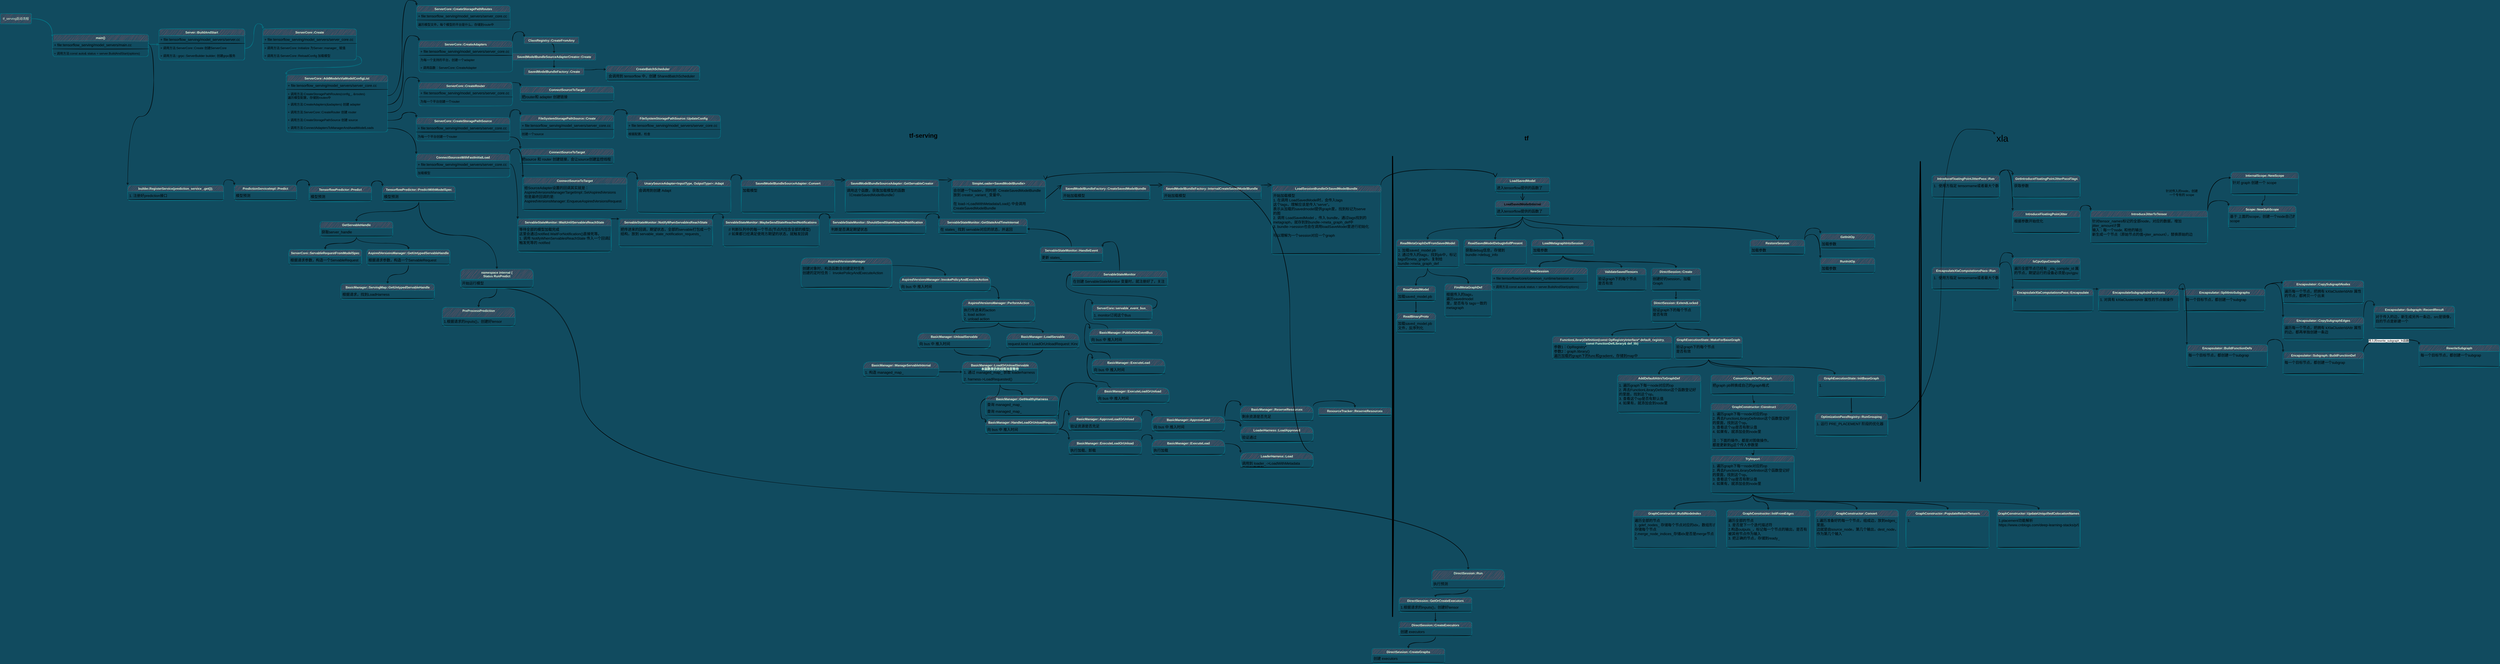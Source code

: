 <mxfile version="15.9.6" type="github">
  <diagram id="PrGpzekshYqfDAG1nMo7" name="Page-1">
    <mxGraphModel dx="904" dy="1129" grid="1" gridSize="10" guides="1" tooltips="1" connect="1" arrows="1" fold="1" page="1" pageScale="1" pageWidth="827" pageHeight="1169" background="#114B5F" math="0" shadow="0">
      <root>
        <mxCell id="0" />
        <mxCell id="1" parent="0" />
        <mxCell id="XRfPd4hgNfugNbcJPAJP-18" style="edgeStyle=orthogonalEdgeStyle;orthogonalLoop=1;jettySize=auto;html=1;exitX=0.5;exitY=1;exitDx=0;exitDy=0;sketch=1;curved=1;" parent="1" source="XRfPd4hgNfugNbcJPAJP-11" target="XRfPd4hgNfugNbcJPAJP-15" edge="1">
          <mxGeometry relative="1" as="geometry" />
        </mxCell>
        <mxCell id="XRfPd4hgNfugNbcJPAJP-11" value="GraphExecutionState::InitBaseGraph" style="swimlane;fontStyle=1;align=center;verticalAlign=top;childLayout=stackLayout;horizontal=1;startSize=26;horizontalStack=0;resizeParent=1;resizeParentMax=0;resizeLast=0;collapsible=1;marginBottom=0;fontColor=#E4FDE1;strokeColor=#028090;fillColor=#F45B69;sketch=1;rounded=1;" parent="1" vertex="1">
          <mxGeometry x="7870" y="1869.94" width="260" height="88" as="geometry" />
        </mxCell>
        <mxCell id="XRfPd4hgNfugNbcJPAJP-12" value="1." style="text;strokeColor=none;fillColor=none;align=left;verticalAlign=top;spacingLeft=4;spacingRight=4;overflow=hidden;rotatable=0;points=[[0,0.5],[1,0.5]];portConstraint=eastwest;fontSize=14;sketch=1;rounded=1;" parent="XRfPd4hgNfugNbcJPAJP-11" vertex="1">
          <mxGeometry y="26" width="260" height="54" as="geometry" />
        </mxCell>
        <mxCell id="XRfPd4hgNfugNbcJPAJP-13" value="" style="line;strokeWidth=1;fillColor=none;align=left;verticalAlign=middle;spacingTop=-1;spacingLeft=3;spacingRight=3;rotatable=0;labelPosition=right;points=[];portConstraint=eastwest;sketch=1;rounded=1;" parent="XRfPd4hgNfugNbcJPAJP-11" vertex="1">
          <mxGeometry y="80" width="260" height="8" as="geometry" />
        </mxCell>
        <mxCell id="7VLjD8cx6l6z5t2lMqxd-7" style="edgeStyle=orthogonalEdgeStyle;orthogonalLoop=1;jettySize=auto;html=1;exitX=1;exitY=0.5;exitDx=0;exitDy=0;fontSize=14;fontColor=#E4FDE1;strokeColor=#028090;fillColor=#F45B69;sketch=1;curved=1;" parent="1" source="7VLjD8cx6l6z5t2lMqxd-1" edge="1">
          <mxGeometry relative="1" as="geometry">
            <mxPoint x="1080" y="570" as="targetPoint" />
          </mxGeometry>
        </mxCell>
        <mxCell id="7VLjD8cx6l6z5t2lMqxd-1" value="tf_serving启动流程" style="whiteSpace=wrap;html=1;fillColor=#F45B69;strokeColor=#028090;fontColor=#E4FDE1;sketch=1;rounded=1;" parent="1" vertex="1">
          <mxGeometry x="880" y="480" width="120" height="40" as="geometry" />
        </mxCell>
        <mxCell id="7VLjD8cx6l6z5t2lMqxd-3" value="main()" style="swimlane;fontStyle=1;align=center;verticalAlign=top;childLayout=stackLayout;horizontal=1;startSize=26;horizontalStack=0;resizeParent=1;resizeParentMax=0;resizeLast=0;collapsible=1;marginBottom=0;fontColor=#E4FDE1;strokeColor=#028090;fillColor=#F45B69;sketch=1;rounded=1;" parent="1" vertex="1">
          <mxGeometry x="1081" y="560" width="369" height="86" as="geometry" />
        </mxCell>
        <mxCell id="7VLjD8cx6l6z5t2lMqxd-4" value="+ file:tensorflow_serving/model_servers/main.cc" style="text;strokeColor=none;fillColor=none;align=left;verticalAlign=top;spacingLeft=4;spacingRight=4;overflow=hidden;rotatable=0;points=[[0,0.5],[1,0.5]];portConstraint=eastwest;fontSize=14;sketch=1;rounded=1;" parent="7VLjD8cx6l6z5t2lMqxd-3" vertex="1">
          <mxGeometry y="26" width="369" height="26" as="geometry" />
        </mxCell>
        <mxCell id="7VLjD8cx6l6z5t2lMqxd-5" value="" style="line;strokeWidth=1;fillColor=none;align=left;verticalAlign=middle;spacingTop=-1;spacingLeft=3;spacingRight=3;rotatable=0;labelPosition=right;points=[];portConstraint=eastwest;sketch=1;rounded=1;" parent="7VLjD8cx6l6z5t2lMqxd-3" vertex="1">
          <mxGeometry y="52" width="369" height="8" as="geometry" />
        </mxCell>
        <mxCell id="7VLjD8cx6l6z5t2lMqxd-6" value="+ 调用方法:const auto&amp; status = server.BuildAndStart(options)" style="text;strokeColor=none;fillColor=none;align=left;verticalAlign=top;spacingLeft=4;spacingRight=4;overflow=hidden;rotatable=0;points=[[0,0.5],[1,0.5]];portConstraint=eastwest;sketch=1;rounded=1;" parent="7VLjD8cx6l6z5t2lMqxd-3" vertex="1">
          <mxGeometry y="60" width="369" height="26" as="geometry" />
        </mxCell>
        <mxCell id="7VLjD8cx6l6z5t2lMqxd-8" value="Server::BuildAndStart" style="swimlane;fontStyle=1;align=center;verticalAlign=top;childLayout=stackLayout;horizontal=1;startSize=26;horizontalStack=0;resizeParent=1;resizeParentMax=0;resizeLast=0;collapsible=1;marginBottom=0;fontColor=#E4FDE1;strokeColor=#028090;fillColor=#F45B69;sketch=1;rounded=1;" parent="1" vertex="1">
          <mxGeometry x="1490" y="539" width="330" height="120" as="geometry" />
        </mxCell>
        <mxCell id="7VLjD8cx6l6z5t2lMqxd-9" value="+ file:tensorflow_serving/model_servers/server.cc" style="text;strokeColor=none;fillColor=none;align=left;verticalAlign=top;spacingLeft=4;spacingRight=4;overflow=hidden;rotatable=0;points=[[0,0.5],[1,0.5]];portConstraint=eastwest;fontSize=14;sketch=1;rounded=1;" parent="7VLjD8cx6l6z5t2lMqxd-8" vertex="1">
          <mxGeometry y="26" width="330" height="26" as="geometry" />
        </mxCell>
        <mxCell id="7VLjD8cx6l6z5t2lMqxd-10" value="" style="line;strokeWidth=1;fillColor=none;align=left;verticalAlign=middle;spacingTop=-1;spacingLeft=3;spacingRight=3;rotatable=0;labelPosition=right;points=[];portConstraint=eastwest;sketch=1;rounded=1;" parent="7VLjD8cx6l6z5t2lMqxd-8" vertex="1">
          <mxGeometry y="52" width="330" height="8" as="geometry" />
        </mxCell>
        <mxCell id="7VLjD8cx6l6z5t2lMqxd-11" value="+ 调用方法:ServerCore::Create 创建ServerCore&#xa;" style="text;strokeColor=none;fillColor=none;align=left;verticalAlign=top;spacingLeft=4;spacingRight=4;overflow=hidden;rotatable=0;points=[[0,0.5],[1,0.5]];portConstraint=eastwest;sketch=1;rounded=1;" parent="7VLjD8cx6l6z5t2lMqxd-8" vertex="1">
          <mxGeometry y="60" width="330" height="30" as="geometry" />
        </mxCell>
        <mxCell id="7VLjD8cx6l6z5t2lMqxd-13" value="+ 调用方法:::grpc::ServerBuilder builder; 创建grpc服务&#xa;" style="text;strokeColor=none;fillColor=none;align=left;verticalAlign=top;spacingLeft=4;spacingRight=4;overflow=hidden;rotatable=0;points=[[0,0.5],[1,0.5]];portConstraint=eastwest;sketch=1;rounded=1;" parent="7VLjD8cx6l6z5t2lMqxd-8" vertex="1">
          <mxGeometry y="90" width="330" height="30" as="geometry" />
        </mxCell>
        <mxCell id="7VLjD8cx6l6z5t2lMqxd-12" style="edgeStyle=orthogonalEdgeStyle;orthogonalLoop=1;jettySize=auto;html=1;exitX=1;exitY=0.5;exitDx=0;exitDy=0;fontSize=14;fontColor=#E4FDE1;strokeColor=#028090;fillColor=#F45B69;sketch=1;curved=1;" parent="1" source="7VLjD8cx6l6z5t2lMqxd-4" target="7VLjD8cx6l6z5t2lMqxd-8" edge="1">
          <mxGeometry relative="1" as="geometry" />
        </mxCell>
        <mxCell id="7VLjD8cx6l6z5t2lMqxd-14" value="ServerCore::Create" style="swimlane;fontStyle=1;align=center;verticalAlign=top;childLayout=stackLayout;horizontal=1;startSize=26;horizontalStack=0;resizeParent=1;resizeParentMax=0;resizeLast=0;collapsible=1;marginBottom=0;fontColor=#E4FDE1;strokeColor=#028090;fillColor=#F45B69;sketch=1;rounded=1;" parent="1" vertex="1">
          <mxGeometry x="1890" y="539" width="360" height="120" as="geometry" />
        </mxCell>
        <mxCell id="7VLjD8cx6l6z5t2lMqxd-15" value="+ file:tensorflow_serving/model_servers/server_core.cc" style="text;strokeColor=none;fillColor=none;align=left;verticalAlign=top;spacingLeft=4;spacingRight=4;overflow=hidden;rotatable=0;points=[[0,0.5],[1,0.5]];portConstraint=eastwest;fontSize=14;sketch=1;rounded=1;" parent="7VLjD8cx6l6z5t2lMqxd-14" vertex="1">
          <mxGeometry y="26" width="360" height="26" as="geometry" />
        </mxCell>
        <mxCell id="7VLjD8cx6l6z5t2lMqxd-16" value="" style="line;strokeWidth=1;fillColor=none;align=left;verticalAlign=middle;spacingTop=-1;spacingLeft=3;spacingRight=3;rotatable=0;labelPosition=right;points=[];portConstraint=eastwest;sketch=1;rounded=1;" parent="7VLjD8cx6l6z5t2lMqxd-14" vertex="1">
          <mxGeometry y="52" width="360" height="8" as="geometry" />
        </mxCell>
        <mxCell id="7VLjD8cx6l6z5t2lMqxd-17" value="+ 调用方法:ServerCore::Initialize 为Server::manager_ 赋值" style="text;strokeColor=none;fillColor=none;align=left;verticalAlign=top;spacingLeft=4;spacingRight=4;overflow=hidden;rotatable=0;points=[[0,0.5],[1,0.5]];portConstraint=eastwest;sketch=1;rounded=1;" parent="7VLjD8cx6l6z5t2lMqxd-14" vertex="1">
          <mxGeometry y="60" width="360" height="30" as="geometry" />
        </mxCell>
        <mxCell id="7VLjD8cx6l6z5t2lMqxd-18" value="+ 调用方法:ServerCore::ReloadConfig 加载模型&#xa;" style="text;strokeColor=none;fillColor=none;align=left;verticalAlign=top;spacingLeft=4;spacingRight=4;overflow=hidden;rotatable=0;points=[[0,0.5],[1,0.5]];portConstraint=eastwest;sketch=1;rounded=1;" parent="7VLjD8cx6l6z5t2lMqxd-14" vertex="1">
          <mxGeometry y="90" width="360" height="30" as="geometry" />
        </mxCell>
        <mxCell id="7VLjD8cx6l6z5t2lMqxd-20" style="edgeStyle=orthogonalEdgeStyle;orthogonalLoop=1;jettySize=auto;html=1;exitX=1;exitY=0.5;exitDx=0;exitDy=0;entryX=0;entryY=0;entryDx=0;entryDy=0;fontSize=14;fontColor=#E4FDE1;strokeColor=#028090;fillColor=#F45B69;sketch=1;curved=1;" parent="1" source="7VLjD8cx6l6z5t2lMqxd-11" target="7VLjD8cx6l6z5t2lMqxd-14" edge="1">
          <mxGeometry relative="1" as="geometry" />
        </mxCell>
        <mxCell id="7VLjD8cx6l6z5t2lMqxd-21" value="ServerCore::AddModelsViaModelConfigList" style="swimlane;fontStyle=1;align=center;verticalAlign=top;childLayout=stackLayout;horizontal=1;startSize=26;horizontalStack=0;resizeParent=1;resizeParentMax=0;resizeLast=0;collapsible=1;marginBottom=0;fontColor=#E4FDE1;strokeColor=#028090;fillColor=#F45B69;textDirection=ltr;sketch=1;rounded=1;" parent="1" vertex="1">
          <mxGeometry x="1980" y="716" width="390" height="220" as="geometry" />
        </mxCell>
        <mxCell id="7VLjD8cx6l6z5t2lMqxd-22" value="+ file:tensorflow_serving/model_servers/server_core.cc" style="text;strokeColor=none;fillColor=none;align=left;verticalAlign=top;spacingLeft=4;spacingRight=4;overflow=hidden;rotatable=0;points=[[0,0.5],[1,0.5]];portConstraint=eastwest;fontSize=14;sketch=1;rounded=1;" parent="7VLjD8cx6l6z5t2lMqxd-21" vertex="1">
          <mxGeometry y="26" width="390" height="26" as="geometry" />
        </mxCell>
        <mxCell id="7VLjD8cx6l6z5t2lMqxd-23" value="" style="line;strokeWidth=1;fillColor=none;align=left;verticalAlign=middle;spacingTop=-1;spacingLeft=3;spacingRight=3;rotatable=0;labelPosition=right;points=[];portConstraint=eastwest;sketch=1;rounded=1;" parent="7VLjD8cx6l6z5t2lMqxd-21" vertex="1">
          <mxGeometry y="52" width="390" height="8" as="geometry" />
        </mxCell>
        <mxCell id="7VLjD8cx6l6z5t2lMqxd-24" value="+ 调用方法:CreateStoragePathRoutes(config_, &amp;routes) &#xa;遍历模型配置，存储到routes中" style="text;strokeColor=none;fillColor=none;align=left;verticalAlign=top;spacingLeft=4;spacingRight=4;overflow=hidden;rotatable=0;points=[[0,0.5],[1,0.5]];portConstraint=eastwest;sketch=1;rounded=1;" parent="7VLjD8cx6l6z5t2lMqxd-21" vertex="1">
          <mxGeometry y="60" width="390" height="40" as="geometry" />
        </mxCell>
        <mxCell id="7VLjD8cx6l6z5t2lMqxd-25" value="+ 调用方法:CreateAdapters(&amp;adapters) 创建 adapter&#xa;" style="text;strokeColor=none;fillColor=none;align=left;verticalAlign=top;spacingLeft=4;spacingRight=4;overflow=hidden;rotatable=0;points=[[0,0.5],[1,0.5]];portConstraint=eastwest;sketch=1;rounded=1;" parent="7VLjD8cx6l6z5t2lMqxd-21" vertex="1">
          <mxGeometry y="100" width="390" height="30" as="geometry" />
        </mxCell>
        <mxCell id="dCk6R9ICLmrbDj9FK-YA-19" value="+ 调用方法:ServerCore::CreateRouter 创建 router&#xa;" style="text;strokeColor=none;fillColor=none;align=left;verticalAlign=top;spacingLeft=4;spacingRight=4;overflow=hidden;rotatable=0;points=[[0,0.5],[1,0.5]];portConstraint=eastwest;sketch=1;rounded=1;" parent="7VLjD8cx6l6z5t2lMqxd-21" vertex="1">
          <mxGeometry y="130" width="390" height="30" as="geometry" />
        </mxCell>
        <mxCell id="7VLjD8cx6l6z5t2lMqxd-29" value="+ 调用方法:CreateStoragePathSource 创建 source&#xa;" style="text;strokeColor=none;fillColor=none;align=left;verticalAlign=top;spacingLeft=4;spacingRight=4;overflow=hidden;rotatable=0;points=[[0,0.5],[1,0.5]];portConstraint=eastwest;sketch=1;rounded=1;" parent="7VLjD8cx6l6z5t2lMqxd-21" vertex="1">
          <mxGeometry y="160" width="390" height="30" as="geometry" />
        </mxCell>
        <mxCell id="YM_fozctcXcM76W-yuVN-1" value="+ 调用方法:ConnectAdaptersToManagerAndAwaitModelLoads&#xa;" style="text;strokeColor=none;fillColor=none;align=left;verticalAlign=top;spacingLeft=4;spacingRight=4;overflow=hidden;rotatable=0;points=[[0,0.5],[1,0.5]];portConstraint=eastwest;sketch=1;rounded=1;" parent="7VLjD8cx6l6z5t2lMqxd-21" vertex="1">
          <mxGeometry y="190" width="390" height="30" as="geometry" />
        </mxCell>
        <mxCell id="7VLjD8cx6l6z5t2lMqxd-28" style="edgeStyle=orthogonalEdgeStyle;orthogonalLoop=1;jettySize=auto;html=1;exitX=1;exitY=0.5;exitDx=0;exitDy=0;entryX=0;entryY=0;entryDx=0;entryDy=0;fontSize=14;fontColor=#E4FDE1;strokeColor=#028090;fillColor=#F45B69;sketch=1;curved=1;" parent="1" source="7VLjD8cx6l6z5t2lMqxd-18" target="7VLjD8cx6l6z5t2lMqxd-21" edge="1">
          <mxGeometry relative="1" as="geometry" />
        </mxCell>
        <mxCell id="_vCM-VOk54q9y3RU52Ia-1" value="ServerCore::CreateStoragePathRoutes" style="swimlane;fontStyle=1;align=center;verticalAlign=top;childLayout=stackLayout;horizontal=1;startSize=26;horizontalStack=0;resizeParent=1;resizeParentMax=0;resizeLast=0;collapsible=1;marginBottom=0;fontColor=#E4FDE1;strokeColor=#028090;fillColor=#F45B69;sketch=1;rounded=1;" parent="1" vertex="1">
          <mxGeometry x="2481" y="449" width="360" height="90" as="geometry" />
        </mxCell>
        <mxCell id="_vCM-VOk54q9y3RU52Ia-2" value="+ file:tensorflow_serving/model_servers/server_core.cc" style="text;strokeColor=none;fillColor=none;align=left;verticalAlign=top;spacingLeft=4;spacingRight=4;overflow=hidden;rotatable=0;points=[[0,0.5],[1,0.5]];portConstraint=eastwest;fontSize=14;sketch=1;rounded=1;" parent="_vCM-VOk54q9y3RU52Ia-1" vertex="1">
          <mxGeometry y="26" width="360" height="26" as="geometry" />
        </mxCell>
        <mxCell id="_vCM-VOk54q9y3RU52Ia-3" value="" style="line;strokeWidth=1;fillColor=none;align=left;verticalAlign=middle;spacingTop=-1;spacingLeft=3;spacingRight=3;rotatable=0;labelPosition=right;points=[];portConstraint=eastwest;sketch=1;rounded=1;" parent="_vCM-VOk54q9y3RU52Ia-1" vertex="1">
          <mxGeometry y="52" width="360" height="8" as="geometry" />
        </mxCell>
        <mxCell id="_vCM-VOk54q9y3RU52Ia-4" value="遍历模型文件，每个模型的平台是什么，存储到route中" style="text;strokeColor=none;fillColor=none;align=left;verticalAlign=top;spacingLeft=4;spacingRight=4;overflow=hidden;rotatable=0;points=[[0,0.5],[1,0.5]];portConstraint=eastwest;sketch=1;rounded=1;" parent="_vCM-VOk54q9y3RU52Ia-1" vertex="1">
          <mxGeometry y="60" width="360" height="30" as="geometry" />
        </mxCell>
        <mxCell id="_vCM-VOk54q9y3RU52Ia-6" style="edgeStyle=orthogonalEdgeStyle;orthogonalLoop=1;jettySize=auto;html=1;exitX=1;exitY=0.5;exitDx=0;exitDy=0;entryX=0;entryY=0;entryDx=0;entryDy=0;sketch=1;curved=1;" parent="1" source="7VLjD8cx6l6z5t2lMqxd-24" target="_vCM-VOk54q9y3RU52Ia-1" edge="1">
          <mxGeometry relative="1" as="geometry" />
        </mxCell>
        <mxCell id="dCk6R9ICLmrbDj9FK-YA-5" style="edgeStyle=orthogonalEdgeStyle;orthogonalLoop=1;jettySize=auto;html=1;exitX=1;exitY=0;exitDx=0;exitDy=0;entryX=0;entryY=0;entryDx=0;entryDy=0;sketch=1;curved=1;" parent="1" source="_vCM-VOk54q9y3RU52Ia-7" target="dCk6R9ICLmrbDj9FK-YA-1" edge="1">
          <mxGeometry relative="1" as="geometry" />
        </mxCell>
        <mxCell id="_vCM-VOk54q9y3RU52Ia-7" value="ServerCore::CreateAdapters" style="swimlane;fontStyle=1;align=center;verticalAlign=top;childLayout=stackLayout;horizontal=1;startSize=26;horizontalStack=0;resizeParent=1;resizeParentMax=0;resizeLast=0;collapsible=1;marginBottom=0;fontColor=#E4FDE1;strokeColor=#028090;fillColor=#F45B69;sketch=1;rounded=1;" parent="1" vertex="1">
          <mxGeometry x="2490" y="585" width="360" height="120" as="geometry" />
        </mxCell>
        <mxCell id="_vCM-VOk54q9y3RU52Ia-8" value="+ file:tensorflow_serving/model_servers/server_core.cc" style="text;strokeColor=none;fillColor=none;align=left;verticalAlign=top;spacingLeft=4;spacingRight=4;overflow=hidden;rotatable=0;points=[[0,0.5],[1,0.5]];portConstraint=eastwest;fontSize=14;sketch=1;rounded=1;" parent="_vCM-VOk54q9y3RU52Ia-7" vertex="1">
          <mxGeometry y="26" width="360" height="26" as="geometry" />
        </mxCell>
        <mxCell id="_vCM-VOk54q9y3RU52Ia-9" value="" style="line;strokeWidth=1;fillColor=none;align=left;verticalAlign=middle;spacingTop=-1;spacingLeft=3;spacingRight=3;rotatable=0;labelPosition=right;points=[];portConstraint=eastwest;sketch=1;rounded=1;" parent="_vCM-VOk54q9y3RU52Ia-7" vertex="1">
          <mxGeometry y="52" width="360" height="8" as="geometry" />
        </mxCell>
        <mxCell id="_vCM-VOk54q9y3RU52Ia-11" value="为每一个支持的平台，创建一个adapter" style="text;strokeColor=none;fillColor=none;align=left;verticalAlign=top;spacingLeft=4;spacingRight=4;overflow=hidden;rotatable=0;points=[[0,0.5],[1,0.5]];portConstraint=eastwest;sketch=1;rounded=1;" parent="_vCM-VOk54q9y3RU52Ia-7" vertex="1">
          <mxGeometry y="60" width="360" height="30" as="geometry" />
        </mxCell>
        <mxCell id="_vCM-VOk54q9y3RU52Ia-10" value="+ 调用函数：ServerCore::CreateAdapter" style="text;strokeColor=none;fillColor=none;align=left;verticalAlign=top;spacingLeft=4;spacingRight=4;overflow=hidden;rotatable=0;points=[[0,0.5],[1,0.5]];portConstraint=eastwest;sketch=1;rounded=1;" parent="_vCM-VOk54q9y3RU52Ia-7" vertex="1">
          <mxGeometry y="90" width="360" height="30" as="geometry" />
        </mxCell>
        <mxCell id="_vCM-VOk54q9y3RU52Ia-12" style="edgeStyle=orthogonalEdgeStyle;orthogonalLoop=1;jettySize=auto;html=1;exitX=1;exitY=0.5;exitDx=0;exitDy=0;entryX=0;entryY=0;entryDx=0;entryDy=0;sketch=1;curved=1;" parent="1" source="7VLjD8cx6l6z5t2lMqxd-25" target="_vCM-VOk54q9y3RU52Ia-7" edge="1">
          <mxGeometry relative="1" as="geometry" />
        </mxCell>
        <mxCell id="dCk6R9ICLmrbDj9FK-YA-9" style="edgeStyle=orthogonalEdgeStyle;orthogonalLoop=1;jettySize=auto;html=1;exitX=0.5;exitY=1;exitDx=0;exitDy=0;entryX=0.5;entryY=0;entryDx=0;entryDy=0;sketch=1;curved=1;" parent="1" source="dCk6R9ICLmrbDj9FK-YA-1" target="dCk6R9ICLmrbDj9FK-YA-6" edge="1">
          <mxGeometry relative="1" as="geometry" />
        </mxCell>
        <mxCell id="dCk6R9ICLmrbDj9FK-YA-1" value="ClassRegistry::CreateFromAny" style="swimlane;fontStyle=1;align=center;verticalAlign=top;childLayout=stackLayout;horizontal=1;startSize=26;horizontalStack=0;resizeParent=1;resizeParentMax=0;resizeLast=0;collapsible=1;marginBottom=0;fontColor=#E4FDE1;strokeColor=#028090;fillColor=#F45B69;sketch=1;rounded=1;" parent="1" vertex="1" collapsed="1">
          <mxGeometry x="2895" y="570" width="210" height="26" as="geometry">
            <mxRectangle x="2895" y="780" width="360" height="60" as="alternateBounds" />
          </mxGeometry>
        </mxCell>
        <mxCell id="dCk6R9ICLmrbDj9FK-YA-2" value="找到conf对应的adapter factory，并进行创建" style="text;strokeColor=none;fillColor=none;align=left;verticalAlign=top;spacingLeft=4;spacingRight=4;overflow=hidden;rotatable=0;points=[[0,0.5],[1,0.5]];portConstraint=eastwest;fontSize=14;sketch=1;rounded=1;" parent="dCk6R9ICLmrbDj9FK-YA-1" vertex="1">
          <mxGeometry y="26" width="210" height="26" as="geometry" />
        </mxCell>
        <mxCell id="dCk6R9ICLmrbDj9FK-YA-3" value="" style="line;strokeWidth=1;fillColor=none;align=left;verticalAlign=middle;spacingTop=-1;spacingLeft=3;spacingRight=3;rotatable=0;labelPosition=right;points=[];portConstraint=eastwest;sketch=1;rounded=1;" parent="dCk6R9ICLmrbDj9FK-YA-1" vertex="1">
          <mxGeometry y="52" width="210" height="8" as="geometry" />
        </mxCell>
        <mxCell id="dCk6R9ICLmrbDj9FK-YA-13" style="edgeStyle=orthogonalEdgeStyle;orthogonalLoop=1;jettySize=auto;html=1;exitX=0.5;exitY=1;exitDx=0;exitDy=0;entryX=0.5;entryY=0;entryDx=0;entryDy=0;sketch=1;curved=1;" parent="1" source="dCk6R9ICLmrbDj9FK-YA-6" target="dCk6R9ICLmrbDj9FK-YA-10" edge="1">
          <mxGeometry relative="1" as="geometry" />
        </mxCell>
        <mxCell id="dCk6R9ICLmrbDj9FK-YA-6" value="SavedModelBundleSourceAdapterCreator::Create" style="swimlane;fontStyle=1;align=center;verticalAlign=top;childLayout=stackLayout;horizontal=1;startSize=26;horizontalStack=0;resizeParent=1;resizeParentMax=0;resizeLast=0;collapsible=1;marginBottom=0;fontColor=#E4FDE1;strokeColor=#028090;fillColor=#F45B69;sketch=1;rounded=1;" parent="1" vertex="1" collapsed="1">
          <mxGeometry x="2850" y="633" width="320" height="26" as="geometry">
            <mxRectangle x="2895" y="880" width="360" height="60" as="alternateBounds" />
          </mxGeometry>
        </mxCell>
        <mxCell id="dCk6R9ICLmrbDj9FK-YA-7" value="找到conf对应的adapter factory，并进行创建" style="text;strokeColor=none;fillColor=none;align=left;verticalAlign=top;spacingLeft=4;spacingRight=4;overflow=hidden;rotatable=0;points=[[0,0.5],[1,0.5]];portConstraint=eastwest;fontSize=14;sketch=1;rounded=1;" parent="dCk6R9ICLmrbDj9FK-YA-6" vertex="1">
          <mxGeometry y="26" width="320" height="26" as="geometry" />
        </mxCell>
        <mxCell id="dCk6R9ICLmrbDj9FK-YA-8" value="" style="line;strokeWidth=1;fillColor=none;align=left;verticalAlign=middle;spacingTop=-1;spacingLeft=3;spacingRight=3;rotatable=0;labelPosition=right;points=[];portConstraint=eastwest;sketch=1;rounded=1;" parent="dCk6R9ICLmrbDj9FK-YA-6" vertex="1">
          <mxGeometry y="52" width="320" height="8" as="geometry" />
        </mxCell>
        <mxCell id="dCk6R9ICLmrbDj9FK-YA-18" style="edgeStyle=orthogonalEdgeStyle;orthogonalLoop=1;jettySize=auto;html=1;exitX=1;exitY=0.25;exitDx=0;exitDy=0;entryX=0;entryY=0.25;entryDx=0;entryDy=0;sketch=1;curved=1;" parent="1" source="dCk6R9ICLmrbDj9FK-YA-10" target="dCk6R9ICLmrbDj9FK-YA-15" edge="1">
          <mxGeometry relative="1" as="geometry" />
        </mxCell>
        <mxCell id="dCk6R9ICLmrbDj9FK-YA-10" value="SavedModelBundleFactory::Create" style="swimlane;fontStyle=1;align=center;verticalAlign=top;childLayout=stackLayout;horizontal=1;startSize=26;horizontalStack=0;resizeParent=1;resizeParentMax=0;resizeLast=0;collapsible=1;marginBottom=0;fontColor=#E4FDE1;strokeColor=#028090;fillColor=#F45B69;sketch=1;rounded=1;" parent="1" vertex="1" collapsed="1">
          <mxGeometry x="2895" y="690" width="230" height="26" as="geometry">
            <mxRectangle x="2895" y="970" width="360" height="60" as="alternateBounds" />
          </mxGeometry>
        </mxCell>
        <mxCell id="dCk6R9ICLmrbDj9FK-YA-11" value="找到conf对应的adapter factory，并进行创建" style="text;strokeColor=none;fillColor=none;align=left;verticalAlign=top;spacingLeft=4;spacingRight=4;overflow=hidden;rotatable=0;points=[[0,0.5],[1,0.5]];portConstraint=eastwest;fontSize=14;sketch=1;rounded=1;" parent="dCk6R9ICLmrbDj9FK-YA-10" vertex="1">
          <mxGeometry y="26" width="230" height="26" as="geometry" />
        </mxCell>
        <mxCell id="dCk6R9ICLmrbDj9FK-YA-12" value="" style="line;strokeWidth=1;fillColor=none;align=left;verticalAlign=middle;spacingTop=-1;spacingLeft=3;spacingRight=3;rotatable=0;labelPosition=right;points=[];portConstraint=eastwest;sketch=1;rounded=1;" parent="dCk6R9ICLmrbDj9FK-YA-10" vertex="1">
          <mxGeometry y="52" width="230" height="8" as="geometry" />
        </mxCell>
        <mxCell id="dCk6R9ICLmrbDj9FK-YA-15" value="CreateBatchScheduler" style="swimlane;fontStyle=1;align=center;verticalAlign=top;childLayout=stackLayout;horizontal=1;startSize=26;horizontalStack=0;resizeParent=1;resizeParentMax=0;resizeLast=0;collapsible=1;marginBottom=0;fontColor=#E4FDE1;strokeColor=#028090;fillColor=#F45B69;sketch=1;rounded=1;" parent="1" vertex="1">
          <mxGeometry x="3210" y="680" width="360" height="60" as="geometry">
            <mxRectangle x="2900" y="1030" width="230" height="26" as="alternateBounds" />
          </mxGeometry>
        </mxCell>
        <mxCell id="dCk6R9ICLmrbDj9FK-YA-16" value=" 会调用到 tensorflow 中，创建 SharedBatchScheduler" style="text;strokeColor=none;fillColor=none;align=left;verticalAlign=top;spacingLeft=4;spacingRight=4;overflow=hidden;rotatable=0;points=[[0,0.5],[1,0.5]];portConstraint=eastwest;fontSize=14;sketch=1;rounded=1;" parent="dCk6R9ICLmrbDj9FK-YA-15" vertex="1">
          <mxGeometry y="26" width="360" height="26" as="geometry" />
        </mxCell>
        <mxCell id="dCk6R9ICLmrbDj9FK-YA-17" value="" style="line;strokeWidth=1;fillColor=none;align=left;verticalAlign=middle;spacingTop=-1;spacingLeft=3;spacingRight=3;rotatable=0;labelPosition=right;points=[];portConstraint=eastwest;sketch=1;rounded=1;" parent="dCk6R9ICLmrbDj9FK-YA-15" vertex="1">
          <mxGeometry y="52" width="360" height="8" as="geometry" />
        </mxCell>
        <mxCell id="dCk6R9ICLmrbDj9FK-YA-31" style="edgeStyle=orthogonalEdgeStyle;orthogonalLoop=1;jettySize=auto;html=1;exitX=1;exitY=0;exitDx=0;exitDy=0;entryX=0;entryY=0;entryDx=0;entryDy=0;sketch=1;curved=1;" parent="1" source="dCk6R9ICLmrbDj9FK-YA-21" target="dCk6R9ICLmrbDj9FK-YA-27" edge="1">
          <mxGeometry relative="1" as="geometry" />
        </mxCell>
        <mxCell id="dCk6R9ICLmrbDj9FK-YA-21" value="ServerCore::CreateRouter" style="swimlane;fontStyle=1;align=center;verticalAlign=top;childLayout=stackLayout;horizontal=1;startSize=26;horizontalStack=0;resizeParent=1;resizeParentMax=0;resizeLast=0;collapsible=1;marginBottom=0;fontColor=#E4FDE1;strokeColor=#028090;fillColor=#F45B69;sketch=1;rounded=1;" parent="1" vertex="1">
          <mxGeometry x="2490" y="745" width="360" height="90" as="geometry" />
        </mxCell>
        <mxCell id="dCk6R9ICLmrbDj9FK-YA-22" value="+ file:tensorflow_serving/model_servers/server_core.cc" style="text;strokeColor=none;fillColor=none;align=left;verticalAlign=top;spacingLeft=4;spacingRight=4;overflow=hidden;rotatable=0;points=[[0,0.5],[1,0.5]];portConstraint=eastwest;fontSize=14;sketch=1;rounded=1;" parent="dCk6R9ICLmrbDj9FK-YA-21" vertex="1">
          <mxGeometry y="26" width="360" height="26" as="geometry" />
        </mxCell>
        <mxCell id="dCk6R9ICLmrbDj9FK-YA-23" value="" style="line;strokeWidth=1;fillColor=none;align=left;verticalAlign=middle;spacingTop=-1;spacingLeft=3;spacingRight=3;rotatable=0;labelPosition=right;points=[];portConstraint=eastwest;sketch=1;rounded=1;" parent="dCk6R9ICLmrbDj9FK-YA-21" vertex="1">
          <mxGeometry y="52" width="360" height="8" as="geometry" />
        </mxCell>
        <mxCell id="dCk6R9ICLmrbDj9FK-YA-24" value="为每一个平台创建一个router" style="text;strokeColor=none;fillColor=none;align=left;verticalAlign=top;spacingLeft=4;spacingRight=4;overflow=hidden;rotatable=0;points=[[0,0.5],[1,0.5]];portConstraint=eastwest;sketch=1;rounded=1;" parent="dCk6R9ICLmrbDj9FK-YA-21" vertex="1">
          <mxGeometry y="60" width="360" height="30" as="geometry" />
        </mxCell>
        <mxCell id="dCk6R9ICLmrbDj9FK-YA-26" style="edgeStyle=orthogonalEdgeStyle;orthogonalLoop=1;jettySize=auto;html=1;exitX=1;exitY=0.5;exitDx=0;exitDy=0;entryX=0;entryY=0;entryDx=0;entryDy=0;sketch=1;curved=1;" parent="1" source="dCk6R9ICLmrbDj9FK-YA-19" target="dCk6R9ICLmrbDj9FK-YA-21" edge="1">
          <mxGeometry relative="1" as="geometry" />
        </mxCell>
        <mxCell id="dCk6R9ICLmrbDj9FK-YA-27" value="ConnectSourceToTarget" style="swimlane;fontStyle=1;align=center;verticalAlign=top;childLayout=stackLayout;horizontal=1;startSize=26;horizontalStack=0;resizeParent=1;resizeParentMax=0;resizeLast=0;collapsible=1;marginBottom=0;fontColor=#E4FDE1;strokeColor=#028090;fillColor=#F45B69;sketch=1;rounded=1;" parent="1" vertex="1">
          <mxGeometry x="2880" y="760" width="360" height="60" as="geometry" />
        </mxCell>
        <mxCell id="dCk6R9ICLmrbDj9FK-YA-28" value="把router和 adapter 创建链接" style="text;strokeColor=none;fillColor=none;align=left;verticalAlign=top;spacingLeft=4;spacingRight=4;overflow=hidden;rotatable=0;points=[[0,0.5],[1,0.5]];portConstraint=eastwest;fontSize=14;sketch=1;rounded=1;" parent="dCk6R9ICLmrbDj9FK-YA-27" vertex="1">
          <mxGeometry y="26" width="360" height="26" as="geometry" />
        </mxCell>
        <mxCell id="dCk6R9ICLmrbDj9FK-YA-29" value="" style="line;strokeWidth=1;fillColor=none;align=left;verticalAlign=middle;spacingTop=-1;spacingLeft=3;spacingRight=3;rotatable=0;labelPosition=right;points=[];portConstraint=eastwest;sketch=1;rounded=1;" parent="dCk6R9ICLmrbDj9FK-YA-27" vertex="1">
          <mxGeometry y="52" width="360" height="8" as="geometry" />
        </mxCell>
        <mxCell id="dCk6R9ICLmrbDj9FK-YA-50" style="edgeStyle=orthogonalEdgeStyle;orthogonalLoop=1;jettySize=auto;html=1;exitX=1;exitY=0;exitDx=0;exitDy=0;entryX=0;entryY=0;entryDx=0;entryDy=0;fontSize=15;sketch=1;curved=1;" parent="1" source="dCk6R9ICLmrbDj9FK-YA-41" target="dCk6R9ICLmrbDj9FK-YA-46" edge="1">
          <mxGeometry relative="1" as="geometry" />
        </mxCell>
        <mxCell id="dCk6R9ICLmrbDj9FK-YA-41" value="ServerCore::CreateStoragePathSource" style="swimlane;fontStyle=1;align=center;verticalAlign=top;childLayout=stackLayout;horizontal=1;startSize=26;horizontalStack=0;resizeParent=1;resizeParentMax=0;resizeLast=0;collapsible=1;marginBottom=0;fontColor=#E4FDE1;strokeColor=#028090;fillColor=#F45B69;sketch=1;rounded=1;" parent="1" vertex="1">
          <mxGeometry x="2480" y="880" width="360" height="90" as="geometry" />
        </mxCell>
        <mxCell id="dCk6R9ICLmrbDj9FK-YA-42" value="+ file:tensorflow_serving/model_servers/server_core.cc" style="text;strokeColor=none;fillColor=none;align=left;verticalAlign=top;spacingLeft=4;spacingRight=4;overflow=hidden;rotatable=0;points=[[0,0.5],[1,0.5]];portConstraint=eastwest;fontSize=14;sketch=1;rounded=1;" parent="dCk6R9ICLmrbDj9FK-YA-41" vertex="1">
          <mxGeometry y="26" width="360" height="26" as="geometry" />
        </mxCell>
        <mxCell id="dCk6R9ICLmrbDj9FK-YA-43" value="" style="line;strokeWidth=1;fillColor=none;align=left;verticalAlign=middle;spacingTop=-1;spacingLeft=3;spacingRight=3;rotatable=0;labelPosition=right;points=[];portConstraint=eastwest;sketch=1;rounded=1;" parent="dCk6R9ICLmrbDj9FK-YA-41" vertex="1">
          <mxGeometry y="52" width="360" height="8" as="geometry" />
        </mxCell>
        <mxCell id="dCk6R9ICLmrbDj9FK-YA-44" value="为每一个平台创建一个router" style="text;strokeColor=none;fillColor=none;align=left;verticalAlign=top;spacingLeft=4;spacingRight=4;overflow=hidden;rotatable=0;points=[[0,0.5],[1,0.5]];portConstraint=eastwest;sketch=1;rounded=1;" parent="dCk6R9ICLmrbDj9FK-YA-41" vertex="1">
          <mxGeometry y="60" width="360" height="30" as="geometry" />
        </mxCell>
        <mxCell id="dCk6R9ICLmrbDj9FK-YA-45" style="edgeStyle=orthogonalEdgeStyle;orthogonalLoop=1;jettySize=auto;html=1;exitX=1;exitY=0.5;exitDx=0;exitDy=0;entryX=0;entryY=0;entryDx=0;entryDy=0;fontSize=15;sketch=1;curved=1;" parent="1" source="7VLjD8cx6l6z5t2lMqxd-29" target="dCk6R9ICLmrbDj9FK-YA-41" edge="1">
          <mxGeometry relative="1" as="geometry" />
        </mxCell>
        <mxCell id="dCk6R9ICLmrbDj9FK-YA-55" style="edgeStyle=orthogonalEdgeStyle;orthogonalLoop=1;jettySize=auto;html=1;exitX=1;exitY=0;exitDx=0;exitDy=0;entryX=0;entryY=0;entryDx=0;entryDy=0;fontSize=15;sketch=1;curved=1;" parent="1" source="dCk6R9ICLmrbDj9FK-YA-46" target="dCk6R9ICLmrbDj9FK-YA-51" edge="1">
          <mxGeometry relative="1" as="geometry" />
        </mxCell>
        <mxCell id="dCk6R9ICLmrbDj9FK-YA-46" value="FileSystemStoragePathSource::Create" style="swimlane;fontStyle=1;align=center;verticalAlign=top;childLayout=stackLayout;horizontal=1;startSize=26;horizontalStack=0;resizeParent=1;resizeParentMax=0;resizeLast=0;collapsible=1;marginBottom=0;fontColor=#E4FDE1;strokeColor=#028090;fillColor=#F45B69;sketch=1;rounded=1;" parent="1" vertex="1">
          <mxGeometry x="2880" y="870" width="360" height="90" as="geometry" />
        </mxCell>
        <mxCell id="dCk6R9ICLmrbDj9FK-YA-47" value="+ file:tensorflow_serving/model_servers/server_core.cc" style="text;strokeColor=none;fillColor=none;align=left;verticalAlign=top;spacingLeft=4;spacingRight=4;overflow=hidden;rotatable=0;points=[[0,0.5],[1,0.5]];portConstraint=eastwest;fontSize=14;sketch=1;rounded=1;" parent="dCk6R9ICLmrbDj9FK-YA-46" vertex="1">
          <mxGeometry y="26" width="360" height="26" as="geometry" />
        </mxCell>
        <mxCell id="dCk6R9ICLmrbDj9FK-YA-48" value="" style="line;strokeWidth=1;fillColor=none;align=left;verticalAlign=middle;spacingTop=-1;spacingLeft=3;spacingRight=3;rotatable=0;labelPosition=right;points=[];portConstraint=eastwest;sketch=1;rounded=1;" parent="dCk6R9ICLmrbDj9FK-YA-46" vertex="1">
          <mxGeometry y="52" width="360" height="8" as="geometry" />
        </mxCell>
        <mxCell id="dCk6R9ICLmrbDj9FK-YA-49" value="创建一个source" style="text;strokeColor=none;fillColor=none;align=left;verticalAlign=top;spacingLeft=4;spacingRight=4;overflow=hidden;rotatable=0;points=[[0,0.5],[1,0.5]];portConstraint=eastwest;sketch=1;rounded=1;" parent="dCk6R9ICLmrbDj9FK-YA-46" vertex="1">
          <mxGeometry y="60" width="360" height="30" as="geometry" />
        </mxCell>
        <mxCell id="dCk6R9ICLmrbDj9FK-YA-51" value="FileSystemStoragePathSource::UpdateConfig" style="swimlane;fontStyle=1;align=center;verticalAlign=top;childLayout=stackLayout;horizontal=1;startSize=26;horizontalStack=0;resizeParent=1;resizeParentMax=0;resizeLast=0;collapsible=1;marginBottom=0;fontColor=#E4FDE1;strokeColor=#028090;fillColor=#F45B69;sketch=1;rounded=1;" parent="1" vertex="1">
          <mxGeometry x="3290" y="870" width="360" height="90" as="geometry" />
        </mxCell>
        <mxCell id="dCk6R9ICLmrbDj9FK-YA-52" value="+ file:tensorflow_serving/model_servers/server_core.cc" style="text;strokeColor=none;fillColor=none;align=left;verticalAlign=top;spacingLeft=4;spacingRight=4;overflow=hidden;rotatable=0;points=[[0,0.5],[1,0.5]];portConstraint=eastwest;fontSize=14;sketch=1;rounded=1;" parent="dCk6R9ICLmrbDj9FK-YA-51" vertex="1">
          <mxGeometry y="26" width="360" height="26" as="geometry" />
        </mxCell>
        <mxCell id="dCk6R9ICLmrbDj9FK-YA-53" value="" style="line;strokeWidth=1;fillColor=none;align=left;verticalAlign=middle;spacingTop=-1;spacingLeft=3;spacingRight=3;rotatable=0;labelPosition=right;points=[];portConstraint=eastwest;sketch=1;rounded=1;" parent="dCk6R9ICLmrbDj9FK-YA-51" vertex="1">
          <mxGeometry y="52" width="360" height="8" as="geometry" />
        </mxCell>
        <mxCell id="dCk6R9ICLmrbDj9FK-YA-54" value="根据配置，检查" style="text;strokeColor=none;fillColor=none;align=left;verticalAlign=top;spacingLeft=4;spacingRight=4;overflow=hidden;rotatable=0;points=[[0,0.5],[1,0.5]];portConstraint=eastwest;sketch=1;rounded=1;" parent="dCk6R9ICLmrbDj9FK-YA-51" vertex="1">
          <mxGeometry y="60" width="360" height="30" as="geometry" />
        </mxCell>
        <mxCell id="IDQqBIuwwPl8-B0MRad7-1" value="ConnectSourceToTarget" style="swimlane;fontStyle=1;align=center;verticalAlign=top;childLayout=stackLayout;horizontal=1;startSize=26;horizontalStack=0;resizeParent=1;resizeParentMax=0;resizeLast=0;collapsible=1;marginBottom=0;fontColor=#E4FDE1;strokeColor=#028090;fillColor=#F45B69;sketch=1;rounded=1;" parent="1" vertex="1">
          <mxGeometry x="2880" y="1000" width="360" height="60" as="geometry" />
        </mxCell>
        <mxCell id="IDQqBIuwwPl8-B0MRad7-2" value="把source 和 router 创建链接，会让source创建监控线程" style="text;strokeColor=none;fillColor=none;align=left;verticalAlign=top;spacingLeft=4;spacingRight=4;overflow=hidden;rotatable=0;points=[[0,0.5],[1,0.5]];portConstraint=eastwest;fontSize=14;sketch=1;rounded=1;" parent="IDQqBIuwwPl8-B0MRad7-1" vertex="1">
          <mxGeometry y="26" width="360" height="26" as="geometry" />
        </mxCell>
        <mxCell id="IDQqBIuwwPl8-B0MRad7-3" value="" style="line;strokeWidth=1;fillColor=none;align=left;verticalAlign=middle;spacingTop=-1;spacingLeft=3;spacingRight=3;rotatable=0;labelPosition=right;points=[];portConstraint=eastwest;sketch=1;rounded=1;" parent="IDQqBIuwwPl8-B0MRad7-1" vertex="1">
          <mxGeometry y="52" width="360" height="8" as="geometry" />
        </mxCell>
        <mxCell id="IDQqBIuwwPl8-B0MRad7-4" style="edgeStyle=orthogonalEdgeStyle;orthogonalLoop=1;jettySize=auto;html=1;exitX=1;exitY=0.5;exitDx=0;exitDy=0;entryX=0;entryY=0;entryDx=0;entryDy=0;sketch=1;curved=1;" parent="1" source="dCk6R9ICLmrbDj9FK-YA-44" target="IDQqBIuwwPl8-B0MRad7-1" edge="1">
          <mxGeometry relative="1" as="geometry" />
        </mxCell>
        <mxCell id="YM_fozctcXcM76W-yuVN-10" style="edgeStyle=orthogonalEdgeStyle;orthogonalLoop=1;jettySize=auto;html=1;exitX=1;exitY=0;exitDx=0;exitDy=0;entryX=0;entryY=0;entryDx=0;entryDy=0;sketch=1;curved=1;" parent="1" source="YM_fozctcXcM76W-yuVN-2" target="YM_fozctcXcM76W-yuVN-7" edge="1">
          <mxGeometry relative="1" as="geometry" />
        </mxCell>
        <mxCell id="YM_fozctcXcM76W-yuVN-2" value="ConnectSourcesWithFastInitialLoad" style="swimlane;fontStyle=1;align=center;verticalAlign=top;childLayout=stackLayout;horizontal=1;startSize=26;horizontalStack=0;resizeParent=1;resizeParentMax=0;resizeLast=0;collapsible=1;marginBottom=0;fontColor=#E4FDE1;strokeColor=#028090;fillColor=#F45B69;sketch=1;rounded=1;" parent="1" vertex="1">
          <mxGeometry x="2480" y="1020" width="360" height="90" as="geometry" />
        </mxCell>
        <mxCell id="YM_fozctcXcM76W-yuVN-3" value="+ file:tensorflow_serving/model_servers/server_core.cc" style="text;strokeColor=none;fillColor=none;align=left;verticalAlign=top;spacingLeft=4;spacingRight=4;overflow=hidden;rotatable=0;points=[[0,0.5],[1,0.5]];portConstraint=eastwest;fontSize=14;sketch=1;rounded=1;" parent="YM_fozctcXcM76W-yuVN-2" vertex="1">
          <mxGeometry y="26" width="360" height="26" as="geometry" />
        </mxCell>
        <mxCell id="YM_fozctcXcM76W-yuVN-4" value="" style="line;strokeWidth=1;fillColor=none;align=left;verticalAlign=middle;spacingTop=-1;spacingLeft=3;spacingRight=3;rotatable=0;labelPosition=right;points=[];portConstraint=eastwest;sketch=1;rounded=1;" parent="YM_fozctcXcM76W-yuVN-2" vertex="1">
          <mxGeometry y="52" width="360" height="8" as="geometry" />
        </mxCell>
        <mxCell id="YM_fozctcXcM76W-yuVN-5" value="加载模型" style="text;strokeColor=none;fillColor=none;align=left;verticalAlign=top;spacingLeft=4;spacingRight=4;overflow=hidden;rotatable=0;points=[[0,0.5],[1,0.5]];portConstraint=eastwest;sketch=1;rounded=1;" parent="YM_fozctcXcM76W-yuVN-2" vertex="1">
          <mxGeometry y="60" width="360" height="30" as="geometry" />
        </mxCell>
        <mxCell id="YM_fozctcXcM76W-yuVN-6" style="edgeStyle=orthogonalEdgeStyle;orthogonalLoop=1;jettySize=auto;html=1;exitX=1;exitY=0.5;exitDx=0;exitDy=0;entryX=0;entryY=0;entryDx=0;entryDy=0;sketch=1;curved=1;" parent="1" source="YM_fozctcXcM76W-yuVN-1" target="YM_fozctcXcM76W-yuVN-2" edge="1">
          <mxGeometry relative="1" as="geometry" />
        </mxCell>
        <mxCell id="bk8sCo7WA0NmSHZL8ZVe-4" style="edgeStyle=orthogonalEdgeStyle;orthogonalLoop=1;jettySize=auto;html=1;exitX=1;exitY=0;exitDx=0;exitDy=0;entryX=0;entryY=0;entryDx=0;entryDy=0;sketch=1;curved=1;" parent="1" source="YM_fozctcXcM76W-yuVN-7" target="bk8sCo7WA0NmSHZL8ZVe-1" edge="1">
          <mxGeometry relative="1" as="geometry" />
        </mxCell>
        <mxCell id="YM_fozctcXcM76W-yuVN-7" value="ConnectSourceToTarget" style="swimlane;fontStyle=1;align=center;verticalAlign=top;childLayout=stackLayout;horizontal=1;startSize=26;horizontalStack=0;resizeParent=1;resizeParentMax=0;resizeLast=0;collapsible=1;marginBottom=0;fontColor=#E4FDE1;strokeColor=#028090;fillColor=#F45B69;sketch=1;rounded=1;" parent="1" vertex="1">
          <mxGeometry x="2890" y="1110" width="400" height="128" as="geometry" />
        </mxCell>
        <mxCell id="YM_fozctcXcM76W-yuVN-8" value="给SourceAdapter设置的回调其实就是：&#xa;AspiredVersionsManagerTargetImpl::SetAspiredVersions&#xa;但是最终回调的是:&#xa;AspiredVersionsManager::EnqueueAspiredVersionsRequest" style="text;strokeColor=none;fillColor=none;align=left;verticalAlign=top;spacingLeft=4;spacingRight=4;overflow=hidden;rotatable=0;points=[[0,0.5],[1,0.5]];portConstraint=eastwest;fontSize=14;sketch=1;rounded=1;" parent="YM_fozctcXcM76W-yuVN-7" vertex="1">
          <mxGeometry y="26" width="400" height="94" as="geometry" />
        </mxCell>
        <mxCell id="YM_fozctcXcM76W-yuVN-9" value="" style="line;strokeWidth=1;fillColor=none;align=left;verticalAlign=middle;spacingTop=-1;spacingLeft=3;spacingRight=3;rotatable=0;labelPosition=right;points=[];portConstraint=eastwest;sketch=1;rounded=1;" parent="YM_fozctcXcM76W-yuVN-7" vertex="1">
          <mxGeometry y="120" width="400" height="8" as="geometry" />
        </mxCell>
        <mxCell id="XMyBXwcXnTtEF9S07rA3-8" style="edgeStyle=orthogonalEdgeStyle;orthogonalLoop=1;jettySize=auto;html=1;exitX=1;exitY=0;exitDx=0;exitDy=0;entryX=0;entryY=0;entryDx=0;entryDy=0;sketch=1;curved=1;" parent="1" source="XMyBXwcXnTtEF9S07rA3-1" target="XMyBXwcXnTtEF9S07rA3-5" edge="1">
          <mxGeometry relative="1" as="geometry" />
        </mxCell>
        <mxCell id="XMyBXwcXnTtEF9S07rA3-1" value="ServableStateMonitor::WaitUntilServablesReachState" style="swimlane;fontStyle=1;align=center;verticalAlign=top;childLayout=stackLayout;horizontal=1;startSize=26;horizontalStack=0;resizeParent=1;resizeParentMax=0;resizeLast=0;collapsible=1;marginBottom=0;fontColor=#E4FDE1;strokeColor=#028090;fillColor=#F45B69;sketch=1;rounded=1;" parent="1" vertex="1">
          <mxGeometry x="2870" y="1270" width="360" height="128" as="geometry" />
        </mxCell>
        <mxCell id="XMyBXwcXnTtEF9S07rA3-2" value="等待全部的模型加载完成&#xa;这里会通过notified.WaitForNotification()直接死等。&#xa;1. 调用 NotifyWhenServablesReachState 传入一个回调函数，&#xa;触发死等的 notified &#xa;" style="text;strokeColor=none;fillColor=none;align=left;verticalAlign=top;spacingLeft=4;spacingRight=4;overflow=hidden;rotatable=0;points=[[0,0.5],[1,0.5]];portConstraint=eastwest;fontSize=14;sketch=1;rounded=1;" parent="XMyBXwcXnTtEF9S07rA3-1" vertex="1">
          <mxGeometry y="26" width="360" height="94" as="geometry" />
        </mxCell>
        <mxCell id="XMyBXwcXnTtEF9S07rA3-3" value="" style="line;strokeWidth=1;fillColor=none;align=left;verticalAlign=middle;spacingTop=-1;spacingLeft=3;spacingRight=3;rotatable=0;labelPosition=right;points=[];portConstraint=eastwest;sketch=1;rounded=1;" parent="XMyBXwcXnTtEF9S07rA3-1" vertex="1">
          <mxGeometry y="120" width="360" height="8" as="geometry" />
        </mxCell>
        <mxCell id="XMyBXwcXnTtEF9S07rA3-4" style="edgeStyle=orthogonalEdgeStyle;orthogonalLoop=1;jettySize=auto;html=1;exitX=1;exitY=0.5;exitDx=0;exitDy=0;entryX=0;entryY=0;entryDx=0;entryDy=0;sketch=1;curved=1;" parent="1" source="YM_fozctcXcM76W-yuVN-3" target="XMyBXwcXnTtEF9S07rA3-1" edge="1">
          <mxGeometry relative="1" as="geometry" />
        </mxCell>
        <mxCell id="XMyBXwcXnTtEF9S07rA3-12" style="edgeStyle=orthogonalEdgeStyle;orthogonalLoop=1;jettySize=auto;html=1;exitX=1;exitY=0;exitDx=0;exitDy=0;entryX=0;entryY=0;entryDx=0;entryDy=0;sketch=1;curved=1;" parent="1" source="XMyBXwcXnTtEF9S07rA3-5" target="XMyBXwcXnTtEF9S07rA3-9" edge="1">
          <mxGeometry relative="1" as="geometry" />
        </mxCell>
        <mxCell id="XMyBXwcXnTtEF9S07rA3-5" value="ServableStateMonitor::NotifyWhenServablesReachState" style="swimlane;fontStyle=1;align=center;verticalAlign=top;childLayout=stackLayout;horizontal=1;startSize=26;horizontalStack=0;resizeParent=1;resizeParentMax=0;resizeLast=0;collapsible=1;marginBottom=0;fontColor=#E4FDE1;strokeColor=#028090;fillColor=#F45B69;sketch=1;rounded=1;" parent="1" vertex="1">
          <mxGeometry x="3260" y="1270" width="360" height="108" as="geometry" />
        </mxCell>
        <mxCell id="XMyBXwcXnTtEF9S07rA3-6" value="把传进来的回调，期望状态，全部的servable打包成一个&#xa;结构，放到 servable_state_notification_requests_" style="text;strokeColor=none;fillColor=none;align=left;verticalAlign=top;spacingLeft=4;spacingRight=4;overflow=hidden;rotatable=0;points=[[0,0.5],[1,0.5]];portConstraint=eastwest;fontSize=14;sketch=1;rounded=1;" parent="XMyBXwcXnTtEF9S07rA3-5" vertex="1">
          <mxGeometry y="26" width="360" height="74" as="geometry" />
        </mxCell>
        <mxCell id="XMyBXwcXnTtEF9S07rA3-7" value="" style="line;strokeWidth=1;fillColor=none;align=left;verticalAlign=middle;spacingTop=-1;spacingLeft=3;spacingRight=3;rotatable=0;labelPosition=right;points=[];portConstraint=eastwest;sketch=1;rounded=1;" parent="XMyBXwcXnTtEF9S07rA3-5" vertex="1">
          <mxGeometry y="100" width="360" height="8" as="geometry" />
        </mxCell>
        <mxCell id="XMyBXwcXnTtEF9S07rA3-16" style="edgeStyle=orthogonalEdgeStyle;orthogonalLoop=1;jettySize=auto;html=1;exitX=1;exitY=0;exitDx=0;exitDy=0;entryX=0;entryY=0;entryDx=0;entryDy=0;sketch=1;curved=1;" parent="1" source="XMyBXwcXnTtEF9S07rA3-9" target="XMyBXwcXnTtEF9S07rA3-13" edge="1">
          <mxGeometry relative="1" as="geometry" />
        </mxCell>
        <mxCell id="XMyBXwcXnTtEF9S07rA3-9" value="ServableStateMonitor::MaybeSendStateReachedNotifications" style="swimlane;fontStyle=1;align=center;verticalAlign=top;childLayout=stackLayout;horizontal=1;startSize=26;horizontalStack=0;resizeParent=1;resizeParentMax=0;resizeLast=0;collapsible=1;marginBottom=0;fontColor=#E4FDE1;strokeColor=#028090;fillColor=#F45B69;sketch=1;rounded=1;" parent="1" vertex="1">
          <mxGeometry x="3660" y="1270" width="370" height="108" as="geometry" />
        </mxCell>
        <mxCell id="XMyBXwcXnTtEF9S07rA3-10" value="    // 判断队列中的每一个节点(节点内包含全部的模型)&#xa;    // 如果都已经满足使用方期望的状态，就触发回调" style="text;strokeColor=none;fillColor=none;align=left;verticalAlign=top;spacingLeft=4;spacingRight=4;overflow=hidden;rotatable=0;points=[[0,0.5],[1,0.5]];portConstraint=eastwest;fontSize=14;sketch=1;rounded=1;" parent="XMyBXwcXnTtEF9S07rA3-9" vertex="1">
          <mxGeometry y="26" width="370" height="74" as="geometry" />
        </mxCell>
        <mxCell id="XMyBXwcXnTtEF9S07rA3-11" value="" style="line;strokeWidth=1;fillColor=none;align=left;verticalAlign=middle;spacingTop=-1;spacingLeft=3;spacingRight=3;rotatable=0;labelPosition=right;points=[];portConstraint=eastwest;sketch=1;rounded=1;" parent="XMyBXwcXnTtEF9S07rA3-9" vertex="1">
          <mxGeometry y="100" width="370" height="8" as="geometry" />
        </mxCell>
        <mxCell id="XMyBXwcXnTtEF9S07rA3-20" style="edgeStyle=orthogonalEdgeStyle;orthogonalLoop=1;jettySize=auto;html=1;exitX=1;exitY=0;exitDx=0;exitDy=0;entryX=0;entryY=0;entryDx=0;entryDy=0;sketch=1;curved=1;" parent="1" source="XMyBXwcXnTtEF9S07rA3-13" target="XMyBXwcXnTtEF9S07rA3-17" edge="1">
          <mxGeometry relative="1" as="geometry" />
        </mxCell>
        <mxCell id="XMyBXwcXnTtEF9S07rA3-13" value="ServableStateMonitor::ShouldSendStateReachedNotification" style="swimlane;fontStyle=1;align=center;verticalAlign=top;childLayout=stackLayout;horizontal=1;startSize=26;horizontalStack=0;resizeParent=1;resizeParentMax=0;resizeLast=0;collapsible=1;marginBottom=0;fontColor=#E4FDE1;strokeColor=#028090;fillColor=#F45B69;sketch=1;rounded=1;" parent="1" vertex="1">
          <mxGeometry x="4070" y="1270" width="370" height="60" as="geometry" />
        </mxCell>
        <mxCell id="XMyBXwcXnTtEF9S07rA3-14" value="判断是否满足期望状态" style="text;strokeColor=none;fillColor=none;align=left;verticalAlign=top;spacingLeft=4;spacingRight=4;overflow=hidden;rotatable=0;points=[[0,0.5],[1,0.5]];portConstraint=eastwest;fontSize=14;sketch=1;rounded=1;" parent="XMyBXwcXnTtEF9S07rA3-13" vertex="1">
          <mxGeometry y="26" width="370" height="26" as="geometry" />
        </mxCell>
        <mxCell id="XMyBXwcXnTtEF9S07rA3-15" value="" style="line;strokeWidth=1;fillColor=none;align=left;verticalAlign=middle;spacingTop=-1;spacingLeft=3;spacingRight=3;rotatable=0;labelPosition=right;points=[];portConstraint=eastwest;sketch=1;rounded=1;" parent="XMyBXwcXnTtEF9S07rA3-13" vertex="1">
          <mxGeometry y="52" width="370" height="8" as="geometry" />
        </mxCell>
        <mxCell id="XMyBXwcXnTtEF9S07rA3-17" value="ServableStateMonitor::GetStateAndTimeInternal" style="swimlane;fontStyle=1;align=center;verticalAlign=top;childLayout=stackLayout;horizontal=1;startSize=26;horizontalStack=0;resizeParent=1;resizeParentMax=0;resizeLast=0;collapsible=1;marginBottom=0;fontColor=#E4FDE1;strokeColor=#028090;fillColor=#F45B69;sketch=1;rounded=1;" parent="1" vertex="1">
          <mxGeometry x="4490" y="1270" width="340" height="60" as="geometry" />
        </mxCell>
        <mxCell id="XMyBXwcXnTtEF9S07rA3-18" value="在 states_ 找到 servable对应的状态，并返回" style="text;strokeColor=none;fillColor=none;align=left;verticalAlign=top;spacingLeft=4;spacingRight=4;overflow=hidden;rotatable=0;points=[[0,0.5],[1,0.5]];portConstraint=eastwest;fontSize=14;sketch=1;rounded=1;" parent="XMyBXwcXnTtEF9S07rA3-17" vertex="1">
          <mxGeometry y="26" width="340" height="26" as="geometry" />
        </mxCell>
        <mxCell id="XMyBXwcXnTtEF9S07rA3-19" value="" style="line;strokeWidth=1;fillColor=none;align=left;verticalAlign=middle;spacingTop=-1;spacingLeft=3;spacingRight=3;rotatable=0;labelPosition=right;points=[];portConstraint=eastwest;sketch=1;rounded=1;" parent="XMyBXwcXnTtEF9S07rA3-17" vertex="1">
          <mxGeometry y="52" width="340" height="8" as="geometry" />
        </mxCell>
        <mxCell id="XMyBXwcXnTtEF9S07rA3-24" style="edgeStyle=orthogonalEdgeStyle;orthogonalLoop=1;jettySize=auto;html=1;exitX=0.5;exitY=0;exitDx=0;exitDy=0;entryX=1;entryY=0.5;entryDx=0;entryDy=0;sketch=1;curved=1;" parent="1" source="XMyBXwcXnTtEF9S07rA3-21" target="XMyBXwcXnTtEF9S07rA3-18" edge="1">
          <mxGeometry relative="1" as="geometry" />
        </mxCell>
        <mxCell id="XMyBXwcXnTtEF9S07rA3-21" value="ServableStateMonitor::HandleEvent" style="swimlane;fontStyle=1;align=center;verticalAlign=top;childLayout=stackLayout;horizontal=1;startSize=26;horizontalStack=0;resizeParent=1;resizeParentMax=0;resizeLast=0;collapsible=1;marginBottom=0;fontColor=#E4FDE1;strokeColor=#028090;fillColor=#F45B69;sketch=1;rounded=1;" parent="1" vertex="1">
          <mxGeometry x="4880" y="1378" width="240" height="60" as="geometry" />
        </mxCell>
        <mxCell id="XMyBXwcXnTtEF9S07rA3-22" value="更新 states_" style="text;strokeColor=none;fillColor=none;align=left;verticalAlign=top;spacingLeft=4;spacingRight=4;overflow=hidden;rotatable=0;points=[[0,0.5],[1,0.5]];portConstraint=eastwest;fontSize=14;sketch=1;rounded=1;" parent="XMyBXwcXnTtEF9S07rA3-21" vertex="1">
          <mxGeometry y="26" width="240" height="26" as="geometry" />
        </mxCell>
        <mxCell id="XMyBXwcXnTtEF9S07rA3-23" value="" style="line;strokeWidth=1;fillColor=none;align=left;verticalAlign=middle;spacingTop=-1;spacingLeft=3;spacingRight=3;rotatable=0;labelPosition=right;points=[];portConstraint=eastwest;sketch=1;rounded=1;" parent="XMyBXwcXnTtEF9S07rA3-21" vertex="1">
          <mxGeometry y="52" width="240" height="8" as="geometry" />
        </mxCell>
        <mxCell id="cN6cCzqRIcExapVpUmXs-4" style="edgeStyle=orthogonalEdgeStyle;orthogonalLoop=1;jettySize=auto;html=1;exitX=0.5;exitY=0;exitDx=0;exitDy=0;entryX=1;entryY=0;entryDx=0;entryDy=0;sketch=1;curved=1;" parent="1" source="cN6cCzqRIcExapVpUmXs-1" target="XMyBXwcXnTtEF9S07rA3-21" edge="1">
          <mxGeometry relative="1" as="geometry" />
        </mxCell>
        <mxCell id="cN6cCzqRIcExapVpUmXs-1" value="ServableStateMonitor" style="swimlane;fontStyle=1;align=center;verticalAlign=top;childLayout=stackLayout;horizontal=1;startSize=26;horizontalStack=0;resizeParent=1;resizeParentMax=0;resizeLast=0;collapsible=1;marginBottom=0;fontColor=#E4FDE1;strokeColor=#028090;fillColor=#F45B69;sketch=1;rounded=1;" parent="1" vertex="1">
          <mxGeometry x="5000" y="1470" width="370" height="60" as="geometry" />
        </mxCell>
        <mxCell id="cN6cCzqRIcExapVpUmXs-2" value="在创建 ServableStateMonitor 变量时，就注册好了，关注&#xa;&#xa;bus_，这个bus有变化，边会触发 HandleEvent" style="text;strokeColor=none;fillColor=none;align=left;verticalAlign=top;spacingLeft=4;spacingRight=4;overflow=hidden;rotatable=0;points=[[0,0.5],[1,0.5]];portConstraint=eastwest;fontSize=14;sketch=1;rounded=1;" parent="cN6cCzqRIcExapVpUmXs-1" vertex="1">
          <mxGeometry y="26" width="370" height="26" as="geometry" />
        </mxCell>
        <mxCell id="cN6cCzqRIcExapVpUmXs-3" value="" style="line;strokeWidth=1;fillColor=none;align=left;verticalAlign=middle;spacingTop=-1;spacingLeft=3;spacingRight=3;rotatable=0;labelPosition=right;points=[];portConstraint=eastwest;sketch=1;rounded=1;" parent="cN6cCzqRIcExapVpUmXs-1" vertex="1">
          <mxGeometry y="52" width="370" height="8" as="geometry" />
        </mxCell>
        <mxCell id="cN6cCzqRIcExapVpUmXs-8" style="edgeStyle=orthogonalEdgeStyle;orthogonalLoop=1;jettySize=auto;html=1;exitX=1;exitY=0.25;exitDx=0;exitDy=0;entryX=0;entryY=0.25;entryDx=0;entryDy=0;sketch=1;curved=1;" parent="1" source="cN6cCzqRIcExapVpUmXs-5" target="cN6cCzqRIcExapVpUmXs-1" edge="1">
          <mxGeometry relative="1" as="geometry" />
        </mxCell>
        <mxCell id="cN6cCzqRIcExapVpUmXs-5" value="ServerCore::servable_event_bus_" style="swimlane;fontStyle=1;align=center;verticalAlign=top;childLayout=stackLayout;horizontal=1;startSize=26;horizontalStack=0;resizeParent=1;resizeParentMax=0;resizeLast=0;collapsible=1;marginBottom=0;fontColor=#E4FDE1;strokeColor=#028090;fillColor=#F45B69;sketch=1;rounded=1;" parent="1" vertex="1">
          <mxGeometry x="5080" y="1600" width="230" height="60" as="geometry" />
        </mxCell>
        <mxCell id="cN6cCzqRIcExapVpUmXs-6" value="1. monitor订阅这个Bus" style="text;strokeColor=none;fillColor=none;align=left;verticalAlign=top;spacingLeft=4;spacingRight=4;overflow=hidden;rotatable=0;points=[[0,0.5],[1,0.5]];portConstraint=eastwest;fontSize=14;sketch=1;rounded=1;" parent="cN6cCzqRIcExapVpUmXs-5" vertex="1">
          <mxGeometry y="26" width="230" height="26" as="geometry" />
        </mxCell>
        <mxCell id="cN6cCzqRIcExapVpUmXs-7" value="" style="line;strokeWidth=1;fillColor=none;align=left;verticalAlign=middle;spacingTop=-1;spacingLeft=3;spacingRight=3;rotatable=0;labelPosition=right;points=[];portConstraint=eastwest;sketch=1;rounded=1;" parent="cN6cCzqRIcExapVpUmXs-5" vertex="1">
          <mxGeometry y="52" width="230" height="8" as="geometry" />
        </mxCell>
        <mxCell id="cN6cCzqRIcExapVpUmXs-12" style="edgeStyle=orthogonalEdgeStyle;orthogonalLoop=1;jettySize=auto;html=1;exitX=0.25;exitY=0;exitDx=0;exitDy=0;entryX=0;entryY=0;entryDx=0;entryDy=0;sketch=1;curved=1;" parent="1" source="cN6cCzqRIcExapVpUmXs-9" target="cN6cCzqRIcExapVpUmXs-5" edge="1">
          <mxGeometry relative="1" as="geometry">
            <Array as="points">
              <mxPoint x="5140" y="1674" />
              <mxPoint x="5050" y="1674" />
              <mxPoint x="5050" y="1580" />
              <mxPoint x="5080" y="1580" />
            </Array>
          </mxGeometry>
        </mxCell>
        <mxCell id="cN6cCzqRIcExapVpUmXs-9" value="BasicManager::PublishOnEventBus" style="swimlane;fontStyle=1;align=center;verticalAlign=top;childLayout=stackLayout;horizontal=1;startSize=26;horizontalStack=0;resizeParent=1;resizeParentMax=0;resizeLast=0;collapsible=1;marginBottom=0;fontColor=#E4FDE1;strokeColor=#028090;fillColor=#F45B69;arcSize=32;sketch=1;rounded=1;" parent="1" vertex="1">
          <mxGeometry x="5070" y="1694" width="280" height="60" as="geometry" />
        </mxCell>
        <mxCell id="cN6cCzqRIcExapVpUmXs-10" value="向 bus 中 推入时间" style="text;strokeColor=none;fillColor=none;align=left;verticalAlign=top;spacingLeft=4;spacingRight=4;overflow=hidden;rotatable=0;points=[[0,0.5],[1,0.5]];portConstraint=eastwest;fontSize=14;sketch=1;rounded=1;" parent="cN6cCzqRIcExapVpUmXs-9" vertex="1">
          <mxGeometry y="26" width="280" height="26" as="geometry" />
        </mxCell>
        <mxCell id="cN6cCzqRIcExapVpUmXs-11" value="" style="line;strokeWidth=1;fillColor=none;align=left;verticalAlign=middle;spacingTop=-1;spacingLeft=3;spacingRight=3;rotatable=0;labelPosition=right;points=[];portConstraint=eastwest;sketch=1;rounded=1;" parent="cN6cCzqRIcExapVpUmXs-9" vertex="1">
          <mxGeometry y="52" width="280" height="8" as="geometry" />
        </mxCell>
        <mxCell id="cN6cCzqRIcExapVpUmXs-16" style="edgeStyle=orthogonalEdgeStyle;orthogonalLoop=1;jettySize=auto;html=1;exitX=0.25;exitY=0;exitDx=0;exitDy=0;entryX=0;entryY=0;entryDx=0;entryDy=0;sketch=1;curved=1;" parent="1" source="cN6cCzqRIcExapVpUmXs-13" target="cN6cCzqRIcExapVpUmXs-9" edge="1">
          <mxGeometry relative="1" as="geometry">
            <Array as="points">
              <mxPoint x="5150" y="1782" />
              <mxPoint x="5050" y="1782" />
              <mxPoint x="5050" y="1674" />
              <mxPoint x="5070" y="1674" />
            </Array>
          </mxGeometry>
        </mxCell>
        <mxCell id="cN6cCzqRIcExapVpUmXs-13" value="BasicManager::ExecuteLoad" style="swimlane;fontStyle=1;align=center;verticalAlign=top;childLayout=stackLayout;horizontal=1;startSize=26;horizontalStack=0;resizeParent=1;resizeParentMax=0;resizeLast=0;collapsible=1;marginBottom=0;fontColor=#E4FDE1;strokeColor=#028090;fillColor=#F45B69;arcSize=32;sketch=1;rounded=1;" parent="1" vertex="1">
          <mxGeometry x="5080" y="1809.94" width="280" height="60" as="geometry" />
        </mxCell>
        <mxCell id="cN6cCzqRIcExapVpUmXs-14" value="向 bus 中 推入时间" style="text;strokeColor=none;fillColor=none;align=left;verticalAlign=top;spacingLeft=4;spacingRight=4;overflow=hidden;rotatable=0;points=[[0,0.5],[1,0.5]];portConstraint=eastwest;fontSize=14;sketch=1;rounded=1;" parent="cN6cCzqRIcExapVpUmXs-13" vertex="1">
          <mxGeometry y="26" width="280" height="26" as="geometry" />
        </mxCell>
        <mxCell id="cN6cCzqRIcExapVpUmXs-15" value="" style="line;strokeWidth=1;fillColor=none;align=left;verticalAlign=middle;spacingTop=-1;spacingLeft=3;spacingRight=3;rotatable=0;labelPosition=right;points=[];portConstraint=eastwest;sketch=1;rounded=1;" parent="cN6cCzqRIcExapVpUmXs-13" vertex="1">
          <mxGeometry y="52" width="280" height="8" as="geometry" />
        </mxCell>
        <mxCell id="cN6cCzqRIcExapVpUmXs-20" style="edgeStyle=orthogonalEdgeStyle;orthogonalLoop=1;jettySize=auto;html=1;exitX=0.25;exitY=0;exitDx=0;exitDy=0;entryX=0;entryY=0;entryDx=0;entryDy=0;sketch=1;curved=1;" parent="1" source="cN6cCzqRIcExapVpUmXs-17" target="cN6cCzqRIcExapVpUmXs-13" edge="1">
          <mxGeometry relative="1" as="geometry">
            <Array as="points">
              <mxPoint x="5140" y="1920" />
              <mxPoint x="5140" y="1895" />
              <mxPoint x="5060" y="1895" />
              <mxPoint x="5060" y="1790" />
              <mxPoint x="5080" y="1790" />
            </Array>
          </mxGeometry>
        </mxCell>
        <mxCell id="cN6cCzqRIcExapVpUmXs-17" value="BasicManager::ExecuteLoadOrUnload" style="swimlane;fontStyle=1;align=center;verticalAlign=top;childLayout=stackLayout;horizontal=1;startSize=26;horizontalStack=0;resizeParent=1;resizeParentMax=0;resizeLast=0;collapsible=1;marginBottom=0;fontColor=#E4FDE1;strokeColor=#028090;fillColor=#F45B69;arcSize=32;sketch=1;rounded=1;" parent="1" vertex="1">
          <mxGeometry x="5096" y="1920" width="280" height="60" as="geometry" />
        </mxCell>
        <mxCell id="cN6cCzqRIcExapVpUmXs-18" value="向 bus 中 推入时间" style="text;strokeColor=none;fillColor=none;align=left;verticalAlign=top;spacingLeft=4;spacingRight=4;overflow=hidden;rotatable=0;points=[[0,0.5],[1,0.5]];portConstraint=eastwest;fontSize=14;sketch=1;rounded=1;" parent="cN6cCzqRIcExapVpUmXs-17" vertex="1">
          <mxGeometry y="26" width="280" height="26" as="geometry" />
        </mxCell>
        <mxCell id="cN6cCzqRIcExapVpUmXs-19" value="" style="line;strokeWidth=1;fillColor=none;align=left;verticalAlign=middle;spacingTop=-1;spacingLeft=3;spacingRight=3;rotatable=0;labelPosition=right;points=[];portConstraint=eastwest;sketch=1;rounded=1;" parent="cN6cCzqRIcExapVpUmXs-17" vertex="1">
          <mxGeometry y="52" width="280" height="8" as="geometry" />
        </mxCell>
        <mxCell id="cN6cCzqRIcExapVpUmXs-24" style="edgeStyle=orthogonalEdgeStyle;orthogonalLoop=1;jettySize=auto;html=1;exitX=1;exitY=0;exitDx=0;exitDy=0;entryX=0;entryY=0;entryDx=0;entryDy=0;sketch=1;curved=1;" parent="1" source="cN6cCzqRIcExapVpUmXs-21" target="cN6cCzqRIcExapVpUmXs-17" edge="1">
          <mxGeometry relative="1" as="geometry" />
        </mxCell>
        <mxCell id="cN6cCzqRIcExapVpUmXs-21" value="BasicManager::HandleLoadOrUnloadRequest" style="swimlane;fontStyle=1;align=center;verticalAlign=top;childLayout=stackLayout;horizontal=1;startSize=26;horizontalStack=0;resizeParent=1;resizeParentMax=0;resizeLast=0;collapsible=1;marginBottom=0;fontColor=#E4FDE1;strokeColor=#028090;fillColor=#F45B69;arcSize=32;sketch=1;rounded=1;" parent="1" vertex="1">
          <mxGeometry x="4670" y="2040" width="280" height="60" as="geometry" />
        </mxCell>
        <mxCell id="cN6cCzqRIcExapVpUmXs-22" value="向 bus 中 推入时间" style="text;strokeColor=none;fillColor=none;align=left;verticalAlign=top;spacingLeft=4;spacingRight=4;overflow=hidden;rotatable=0;points=[[0,0.5],[1,0.5]];portConstraint=eastwest;fontSize=14;sketch=1;rounded=1;" parent="cN6cCzqRIcExapVpUmXs-21" vertex="1">
          <mxGeometry y="26" width="280" height="26" as="geometry" />
        </mxCell>
        <mxCell id="cN6cCzqRIcExapVpUmXs-23" value="" style="line;strokeWidth=1;fillColor=none;align=left;verticalAlign=middle;spacingTop=-1;spacingLeft=3;spacingRight=3;rotatable=0;labelPosition=right;points=[];portConstraint=eastwest;sketch=1;rounded=1;" parent="cN6cCzqRIcExapVpUmXs-21" vertex="1">
          <mxGeometry y="52" width="280" height="8" as="geometry" />
        </mxCell>
        <mxCell id="cN6cCzqRIcExapVpUmXs-29" style="edgeStyle=orthogonalEdgeStyle;orthogonalLoop=1;jettySize=auto;html=1;exitX=0.5;exitY=1;exitDx=0;exitDy=0;entryX=0;entryY=0.25;entryDx=0;entryDy=0;sketch=1;curved=1;" parent="1" source="cN6cCzqRIcExapVpUmXs-25" target="cN6cCzqRIcExapVpUmXs-21" edge="1">
          <mxGeometry relative="1" as="geometry">
            <Array as="points">
              <mxPoint x="4725" y="1960" />
              <mxPoint x="4650" y="1960" />
              <mxPoint x="4650" y="2040" />
              <mxPoint x="4670" y="2040" />
            </Array>
          </mxGeometry>
        </mxCell>
        <mxCell id="4ACoqEbLJAID5zVCV3Dp-4" style="edgeStyle=orthogonalEdgeStyle;orthogonalLoop=1;jettySize=auto;html=1;exitX=0.5;exitY=1;exitDx=0;exitDy=0;entryX=0.5;entryY=0;entryDx=0;entryDy=0;sketch=1;curved=1;" parent="1" source="cN6cCzqRIcExapVpUmXs-25" target="4ACoqEbLJAID5zVCV3Dp-1" edge="1">
          <mxGeometry relative="1" as="geometry" />
        </mxCell>
        <mxCell id="cN6cCzqRIcExapVpUmXs-25" value="BasicManager::LoadOrUnloadServable&#xa;本函数是扔到线程池里等待" style="swimlane;fontStyle=1;align=center;verticalAlign=top;childLayout=stackLayout;horizontal=1;startSize=26;horizontalStack=0;resizeParent=1;resizeParentMax=0;resizeLast=0;collapsible=1;marginBottom=0;fontColor=#E4FDE1;strokeColor=#028090;fillColor=#F45B69;arcSize=32;sketch=1;rounded=1;" parent="1" vertex="1">
          <mxGeometry x="4580" y="1820" width="290" height="86" as="geometry" />
        </mxCell>
        <mxCell id="cN6cCzqRIcExapVpUmXs-26" value="1. 通过 managed_map_ 获取 loaderharness" style="text;strokeColor=none;fillColor=none;align=left;verticalAlign=top;spacingLeft=4;spacingRight=4;overflow=hidden;rotatable=0;points=[[0,0.5],[1,0.5]];portConstraint=eastwest;fontSize=14;sketch=1;rounded=1;" parent="cN6cCzqRIcExapVpUmXs-25" vertex="1">
          <mxGeometry y="26" width="290" height="26" as="geometry" />
        </mxCell>
        <mxCell id="4ACoqEbLJAID5zVCV3Dp-6" value="2. harness-&gt;LoadRequested()" style="text;strokeColor=none;fillColor=none;align=left;verticalAlign=top;spacingLeft=4;spacingRight=4;overflow=hidden;rotatable=0;points=[[0,0.5],[1,0.5]];portConstraint=eastwest;fontSize=14;sketch=1;rounded=1;" parent="cN6cCzqRIcExapVpUmXs-25" vertex="1">
          <mxGeometry y="52" width="290" height="26" as="geometry" />
        </mxCell>
        <mxCell id="cN6cCzqRIcExapVpUmXs-27" value="" style="line;strokeWidth=1;fillColor=none;align=left;verticalAlign=middle;spacingTop=-1;spacingLeft=3;spacingRight=3;rotatable=0;labelPosition=right;points=[];portConstraint=eastwest;sketch=1;rounded=1;" parent="cN6cCzqRIcExapVpUmXs-25" vertex="1">
          <mxGeometry y="78" width="290" height="8" as="geometry" />
        </mxCell>
        <mxCell id="cN6cCzqRIcExapVpUmXs-33" style="edgeStyle=orthogonalEdgeStyle;orthogonalLoop=1;jettySize=auto;html=1;exitX=0.5;exitY=1;exitDx=0;exitDy=0;sketch=1;curved=1;" parent="1" source="cN6cCzqRIcExapVpUmXs-30" target="cN6cCzqRIcExapVpUmXs-25" edge="1">
          <mxGeometry relative="1" as="geometry" />
        </mxCell>
        <mxCell id="cN6cCzqRIcExapVpUmXs-30" value="BasicManager::LoadServable" style="swimlane;fontStyle=1;align=center;verticalAlign=top;childLayout=stackLayout;horizontal=1;startSize=26;horizontalStack=0;resizeParent=1;resizeParentMax=0;resizeLast=0;collapsible=1;marginBottom=0;fontColor=#E4FDE1;strokeColor=#028090;fillColor=#F45B69;arcSize=32;sketch=1;rounded=1;" parent="1" vertex="1">
          <mxGeometry x="4750" y="1710" width="280" height="60" as="geometry" />
        </mxCell>
        <mxCell id="cN6cCzqRIcExapVpUmXs-31" value="request.kind = LoadOrUnloadRequest::Kind::kLoad;" style="text;strokeColor=none;fillColor=none;align=left;verticalAlign=top;spacingLeft=4;spacingRight=4;overflow=hidden;rotatable=0;points=[[0,0.5],[1,0.5]];portConstraint=eastwest;fontSize=14;sketch=1;rounded=1;" parent="cN6cCzqRIcExapVpUmXs-30" vertex="1">
          <mxGeometry y="26" width="280" height="26" as="geometry" />
        </mxCell>
        <mxCell id="cN6cCzqRIcExapVpUmXs-32" value="" style="line;strokeWidth=1;fillColor=none;align=left;verticalAlign=middle;spacingTop=-1;spacingLeft=3;spacingRight=3;rotatable=0;labelPosition=right;points=[];portConstraint=eastwest;sketch=1;rounded=1;" parent="cN6cCzqRIcExapVpUmXs-30" vertex="1">
          <mxGeometry y="52" width="280" height="8" as="geometry" />
        </mxCell>
        <mxCell id="cN6cCzqRIcExapVpUmXs-37" style="edgeStyle=orthogonalEdgeStyle;orthogonalLoop=1;jettySize=auto;html=1;exitX=0.5;exitY=1;exitDx=0;exitDy=0;entryX=0.5;entryY=0;entryDx=0;entryDy=0;sketch=1;curved=1;" parent="1" source="cN6cCzqRIcExapVpUmXs-34" target="cN6cCzqRIcExapVpUmXs-25" edge="1">
          <mxGeometry relative="1" as="geometry">
            <mxPoint x="4670" y="1820" as="targetPoint" />
          </mxGeometry>
        </mxCell>
        <mxCell id="cN6cCzqRIcExapVpUmXs-34" value="BasicManager::UnloadServable" style="swimlane;fontStyle=1;align=center;verticalAlign=top;childLayout=stackLayout;horizontal=1;startSize=26;horizontalStack=0;resizeParent=1;resizeParentMax=0;resizeLast=0;collapsible=1;marginBottom=0;fontColor=#E4FDE1;strokeColor=#028090;fillColor=#F45B69;arcSize=32;sketch=1;rounded=1;" parent="1" vertex="1">
          <mxGeometry x="4409" y="1710" width="280" height="60" as="geometry" />
        </mxCell>
        <mxCell id="cN6cCzqRIcExapVpUmXs-35" value="向 bus 中 推入时间" style="text;strokeColor=none;fillColor=none;align=left;verticalAlign=top;spacingLeft=4;spacingRight=4;overflow=hidden;rotatable=0;points=[[0,0.5],[1,0.5]];portConstraint=eastwest;fontSize=14;sketch=1;rounded=1;" parent="cN6cCzqRIcExapVpUmXs-34" vertex="1">
          <mxGeometry y="26" width="280" height="26" as="geometry" />
        </mxCell>
        <mxCell id="cN6cCzqRIcExapVpUmXs-36" value="" style="line;strokeWidth=1;fillColor=none;align=left;verticalAlign=middle;spacingTop=-1;spacingLeft=3;spacingRight=3;rotatable=0;labelPosition=right;points=[];portConstraint=eastwest;sketch=1;rounded=1;" parent="cN6cCzqRIcExapVpUmXs-34" vertex="1">
          <mxGeometry y="52" width="280" height="8" as="geometry" />
        </mxCell>
        <mxCell id="cN6cCzqRIcExapVpUmXs-41" style="edgeStyle=orthogonalEdgeStyle;orthogonalLoop=1;jettySize=auto;html=1;exitX=0.5;exitY=1;exitDx=0;exitDy=0;entryX=0.5;entryY=0;entryDx=0;entryDy=0;sketch=1;curved=1;" parent="1" source="cN6cCzqRIcExapVpUmXs-38" target="cN6cCzqRIcExapVpUmXs-30" edge="1">
          <mxGeometry relative="1" as="geometry" />
        </mxCell>
        <mxCell id="4ACoqEbLJAID5zVCV3Dp-5" style="edgeStyle=orthogonalEdgeStyle;orthogonalLoop=1;jettySize=auto;html=1;exitX=0.5;exitY=1;exitDx=0;exitDy=0;sketch=1;curved=1;" parent="1" source="cN6cCzqRIcExapVpUmXs-38" target="cN6cCzqRIcExapVpUmXs-34" edge="1">
          <mxGeometry relative="1" as="geometry" />
        </mxCell>
        <mxCell id="cN6cCzqRIcExapVpUmXs-38" value="AspiredVersionsManager::PerformAction" style="swimlane;fontStyle=1;align=center;verticalAlign=top;childLayout=stackLayout;horizontal=1;startSize=26;horizontalStack=0;resizeParent=1;resizeParentMax=0;resizeLast=0;collapsible=1;marginBottom=0;fontColor=#E4FDE1;strokeColor=#028090;fillColor=#F45B69;arcSize=32;sketch=1;rounded=1;" parent="1" vertex="1">
          <mxGeometry x="4580" y="1580" width="280" height="88" as="geometry" />
        </mxCell>
        <mxCell id="cN6cCzqRIcExapVpUmXs-39" value="执行传进来的action&#xa;1. load action&#xa;2. unload action" style="text;strokeColor=none;fillColor=none;align=left;verticalAlign=top;spacingLeft=4;spacingRight=4;overflow=hidden;rotatable=0;points=[[0,0.5],[1,0.5]];portConstraint=eastwest;fontSize=14;sketch=1;rounded=1;" parent="cN6cCzqRIcExapVpUmXs-38" vertex="1">
          <mxGeometry y="26" width="280" height="54" as="geometry" />
        </mxCell>
        <mxCell id="cN6cCzqRIcExapVpUmXs-40" value="" style="line;strokeWidth=1;fillColor=none;align=left;verticalAlign=middle;spacingTop=-1;spacingLeft=3;spacingRight=3;rotatable=0;labelPosition=right;points=[];portConstraint=eastwest;sketch=1;rounded=1;" parent="cN6cCzqRIcExapVpUmXs-38" vertex="1">
          <mxGeometry y="80" width="280" height="8" as="geometry" />
        </mxCell>
        <mxCell id="cN6cCzqRIcExapVpUmXs-42" value="AspiredVersionsManager::InvokePolicyAndExecuteAction" style="swimlane;fontStyle=1;align=center;verticalAlign=top;childLayout=stackLayout;horizontal=1;startSize=26;horizontalStack=0;resizeParent=1;resizeParentMax=0;resizeLast=0;collapsible=1;marginBottom=0;fontColor=#E4FDE1;strokeColor=#028090;fillColor=#F45B69;arcSize=32;sketch=1;rounded=1;" parent="1" vertex="1">
          <mxGeometry x="4339" y="1490" width="350" height="60" as="geometry" />
        </mxCell>
        <mxCell id="cN6cCzqRIcExapVpUmXs-43" value="向 bus 中 推入时间" style="text;strokeColor=none;fillColor=none;align=left;verticalAlign=top;spacingLeft=4;spacingRight=4;overflow=hidden;rotatable=0;points=[[0,0.5],[1,0.5]];portConstraint=eastwest;fontSize=14;sketch=1;rounded=1;" parent="cN6cCzqRIcExapVpUmXs-42" vertex="1">
          <mxGeometry y="26" width="350" height="26" as="geometry" />
        </mxCell>
        <mxCell id="cN6cCzqRIcExapVpUmXs-44" value="" style="line;strokeWidth=1;fillColor=none;align=left;verticalAlign=middle;spacingTop=-1;spacingLeft=3;spacingRight=3;rotatable=0;labelPosition=right;points=[];portConstraint=eastwest;sketch=1;rounded=1;" parent="cN6cCzqRIcExapVpUmXs-42" vertex="1">
          <mxGeometry y="52" width="350" height="8" as="geometry" />
        </mxCell>
        <mxCell id="cN6cCzqRIcExapVpUmXs-45" style="edgeStyle=orthogonalEdgeStyle;orthogonalLoop=1;jettySize=auto;html=1;exitX=1;exitY=0.5;exitDx=0;exitDy=0;entryX=0.5;entryY=0;entryDx=0;entryDy=0;sketch=1;curved=1;" parent="1" source="cN6cCzqRIcExapVpUmXs-43" target="cN6cCzqRIcExapVpUmXs-38" edge="1">
          <mxGeometry relative="1" as="geometry" />
        </mxCell>
        <mxCell id="cN6cCzqRIcExapVpUmXs-49" style="edgeStyle=orthogonalEdgeStyle;orthogonalLoop=1;jettySize=auto;html=1;exitX=1;exitY=0.25;exitDx=0;exitDy=0;entryX=0.5;entryY=0;entryDx=0;entryDy=0;sketch=1;curved=1;" parent="1" source="cN6cCzqRIcExapVpUmXs-46" target="cN6cCzqRIcExapVpUmXs-42" edge="1">
          <mxGeometry relative="1" as="geometry" />
        </mxCell>
        <mxCell id="cN6cCzqRIcExapVpUmXs-46" value="AspiredVersionsManager" style="swimlane;fontStyle=1;align=center;verticalAlign=top;childLayout=stackLayout;horizontal=1;startSize=26;horizontalStack=0;resizeParent=1;resizeParentMax=0;resizeLast=0;collapsible=1;marginBottom=0;fontColor=#E4FDE1;strokeColor=#028090;fillColor=#F45B69;arcSize=32;sketch=1;rounded=1;" parent="1" vertex="1">
          <mxGeometry x="3960" y="1420" width="350" height="118" as="geometry" />
        </mxCell>
        <mxCell id="cN6cCzqRIcExapVpUmXs-47" value="创建对象时，构造函数会创建定时任务&#xa;创建的定时任务： InvokePolicyAndExecuteAction &#xa;" style="text;strokeColor=none;fillColor=none;align=left;verticalAlign=top;spacingLeft=4;spacingRight=4;overflow=hidden;rotatable=0;points=[[0,0.5],[1,0.5]];portConstraint=eastwest;fontSize=14;sketch=1;rounded=1;" parent="cN6cCzqRIcExapVpUmXs-46" vertex="1">
          <mxGeometry y="26" width="350" height="84" as="geometry" />
        </mxCell>
        <mxCell id="cN6cCzqRIcExapVpUmXs-48" value="" style="line;strokeWidth=1;fillColor=none;align=left;verticalAlign=middle;spacingTop=-1;spacingLeft=3;spacingRight=3;rotatable=0;labelPosition=right;points=[];portConstraint=eastwest;sketch=1;rounded=1;" parent="cN6cCzqRIcExapVpUmXs-46" vertex="1">
          <mxGeometry y="110" width="350" height="8" as="geometry" />
        </mxCell>
        <mxCell id="4ACoqEbLJAID5zVCV3Dp-1" value="BasicManager::GetHealthyHarness" style="swimlane;fontStyle=1;align=center;verticalAlign=top;childLayout=stackLayout;horizontal=1;startSize=20;horizontalStack=0;resizeParent=1;resizeParentMax=0;resizeLast=0;collapsible=1;marginBottom=0;fontColor=#E4FDE1;strokeColor=#028090;fillColor=#F45B69;arcSize=32;sketch=1;rounded=1;" parent="1" vertex="1">
          <mxGeometry x="4670" y="1950" width="280" height="80" as="geometry" />
        </mxCell>
        <mxCell id="4ACoqEbLJAID5zVCV3Dp-18" value="查询 managed_map_" style="text;strokeColor=none;fillColor=none;align=left;verticalAlign=top;spacingLeft=4;spacingRight=4;overflow=hidden;rotatable=0;points=[[0,0.5],[1,0.5]];portConstraint=eastwest;fontSize=14;sketch=1;rounded=1;" parent="4ACoqEbLJAID5zVCV3Dp-1" vertex="1">
          <mxGeometry y="20" width="280" height="26" as="geometry" />
        </mxCell>
        <mxCell id="4ACoqEbLJAID5zVCV3Dp-2" value="查询 managed_map_" style="text;strokeColor=none;fillColor=none;align=left;verticalAlign=top;spacingLeft=4;spacingRight=4;overflow=hidden;rotatable=0;points=[[0,0.5],[1,0.5]];portConstraint=eastwest;fontSize=14;sketch=1;rounded=1;" parent="4ACoqEbLJAID5zVCV3Dp-1" vertex="1">
          <mxGeometry y="46" width="280" height="26" as="geometry" />
        </mxCell>
        <mxCell id="4ACoqEbLJAID5zVCV3Dp-3" value="" style="line;strokeWidth=1;fillColor=none;align=left;verticalAlign=middle;spacingTop=-1;spacingLeft=3;spacingRight=3;rotatable=0;labelPosition=right;points=[];portConstraint=eastwest;sketch=1;rounded=1;" parent="4ACoqEbLJAID5zVCV3Dp-1" vertex="1">
          <mxGeometry y="72" width="280" height="8" as="geometry" />
        </mxCell>
        <mxCell id="4ACoqEbLJAID5zVCV3Dp-8" value="BasicManager::ManageServableInternal" style="swimlane;fontStyle=1;align=center;verticalAlign=top;childLayout=stackLayout;horizontal=1;startSize=26;horizontalStack=0;resizeParent=1;resizeParentMax=0;resizeLast=0;collapsible=1;marginBottom=0;fontColor=#E4FDE1;strokeColor=#028090;fillColor=#F45B69;arcSize=32;sketch=1;rounded=1;" parent="1" vertex="1">
          <mxGeometry x="4200" y="1820" width="290" height="60" as="geometry" />
        </mxCell>
        <mxCell id="4ACoqEbLJAID5zVCV3Dp-9" value="1. 构造 managed_map_" style="text;strokeColor=none;fillColor=none;align=left;verticalAlign=top;spacingLeft=4;spacingRight=4;overflow=hidden;rotatable=0;points=[[0,0.5],[1,0.5]];portConstraint=eastwest;fontSize=14;sketch=1;rounded=1;" parent="4ACoqEbLJAID5zVCV3Dp-8" vertex="1">
          <mxGeometry y="26" width="290" height="26" as="geometry" />
        </mxCell>
        <mxCell id="4ACoqEbLJAID5zVCV3Dp-11" value="" style="line;strokeWidth=1;fillColor=none;align=left;verticalAlign=middle;spacingTop=-1;spacingLeft=3;spacingRight=3;rotatable=0;labelPosition=right;points=[];portConstraint=eastwest;sketch=1;rounded=1;" parent="4ACoqEbLJAID5zVCV3Dp-8" vertex="1">
          <mxGeometry y="52" width="290" height="8" as="geometry" />
        </mxCell>
        <mxCell id="4ACoqEbLJAID5zVCV3Dp-12" style="edgeStyle=orthogonalEdgeStyle;orthogonalLoop=1;jettySize=auto;html=1;exitX=1;exitY=0.5;exitDx=0;exitDy=0;entryX=0;entryY=0.5;entryDx=0;entryDy=0;sketch=1;curved=1;" parent="1" source="4ACoqEbLJAID5zVCV3Dp-9" target="cN6cCzqRIcExapVpUmXs-26" edge="1">
          <mxGeometry relative="1" as="geometry" />
        </mxCell>
        <mxCell id="4ACoqEbLJAID5zVCV3Dp-25" style="edgeStyle=orthogonalEdgeStyle;orthogonalLoop=1;jettySize=auto;html=1;exitX=1;exitY=0;exitDx=0;exitDy=0;entryX=0;entryY=0;entryDx=0;entryDy=0;sketch=1;curved=1;" parent="1" source="4ACoqEbLJAID5zVCV3Dp-13" target="4ACoqEbLJAID5zVCV3Dp-22" edge="1">
          <mxGeometry relative="1" as="geometry" />
        </mxCell>
        <mxCell id="4ACoqEbLJAID5zVCV3Dp-13" value="BasicManager::ApproveLoadOrUnload" style="swimlane;fontStyle=1;align=center;verticalAlign=top;childLayout=stackLayout;horizontal=1;startSize=26;horizontalStack=0;resizeParent=1;resizeParentMax=0;resizeLast=0;collapsible=1;marginBottom=0;fontColor=#E4FDE1;strokeColor=#028090;fillColor=#F45B69;arcSize=32;sketch=1;rounded=1;" parent="1" vertex="1">
          <mxGeometry x="4990" y="2027" width="280" height="60" as="geometry" />
        </mxCell>
        <mxCell id="4ACoqEbLJAID5zVCV3Dp-14" value="验证资源是否充足" style="text;strokeColor=none;fillColor=none;align=left;verticalAlign=top;spacingLeft=4;spacingRight=4;overflow=hidden;rotatable=0;points=[[0,0.5],[1,0.5]];portConstraint=eastwest;fontSize=14;sketch=1;rounded=1;" parent="4ACoqEbLJAID5zVCV3Dp-13" vertex="1">
          <mxGeometry y="26" width="280" height="26" as="geometry" />
        </mxCell>
        <mxCell id="4ACoqEbLJAID5zVCV3Dp-15" value="" style="line;strokeWidth=1;fillColor=none;align=left;verticalAlign=middle;spacingTop=-1;spacingLeft=3;spacingRight=3;rotatable=0;labelPosition=right;points=[];portConstraint=eastwest;sketch=1;rounded=1;" parent="4ACoqEbLJAID5zVCV3Dp-13" vertex="1">
          <mxGeometry y="52" width="280" height="8" as="geometry" />
        </mxCell>
        <mxCell id="M91a8OYIPQkDmNJu2EPY-4" style="edgeStyle=orthogonalEdgeStyle;orthogonalLoop=1;jettySize=auto;html=1;exitX=1;exitY=0;exitDx=0;exitDy=0;entryX=0;entryY=0;entryDx=0;entryDy=0;sketch=1;curved=1;" parent="1" source="4ACoqEbLJAID5zVCV3Dp-22" target="M91a8OYIPQkDmNJu2EPY-1" edge="1">
          <mxGeometry relative="1" as="geometry" />
        </mxCell>
        <mxCell id="M91a8OYIPQkDmNJu2EPY-13" style="edgeStyle=orthogonalEdgeStyle;orthogonalLoop=1;jettySize=auto;html=1;exitX=1;exitY=0.25;exitDx=0;exitDy=0;entryX=0;entryY=0;entryDx=0;entryDy=0;sketch=1;curved=1;" parent="1" source="4ACoqEbLJAID5zVCV3Dp-22" target="M91a8OYIPQkDmNJu2EPY-10" edge="1">
          <mxGeometry relative="1" as="geometry" />
        </mxCell>
        <mxCell id="4ACoqEbLJAID5zVCV3Dp-22" value="BasicManager::ApproveLoad" style="swimlane;fontStyle=1;align=center;verticalAlign=top;childLayout=stackLayout;horizontal=1;startSize=26;horizontalStack=0;resizeParent=1;resizeParentMax=0;resizeLast=0;collapsible=1;marginBottom=0;fontColor=#E4FDE1;strokeColor=#028090;fillColor=#F45B69;arcSize=32;sketch=1;rounded=1;" parent="1" vertex="1">
          <mxGeometry x="5310" y="2030" width="280" height="60" as="geometry" />
        </mxCell>
        <mxCell id="4ACoqEbLJAID5zVCV3Dp-23" value="向 bus 中 推入时间" style="text;strokeColor=none;fillColor=none;align=left;verticalAlign=top;spacingLeft=4;spacingRight=4;overflow=hidden;rotatable=0;points=[[0,0.5],[1,0.5]];portConstraint=eastwest;fontSize=14;sketch=1;rounded=1;" parent="4ACoqEbLJAID5zVCV3Dp-22" vertex="1">
          <mxGeometry y="26" width="280" height="26" as="geometry" />
        </mxCell>
        <mxCell id="4ACoqEbLJAID5zVCV3Dp-24" value="" style="line;strokeWidth=1;fillColor=none;align=left;verticalAlign=middle;spacingTop=-1;spacingLeft=3;spacingRight=3;rotatable=0;labelPosition=right;points=[];portConstraint=eastwest;sketch=1;rounded=1;" parent="4ACoqEbLJAID5zVCV3Dp-22" vertex="1">
          <mxGeometry y="52" width="280" height="8" as="geometry" />
        </mxCell>
        <mxCell id="M91a8OYIPQkDmNJu2EPY-6" value="ResourceTracker::ReserveResources" style="swimlane;fontStyle=1;align=center;verticalAlign=top;childLayout=stackLayout;horizontal=1;startSize=26;horizontalStack=0;resizeParent=1;resizeParentMax=0;resizeLast=0;collapsible=1;marginBottom=0;fontColor=#E4FDE1;strokeColor=#028090;fillColor=#F45B69;arcSize=32;sketch=1;rounded=1;" parent="1" vertex="1">
          <mxGeometry x="5950" y="1996" width="280" height="34" as="geometry" />
        </mxCell>
        <mxCell id="M91a8OYIPQkDmNJu2EPY-8" value="" style="line;strokeWidth=1;fillColor=none;align=left;verticalAlign=middle;spacingTop=-1;spacingLeft=3;spacingRight=3;rotatable=0;labelPosition=right;points=[];portConstraint=eastwest;sketch=1;rounded=1;" parent="M91a8OYIPQkDmNJu2EPY-6" vertex="1">
          <mxGeometry y="26" width="280" height="8" as="geometry" />
        </mxCell>
        <mxCell id="M91a8OYIPQkDmNJu2EPY-10" value="LoaderHarness::LoadApproved" style="swimlane;fontStyle=1;align=center;verticalAlign=top;childLayout=stackLayout;horizontal=1;startSize=26;horizontalStack=0;resizeParent=1;resizeParentMax=0;resizeLast=0;collapsible=1;marginBottom=0;fontColor=#E4FDE1;strokeColor=#028090;fillColor=#F45B69;arcSize=32;sketch=1;rounded=1;" parent="1" vertex="1">
          <mxGeometry x="5650" y="2070" width="280" height="60" as="geometry" />
        </mxCell>
        <mxCell id="M91a8OYIPQkDmNJu2EPY-11" value="验证通过" style="text;strokeColor=none;fillColor=none;align=left;verticalAlign=top;spacingLeft=4;spacingRight=4;overflow=hidden;rotatable=0;points=[[0,0.5],[1,0.5]];portConstraint=eastwest;fontSize=14;sketch=1;rounded=1;" parent="M91a8OYIPQkDmNJu2EPY-10" vertex="1">
          <mxGeometry y="26" width="280" height="26" as="geometry" />
        </mxCell>
        <mxCell id="M91a8OYIPQkDmNJu2EPY-12" value="" style="line;strokeWidth=1;fillColor=none;align=left;verticalAlign=middle;spacingTop=-1;spacingLeft=3;spacingRight=3;rotatable=0;labelPosition=right;points=[];portConstraint=eastwest;sketch=1;rounded=1;" parent="M91a8OYIPQkDmNJu2EPY-10" vertex="1">
          <mxGeometry y="52" width="280" height="8" as="geometry" />
        </mxCell>
        <mxCell id="M91a8OYIPQkDmNJu2EPY-14" style="edgeStyle=orthogonalEdgeStyle;orthogonalLoop=1;jettySize=auto;html=1;exitX=1;exitY=0.5;exitDx=0;exitDy=0;entryX=0;entryY=0;entryDx=0;entryDy=0;sketch=1;curved=1;" parent="1" source="cN6cCzqRIcExapVpUmXs-22" target="4ACoqEbLJAID5zVCV3Dp-13" edge="1">
          <mxGeometry relative="1" as="geometry" />
        </mxCell>
        <mxCell id="M91a8OYIPQkDmNJu2EPY-1" value="BasicManager::ReserveResources" style="swimlane;fontStyle=1;align=center;verticalAlign=top;childLayout=stackLayout;horizontal=1;startSize=26;horizontalStack=0;resizeParent=1;resizeParentMax=0;resizeLast=0;collapsible=1;marginBottom=0;fontColor=#E4FDE1;strokeColor=#028090;fillColor=#F45B69;arcSize=32;sketch=1;rounded=1;" parent="1" vertex="1">
          <mxGeometry x="5650" y="1990" width="280" height="60" as="geometry" />
        </mxCell>
        <mxCell id="M91a8OYIPQkDmNJu2EPY-2" value="剩余资源是否充足" style="text;strokeColor=none;fillColor=none;align=left;verticalAlign=top;spacingLeft=4;spacingRight=4;overflow=hidden;rotatable=0;points=[[0,0.5],[1,0.5]];portConstraint=eastwest;fontSize=14;sketch=1;rounded=1;" parent="M91a8OYIPQkDmNJu2EPY-1" vertex="1">
          <mxGeometry y="26" width="280" height="26" as="geometry" />
        </mxCell>
        <mxCell id="M91a8OYIPQkDmNJu2EPY-3" value="" style="line;strokeWidth=1;fillColor=none;align=left;verticalAlign=middle;spacingTop=-1;spacingLeft=3;spacingRight=3;rotatable=0;labelPosition=right;points=[];portConstraint=eastwest;sketch=1;rounded=1;" parent="M91a8OYIPQkDmNJu2EPY-1" vertex="1">
          <mxGeometry y="52" width="280" height="8" as="geometry" />
        </mxCell>
        <mxCell id="M91a8OYIPQkDmNJu2EPY-9" style="edgeStyle=orthogonalEdgeStyle;orthogonalLoop=1;jettySize=auto;html=1;exitX=1;exitY=0;exitDx=0;exitDy=0;entryX=0.5;entryY=0;entryDx=0;entryDy=0;sketch=1;curved=1;" parent="1" source="M91a8OYIPQkDmNJu2EPY-1" target="M91a8OYIPQkDmNJu2EPY-6" edge="1">
          <mxGeometry relative="1" as="geometry" />
        </mxCell>
        <mxCell id="M91a8OYIPQkDmNJu2EPY-22" style="edgeStyle=orthogonalEdgeStyle;orthogonalLoop=1;jettySize=auto;html=1;exitX=1;exitY=0;exitDx=0;exitDy=0;entryX=0;entryY=0;entryDx=0;entryDy=0;sketch=1;curved=1;" parent="1" source="M91a8OYIPQkDmNJu2EPY-15" target="M91a8OYIPQkDmNJu2EPY-19" edge="1">
          <mxGeometry relative="1" as="geometry" />
        </mxCell>
        <mxCell id="M91a8OYIPQkDmNJu2EPY-15" value="BasicManager::ExecuteLoadOrUnload" style="swimlane;fontStyle=1;align=center;verticalAlign=top;childLayout=stackLayout;horizontal=1;startSize=26;horizontalStack=0;resizeParent=1;resizeParentMax=0;resizeLast=0;collapsible=1;marginBottom=0;fontColor=#E4FDE1;strokeColor=#028090;fillColor=#F45B69;arcSize=32;sketch=1;rounded=1;" parent="1" vertex="1">
          <mxGeometry x="4990" y="2120" width="280" height="60" as="geometry" />
        </mxCell>
        <mxCell id="M91a8OYIPQkDmNJu2EPY-16" value="执行加载、卸载" style="text;strokeColor=none;fillColor=none;align=left;verticalAlign=top;spacingLeft=4;spacingRight=4;overflow=hidden;rotatable=0;points=[[0,0.5],[1,0.5]];portConstraint=eastwest;fontSize=14;sketch=1;rounded=1;" parent="M91a8OYIPQkDmNJu2EPY-15" vertex="1">
          <mxGeometry y="26" width="280" height="26" as="geometry" />
        </mxCell>
        <mxCell id="M91a8OYIPQkDmNJu2EPY-17" value="" style="line;strokeWidth=1;fillColor=none;align=left;verticalAlign=middle;spacingTop=-1;spacingLeft=3;spacingRight=3;rotatable=0;labelPosition=right;points=[];portConstraint=eastwest;sketch=1;rounded=1;" parent="M91a8OYIPQkDmNJu2EPY-15" vertex="1">
          <mxGeometry y="52" width="280" height="8" as="geometry" />
        </mxCell>
        <mxCell id="M91a8OYIPQkDmNJu2EPY-18" style="edgeStyle=orthogonalEdgeStyle;orthogonalLoop=1;jettySize=auto;html=1;exitX=1;exitY=0.5;exitDx=0;exitDy=0;entryX=0;entryY=0;entryDx=0;entryDy=0;sketch=1;curved=1;" parent="1" source="cN6cCzqRIcExapVpUmXs-22" target="M91a8OYIPQkDmNJu2EPY-15" edge="1">
          <mxGeometry relative="1" as="geometry" />
        </mxCell>
        <mxCell id="M91a8OYIPQkDmNJu2EPY-26" style="edgeStyle=orthogonalEdgeStyle;orthogonalLoop=1;jettySize=auto;html=1;exitX=1;exitY=0.25;exitDx=0;exitDy=0;entryX=0;entryY=0;entryDx=0;entryDy=0;sketch=1;curved=1;" parent="1" source="M91a8OYIPQkDmNJu2EPY-19" target="M91a8OYIPQkDmNJu2EPY-23" edge="1">
          <mxGeometry relative="1" as="geometry" />
        </mxCell>
        <mxCell id="M91a8OYIPQkDmNJu2EPY-19" value="BasicManager::ExecuteLoad" style="swimlane;fontStyle=1;align=center;verticalAlign=top;childLayout=stackLayout;horizontal=1;startSize=26;horizontalStack=0;resizeParent=1;resizeParentMax=0;resizeLast=0;collapsible=1;marginBottom=0;fontColor=#E4FDE1;strokeColor=#028090;fillColor=#F45B69;arcSize=32;sketch=1;rounded=1;" parent="1" vertex="1">
          <mxGeometry x="5310" y="2120" width="280" height="60" as="geometry" />
        </mxCell>
        <mxCell id="M91a8OYIPQkDmNJu2EPY-20" value="执行加载" style="text;strokeColor=none;fillColor=none;align=left;verticalAlign=top;spacingLeft=4;spacingRight=4;overflow=hidden;rotatable=0;points=[[0,0.5],[1,0.5]];portConstraint=eastwest;fontSize=14;sketch=1;rounded=1;" parent="M91a8OYIPQkDmNJu2EPY-19" vertex="1">
          <mxGeometry y="26" width="280" height="26" as="geometry" />
        </mxCell>
        <mxCell id="M91a8OYIPQkDmNJu2EPY-21" value="" style="line;strokeWidth=1;fillColor=none;align=left;verticalAlign=middle;spacingTop=-1;spacingLeft=3;spacingRight=3;rotatable=0;labelPosition=right;points=[];portConstraint=eastwest;sketch=1;rounded=1;" parent="M91a8OYIPQkDmNJu2EPY-19" vertex="1">
          <mxGeometry y="52" width="280" height="8" as="geometry" />
        </mxCell>
        <mxCell id="Z3VcRt6n78Qwls_T1lpF-9" style="edgeStyle=orthogonalEdgeStyle;orthogonalLoop=1;jettySize=auto;html=1;exitX=1;exitY=0;exitDx=0;exitDy=0;endArrow=open;startSize=14;endSize=14;sourcePerimeterSpacing=8;targetPerimeterSpacing=8;entryX=1;entryY=0;entryDx=0;entryDy=0;sketch=1;curved=1;" parent="1" source="M91a8OYIPQkDmNJu2EPY-23" target="Z3VcRt6n78Qwls_T1lpF-5" edge="1">
          <mxGeometry relative="1" as="geometry">
            <mxPoint x="5420" y="1390" as="targetPoint" />
            <Array as="points">
              <mxPoint x="5840" y="2170" />
              <mxPoint x="5840" y="1090" />
              <mxPoint x="4900" y="1090" />
            </Array>
          </mxGeometry>
        </mxCell>
        <mxCell id="M91a8OYIPQkDmNJu2EPY-23" value="LoaderHarness::Load" style="swimlane;fontStyle=1;align=center;verticalAlign=top;childLayout=stackLayout;horizontal=1;startSize=26;horizontalStack=0;resizeParent=1;resizeParentMax=0;resizeLast=0;collapsible=1;marginBottom=0;fontColor=#E4FDE1;strokeColor=#028090;fillColor=#F45B69;arcSize=32;sketch=1;rounded=1;" parent="1" vertex="1">
          <mxGeometry x="5650" y="2170" width="280" height="60" as="geometry" />
        </mxCell>
        <mxCell id="M91a8OYIPQkDmNJu2EPY-24" value="调用到 loader_-&gt;LoadWithMetadata&#xa;实现加载模型" style="text;strokeColor=none;fillColor=none;align=left;verticalAlign=top;spacingLeft=4;spacingRight=4;overflow=hidden;rotatable=0;points=[[0,0.5],[1,0.5]];portConstraint=eastwest;fontSize=14;sketch=1;rounded=1;" parent="M91a8OYIPQkDmNJu2EPY-23" vertex="1">
          <mxGeometry y="26" width="280" height="26" as="geometry" />
        </mxCell>
        <mxCell id="M91a8OYIPQkDmNJu2EPY-25" value="" style="line;strokeWidth=1;fillColor=none;align=left;verticalAlign=middle;spacingTop=-1;spacingLeft=3;spacingRight=3;rotatable=0;labelPosition=right;points=[];portConstraint=eastwest;sketch=1;rounded=1;" parent="M91a8OYIPQkDmNJu2EPY-23" vertex="1">
          <mxGeometry y="52" width="280" height="8" as="geometry" />
        </mxCell>
        <mxCell id="bk8sCo7WA0NmSHZL8ZVe-8" style="edgeStyle=orthogonalEdgeStyle;orthogonalLoop=1;jettySize=auto;html=1;exitX=1;exitY=0;exitDx=0;exitDy=0;entryX=0;entryY=0;entryDx=0;entryDy=0;sketch=1;curved=1;" parent="1" source="bk8sCo7WA0NmSHZL8ZVe-1" target="bk8sCo7WA0NmSHZL8ZVe-5" edge="1">
          <mxGeometry relative="1" as="geometry" />
        </mxCell>
        <mxCell id="bk8sCo7WA0NmSHZL8ZVe-1" value="UnarySourceAdapter&lt;InputType, OutputType&gt;::Adapt" style="swimlane;fontStyle=1;align=center;verticalAlign=top;childLayout=stackLayout;horizontal=1;startSize=26;horizontalStack=0;resizeParent=1;resizeParentMax=0;resizeLast=0;collapsible=1;marginBottom=0;fontColor=#E4FDE1;strokeColor=#028090;fillColor=#F45B69;sketch=1;rounded=1;" parent="1" vertex="1">
          <mxGeometry x="3330" y="1120" width="360" height="128" as="geometry" />
        </mxCell>
        <mxCell id="bk8sCo7WA0NmSHZL8ZVe-2" value="会调用到创建 Adapt" style="text;strokeColor=none;fillColor=none;align=left;verticalAlign=top;spacingLeft=4;spacingRight=4;overflow=hidden;rotatable=0;points=[[0,0.5],[1,0.5]];portConstraint=eastwest;fontSize=14;sketch=1;rounded=1;" parent="bk8sCo7WA0NmSHZL8ZVe-1" vertex="1">
          <mxGeometry y="26" width="360" height="94" as="geometry" />
        </mxCell>
        <mxCell id="bk8sCo7WA0NmSHZL8ZVe-3" value="" style="line;strokeWidth=1;fillColor=none;align=left;verticalAlign=middle;spacingTop=-1;spacingLeft=3;spacingRight=3;rotatable=0;labelPosition=right;points=[];portConstraint=eastwest;sketch=1;rounded=1;" parent="bk8sCo7WA0NmSHZL8ZVe-1" vertex="1">
          <mxGeometry y="120" width="360" height="8" as="geometry" />
        </mxCell>
        <mxCell id="Z3VcRt6n78Qwls_T1lpF-4" style="edgeStyle=none;orthogonalLoop=1;jettySize=auto;html=1;exitX=1;exitY=0;exitDx=0;exitDy=0;entryX=0;entryY=0;entryDx=0;entryDy=0;endArrow=open;startSize=14;endSize=14;sourcePerimeterSpacing=8;targetPerimeterSpacing=8;sketch=1;curved=1;" parent="1" source="bk8sCo7WA0NmSHZL8ZVe-5" target="Z3VcRt6n78Qwls_T1lpF-1" edge="1">
          <mxGeometry relative="1" as="geometry" />
        </mxCell>
        <mxCell id="bk8sCo7WA0NmSHZL8ZVe-5" value="SavedModelBundleSourceAdapter::Convert" style="swimlane;fontStyle=1;align=center;verticalAlign=top;childLayout=stackLayout;horizontal=1;startSize=26;horizontalStack=0;resizeParent=1;resizeParentMax=0;resizeLast=0;collapsible=1;marginBottom=0;fontColor=#E4FDE1;strokeColor=#028090;fillColor=#F45B69;sketch=1;rounded=1;" parent="1" vertex="1">
          <mxGeometry x="3730" y="1120" width="360" height="128" as="geometry" />
        </mxCell>
        <mxCell id="bk8sCo7WA0NmSHZL8ZVe-6" value="加载模型" style="text;strokeColor=none;fillColor=none;align=left;verticalAlign=top;spacingLeft=4;spacingRight=4;overflow=hidden;rotatable=0;points=[[0,0.5],[1,0.5]];portConstraint=eastwest;fontSize=14;sketch=1;rounded=1;" parent="bk8sCo7WA0NmSHZL8ZVe-5" vertex="1">
          <mxGeometry y="26" width="360" height="94" as="geometry" />
        </mxCell>
        <mxCell id="bk8sCo7WA0NmSHZL8ZVe-7" value="" style="line;strokeWidth=1;fillColor=none;align=left;verticalAlign=middle;spacingTop=-1;spacingLeft=3;spacingRight=3;rotatable=0;labelPosition=right;points=[];portConstraint=eastwest;sketch=1;rounded=1;" parent="bk8sCo7WA0NmSHZL8ZVe-5" vertex="1">
          <mxGeometry y="120" width="360" height="8" as="geometry" />
        </mxCell>
        <mxCell id="Z3VcRt6n78Qwls_T1lpF-8" style="edgeStyle=none;orthogonalLoop=1;jettySize=auto;html=1;exitX=1;exitY=0;exitDx=0;exitDy=0;entryX=0;entryY=0;entryDx=0;entryDy=0;endArrow=open;startSize=14;endSize=14;sourcePerimeterSpacing=8;targetPerimeterSpacing=8;sketch=1;curved=1;" parent="1" source="Z3VcRt6n78Qwls_T1lpF-1" target="Z3VcRt6n78Qwls_T1lpF-5" edge="1">
          <mxGeometry relative="1" as="geometry" />
        </mxCell>
        <mxCell id="Z3VcRt6n78Qwls_T1lpF-1" value="SavedModelBundleSourceAdapter::GetServableCreator" style="swimlane;fontStyle=1;align=center;verticalAlign=top;childLayout=stackLayout;horizontal=1;startSize=26;horizontalStack=0;resizeParent=1;resizeParentMax=0;resizeLast=0;collapsible=1;marginBottom=0;fontColor=#E4FDE1;strokeColor=#028090;fillColor=#F45B69;sketch=1;rounded=1;" parent="1" vertex="1">
          <mxGeometry x="4130" y="1120" width="360" height="128" as="geometry" />
        </mxCell>
        <mxCell id="Z3VcRt6n78Qwls_T1lpF-2" value="调用这个函数，获取加载模型的函数&#xa;（CreateSavedModelBundle）" style="text;strokeColor=none;fillColor=none;align=left;verticalAlign=top;spacingLeft=4;spacingRight=4;overflow=hidden;rotatable=0;points=[[0,0.5],[1,0.5]];portConstraint=eastwest;fontSize=14;sketch=1;rounded=1;" parent="Z3VcRt6n78Qwls_T1lpF-1" vertex="1">
          <mxGeometry y="26" width="360" height="94" as="geometry" />
        </mxCell>
        <mxCell id="Z3VcRt6n78Qwls_T1lpF-3" value="" style="line;strokeWidth=1;fillColor=none;align=left;verticalAlign=middle;spacingTop=-1;spacingLeft=3;spacingRight=3;rotatable=0;labelPosition=right;points=[];portConstraint=eastwest;sketch=1;rounded=1;" parent="Z3VcRt6n78Qwls_T1lpF-1" vertex="1">
          <mxGeometry y="120" width="360" height="8" as="geometry" />
        </mxCell>
        <mxCell id="Z3VcRt6n78Qwls_T1lpF-5" value="SimpleLoader&lt;SavedModelBundle&gt;" style="swimlane;fontStyle=1;align=center;verticalAlign=top;childLayout=stackLayout;horizontal=1;startSize=26;horizontalStack=0;resizeParent=1;resizeParentMax=0;resizeLast=0;collapsible=1;marginBottom=0;fontColor=#E4FDE1;strokeColor=#028090;fillColor=#F45B69;sketch=1;rounded=1;" parent="1" vertex="1">
          <mxGeometry x="4540" y="1120" width="360" height="128" as="geometry" />
        </mxCell>
        <mxCell id="Z3VcRt6n78Qwls_T1lpF-6" value="会创建一个loader，同时把  CreateSavedModelBundle&#xa;放到 creator_variant_ 变量中。&#xa;&#xa;在 load-&gt;LoadWithMetadata/Load() 中会调用 &#xa;CreateSavedModelBundle" style="text;strokeColor=none;fillColor=none;align=left;verticalAlign=top;spacingLeft=4;spacingRight=4;overflow=hidden;rotatable=0;points=[[0,0.5],[1,0.5]];portConstraint=eastwest;fontSize=14;sketch=1;rounded=1;" parent="Z3VcRt6n78Qwls_T1lpF-5" vertex="1">
          <mxGeometry y="26" width="360" height="94" as="geometry" />
        </mxCell>
        <mxCell id="Z3VcRt6n78Qwls_T1lpF-7" value="" style="line;strokeWidth=1;fillColor=none;align=left;verticalAlign=middle;spacingTop=-1;spacingLeft=3;spacingRight=3;rotatable=0;labelPosition=right;points=[];portConstraint=eastwest;sketch=1;rounded=1;" parent="Z3VcRt6n78Qwls_T1lpF-5" vertex="1">
          <mxGeometry y="120" width="360" height="8" as="geometry" />
        </mxCell>
        <mxCell id="s2ei2O70tFOcM3OrYNVx-8" style="edgeStyle=none;orthogonalLoop=1;jettySize=auto;html=1;exitX=1;exitY=0;exitDx=0;exitDy=0;entryX=0;entryY=0;entryDx=0;entryDy=0;endArrow=open;startSize=14;endSize=14;sourcePerimeterSpacing=8;targetPerimeterSpacing=8;sketch=1;curved=1;" parent="1" source="s2ei2O70tFOcM3OrYNVx-1" target="s2ei2O70tFOcM3OrYNVx-5" edge="1">
          <mxGeometry relative="1" as="geometry" />
        </mxCell>
        <mxCell id="s2ei2O70tFOcM3OrYNVx-1" value="SavedModelBundleFactory::CreateSavedModelBundle" style="swimlane;fontStyle=1;align=center;verticalAlign=top;childLayout=stackLayout;horizontal=1;startSize=26;horizontalStack=0;resizeParent=1;resizeParentMax=0;resizeLast=0;collapsible=1;marginBottom=0;fontColor=#E4FDE1;strokeColor=#028090;fillColor=#F45B69;sketch=1;rounded=1;" parent="1" vertex="1">
          <mxGeometry x="4962" y="1140" width="340" height="60" as="geometry" />
        </mxCell>
        <mxCell id="s2ei2O70tFOcM3OrYNVx-2" value="开始加载模型" style="text;strokeColor=none;fillColor=none;align=left;verticalAlign=top;spacingLeft=4;spacingRight=4;overflow=hidden;rotatable=0;points=[[0,0.5],[1,0.5]];portConstraint=eastwest;fontSize=14;sketch=1;rounded=1;" parent="s2ei2O70tFOcM3OrYNVx-1" vertex="1">
          <mxGeometry y="26" width="340" height="26" as="geometry" />
        </mxCell>
        <mxCell id="s2ei2O70tFOcM3OrYNVx-3" value="" style="line;strokeWidth=1;fillColor=none;align=left;verticalAlign=middle;spacingTop=-1;spacingLeft=3;spacingRight=3;rotatable=0;labelPosition=right;points=[];portConstraint=eastwest;sketch=1;rounded=1;" parent="s2ei2O70tFOcM3OrYNVx-1" vertex="1">
          <mxGeometry y="52" width="340" height="8" as="geometry" />
        </mxCell>
        <mxCell id="s2ei2O70tFOcM3OrYNVx-4" style="edgeStyle=none;orthogonalLoop=1;jettySize=auto;html=1;exitX=1;exitY=0.5;exitDx=0;exitDy=0;entryX=0;entryY=0;entryDx=0;entryDy=0;endArrow=open;startSize=14;endSize=14;sourcePerimeterSpacing=8;targetPerimeterSpacing=8;sketch=1;curved=1;" parent="1" source="Z3VcRt6n78Qwls_T1lpF-6" target="s2ei2O70tFOcM3OrYNVx-1" edge="1">
          <mxGeometry relative="1" as="geometry" />
        </mxCell>
        <mxCell id="s2ei2O70tFOcM3OrYNVx-12" style="edgeStyle=none;orthogonalLoop=1;jettySize=auto;html=1;exitX=1;exitY=0;exitDx=0;exitDy=0;entryX=0;entryY=0;entryDx=0;entryDy=0;endArrow=open;startSize=14;endSize=14;sourcePerimeterSpacing=8;targetPerimeterSpacing=8;sketch=1;curved=1;" parent="1" source="s2ei2O70tFOcM3OrYNVx-5" target="s2ei2O70tFOcM3OrYNVx-9" edge="1">
          <mxGeometry relative="1" as="geometry" />
        </mxCell>
        <mxCell id="s2ei2O70tFOcM3OrYNVx-5" value="SavedModelBundleFactory::InternalCreateSavedModelBundle" style="swimlane;fontStyle=1;align=center;verticalAlign=top;childLayout=stackLayout;horizontal=1;startSize=26;horizontalStack=0;resizeParent=1;resizeParentMax=0;resizeLast=0;collapsible=1;marginBottom=0;fontColor=#E4FDE1;strokeColor=#028090;fillColor=#F45B69;sketch=1;rounded=1;" parent="1" vertex="1">
          <mxGeometry x="5350" y="1140" width="380" height="60" as="geometry" />
        </mxCell>
        <mxCell id="s2ei2O70tFOcM3OrYNVx-6" value="开始加载模型" style="text;strokeColor=none;fillColor=none;align=left;verticalAlign=top;spacingLeft=4;spacingRight=4;overflow=hidden;rotatable=0;points=[[0,0.5],[1,0.5]];portConstraint=eastwest;fontSize=14;sketch=1;rounded=1;" parent="s2ei2O70tFOcM3OrYNVx-5" vertex="1">
          <mxGeometry y="26" width="380" height="26" as="geometry" />
        </mxCell>
        <mxCell id="s2ei2O70tFOcM3OrYNVx-7" value="" style="line;strokeWidth=1;fillColor=none;align=left;verticalAlign=middle;spacingTop=-1;spacingLeft=3;spacingRight=3;rotatable=0;labelPosition=right;points=[];portConstraint=eastwest;sketch=1;rounded=1;" parent="s2ei2O70tFOcM3OrYNVx-5" vertex="1">
          <mxGeometry y="52" width="380" height="8" as="geometry" />
        </mxCell>
        <mxCell id="s2ei2O70tFOcM3OrYNVx-16" style="edgeStyle=orthogonalEdgeStyle;orthogonalLoop=1;jettySize=auto;html=1;exitX=1;exitY=0;exitDx=0;exitDy=0;entryX=0;entryY=0;entryDx=0;entryDy=0;endArrow=open;startSize=14;endSize=14;sourcePerimeterSpacing=8;targetPerimeterSpacing=8;sketch=1;curved=1;" parent="1" source="s2ei2O70tFOcM3OrYNVx-9" target="s2ei2O70tFOcM3OrYNVx-13" edge="1">
          <mxGeometry relative="1" as="geometry" />
        </mxCell>
        <mxCell id="s2ei2O70tFOcM3OrYNVx-9" value="LoadSessionBundleOrSavedModelBundle" style="swimlane;fontStyle=1;align=center;verticalAlign=top;childLayout=stackLayout;horizontal=1;startSize=26;horizontalStack=0;resizeParent=1;resizeParentMax=0;resizeLast=0;collapsible=1;marginBottom=0;fontColor=#E4FDE1;strokeColor=#028090;fillColor=#F45B69;sketch=1;rounded=1;" parent="1" vertex="1">
          <mxGeometry x="5770" y="1140" width="420" height="268" as="geometry" />
        </mxCell>
        <mxCell id="s2ei2O70tFOcM3OrYNVx-10" value="开始加载模型&#xa;1. 在调用 LoadSavedModel时，会传入tags&#xa;这个tags，理解应该是传入&quot;serve&quot;。&#xa;表示从加载的savedmodel提供graph里，找到标记为serve&#xa;的图&#xa;2. 调用 LoadSavedModel ，传入 bundle，通过tags找到的&#xa;metagraph，就存到到bundle-&gt;meta_graph_def中&#xa;3. bundle-&gt;session也会在调用loadSaveModel里进行初始化&#xa;&#xa;可以理解为一个session对应一个graph&#xa;" style="text;strokeColor=none;fillColor=none;align=left;verticalAlign=top;spacingLeft=4;spacingRight=4;overflow=hidden;rotatable=0;points=[[0,0.5],[1,0.5]];portConstraint=eastwest;fontSize=14;sketch=1;rounded=1;" parent="s2ei2O70tFOcM3OrYNVx-9" vertex="1">
          <mxGeometry y="26" width="420" height="234" as="geometry" />
        </mxCell>
        <mxCell id="s2ei2O70tFOcM3OrYNVx-11" value="" style="line;strokeWidth=1;fillColor=none;align=left;verticalAlign=middle;spacingTop=-1;spacingLeft=3;spacingRight=3;rotatable=0;labelPosition=right;points=[];portConstraint=eastwest;sketch=1;rounded=1;" parent="s2ei2O70tFOcM3OrYNVx-9" vertex="1">
          <mxGeometry y="260" width="420" height="8" as="geometry" />
        </mxCell>
        <mxCell id="s2ei2O70tFOcM3OrYNVx-20" style="edgeStyle=none;orthogonalLoop=1;jettySize=auto;html=1;exitX=0.5;exitY=1;exitDx=0;exitDy=0;entryX=0.5;entryY=0;entryDx=0;entryDy=0;endArrow=open;startSize=14;endSize=14;sourcePerimeterSpacing=8;targetPerimeterSpacing=8;sketch=1;curved=1;" parent="1" source="s2ei2O70tFOcM3OrYNVx-13" target="s2ei2O70tFOcM3OrYNVx-17" edge="1">
          <mxGeometry relative="1" as="geometry" />
        </mxCell>
        <mxCell id="s2ei2O70tFOcM3OrYNVx-13" value="LoadSavedModel" style="swimlane;fontStyle=1;align=center;verticalAlign=top;childLayout=stackLayout;horizontal=1;startSize=26;horizontalStack=0;resizeParent=1;resizeParentMax=0;resizeLast=0;collapsible=1;marginBottom=0;fontColor=#E4FDE1;strokeColor=#028090;fillColor=#F45B69;sketch=1;rounded=1;" parent="1" vertex="1">
          <mxGeometry x="6630" y="1110" width="210" height="60" as="geometry" />
        </mxCell>
        <mxCell id="s2ei2O70tFOcM3OrYNVx-14" value="进入tensorflow提供的函数了" style="text;strokeColor=none;fillColor=none;align=left;verticalAlign=top;spacingLeft=4;spacingRight=4;overflow=hidden;rotatable=0;points=[[0,0.5],[1,0.5]];portConstraint=eastwest;fontSize=14;sketch=1;rounded=1;" parent="s2ei2O70tFOcM3OrYNVx-13" vertex="1">
          <mxGeometry y="26" width="210" height="26" as="geometry" />
        </mxCell>
        <mxCell id="s2ei2O70tFOcM3OrYNVx-15" value="" style="line;strokeWidth=1;fillColor=none;align=left;verticalAlign=middle;spacingTop=-1;spacingLeft=3;spacingRight=3;rotatable=0;labelPosition=right;points=[];portConstraint=eastwest;sketch=1;rounded=1;" parent="s2ei2O70tFOcM3OrYNVx-13" vertex="1">
          <mxGeometry y="52" width="210" height="8" as="geometry" />
        </mxCell>
        <mxCell id="s2ei2O70tFOcM3OrYNVx-24" style="edgeStyle=orthogonalEdgeStyle;orthogonalLoop=1;jettySize=auto;html=1;exitX=0.5;exitY=1;exitDx=0;exitDy=0;entryX=0.5;entryY=0;entryDx=0;entryDy=0;endArrow=open;startSize=14;endSize=14;sourcePerimeterSpacing=8;targetPerimeterSpacing=8;sketch=1;curved=1;" parent="1" source="s2ei2O70tFOcM3OrYNVx-17" target="s2ei2O70tFOcM3OrYNVx-21" edge="1">
          <mxGeometry relative="1" as="geometry" />
        </mxCell>
        <mxCell id="WWkitol8T_VMmDMeP23o-7" style="edgeStyle=orthogonalEdgeStyle;orthogonalLoop=1;jettySize=auto;html=1;exitX=0.5;exitY=1;exitDx=0;exitDy=0;entryX=0.5;entryY=0;entryDx=0;entryDy=0;sketch=1;curved=1;" parent="1" source="s2ei2O70tFOcM3OrYNVx-17" target="WWkitol8T_VMmDMeP23o-4" edge="1">
          <mxGeometry relative="1" as="geometry" />
        </mxCell>
        <mxCell id="WWkitol8T_VMmDMeP23o-11" style="edgeStyle=orthogonalEdgeStyle;orthogonalLoop=1;jettySize=auto;html=1;exitX=0.5;exitY=1;exitDx=0;exitDy=0;sketch=1;curved=1;" parent="1" source="s2ei2O70tFOcM3OrYNVx-17" target="WWkitol8T_VMmDMeP23o-8" edge="1">
          <mxGeometry relative="1" as="geometry" />
        </mxCell>
        <mxCell id="WWkitol8T_VMmDMeP23o-15" style="edgeStyle=orthogonalEdgeStyle;orthogonalLoop=1;jettySize=auto;html=1;exitX=0.5;exitY=1;exitDx=0;exitDy=0;entryX=0.5;entryY=0;entryDx=0;entryDy=0;sketch=1;curved=1;" parent="1" source="s2ei2O70tFOcM3OrYNVx-17" target="WWkitol8T_VMmDMeP23o-12" edge="1">
          <mxGeometry relative="1" as="geometry" />
        </mxCell>
        <mxCell id="s2ei2O70tFOcM3OrYNVx-17" value="LoadSavedModelInternal" style="swimlane;fontStyle=1;align=center;verticalAlign=top;childLayout=stackLayout;horizontal=1;startSize=26;horizontalStack=0;resizeParent=1;resizeParentMax=0;resizeLast=0;collapsible=1;marginBottom=0;fontColor=default;strokeColor=#028090;fillColor=#F45B69;sketch=1;rounded=1;" parent="1" vertex="1">
          <mxGeometry x="6630" y="1200" width="210" height="60" as="geometry" />
        </mxCell>
        <mxCell id="s2ei2O70tFOcM3OrYNVx-18" value="进入tensorflow提供的函数了" style="text;strokeColor=none;fillColor=none;align=left;verticalAlign=top;spacingLeft=4;spacingRight=4;overflow=hidden;rotatable=0;points=[[0,0.5],[1,0.5]];portConstraint=eastwest;fontSize=14;sketch=1;rounded=1;" parent="s2ei2O70tFOcM3OrYNVx-17" vertex="1">
          <mxGeometry y="26" width="210" height="26" as="geometry" />
        </mxCell>
        <mxCell id="s2ei2O70tFOcM3OrYNVx-19" value="" style="line;strokeWidth=1;fillColor=none;align=left;verticalAlign=middle;spacingTop=-1;spacingLeft=3;spacingRight=3;rotatable=0;labelPosition=right;points=[];portConstraint=eastwest;sketch=1;rounded=1;" parent="s2ei2O70tFOcM3OrYNVx-17" vertex="1">
          <mxGeometry y="52" width="210" height="8" as="geometry" />
        </mxCell>
        <mxCell id="rdtIvnRUa5st73O54zGo-4" style="edgeStyle=orthogonalEdgeStyle;orthogonalLoop=1;jettySize=auto;html=1;exitX=1;exitY=0;exitDx=0;exitDy=0;entryX=0;entryY=0;entryDx=0;entryDy=0;sketch=1;curved=1;" parent="1" source="s2ei2O70tFOcM3OrYNVx-21" target="rdtIvnRUa5st73O54zGo-1" edge="1">
          <mxGeometry relative="1" as="geometry" />
        </mxCell>
        <mxCell id="rdtIvnRUa5st73O54zGo-8" style="edgeStyle=orthogonalEdgeStyle;curved=1;rounded=1;sketch=1;orthogonalLoop=1;jettySize=auto;html=1;exitX=1;exitY=0;exitDx=0;exitDy=0;entryX=0;entryY=0;entryDx=0;entryDy=0;" parent="1" source="s2ei2O70tFOcM3OrYNVx-21" target="rdtIvnRUa5st73O54zGo-5" edge="1">
          <mxGeometry relative="1" as="geometry" />
        </mxCell>
        <mxCell id="s2ei2O70tFOcM3OrYNVx-21" value="RestoreSession" style="swimlane;fontStyle=1;align=center;verticalAlign=top;childLayout=stackLayout;horizontal=1;startSize=26;horizontalStack=0;resizeParent=1;resizeParentMax=0;resizeLast=0;collapsible=1;marginBottom=0;fontColor=#E4FDE1;strokeColor=#028090;fillColor=#F45B69;sketch=1;rounded=1;" parent="1" vertex="1">
          <mxGeometry x="7610" y="1350" width="210" height="60" as="geometry" />
        </mxCell>
        <mxCell id="s2ei2O70tFOcM3OrYNVx-22" value="加载参数" style="text;strokeColor=none;fillColor=none;align=left;verticalAlign=top;spacingLeft=4;spacingRight=4;overflow=hidden;rotatable=0;points=[[0,0.5],[1,0.5]];portConstraint=eastwest;fontSize=14;sketch=1;rounded=1;" parent="s2ei2O70tFOcM3OrYNVx-21" vertex="1">
          <mxGeometry y="26" width="210" height="26" as="geometry" />
        </mxCell>
        <mxCell id="s2ei2O70tFOcM3OrYNVx-23" value="" style="line;strokeWidth=1;fillColor=none;align=left;verticalAlign=middle;spacingTop=-1;spacingLeft=3;spacingRight=3;rotatable=0;labelPosition=right;points=[];portConstraint=eastwest;sketch=1;rounded=1;" parent="s2ei2O70tFOcM3OrYNVx-21" vertex="1">
          <mxGeometry y="52" width="210" height="8" as="geometry" />
        </mxCell>
        <mxCell id="WWkitol8T_VMmDMeP23o-1" value="" style="line;strokeWidth=4;direction=south;html=1;perimeter=backbonePerimeter;points=[];outlineConnect=0;sketch=1;rounded=1;" parent="1" vertex="1">
          <mxGeometry x="6230" y="1030" width="10" height="1770" as="geometry" />
        </mxCell>
        <mxCell id="WWkitol8T_VMmDMeP23o-19" style="edgeStyle=orthogonalEdgeStyle;orthogonalLoop=1;jettySize=auto;html=1;exitX=0.5;exitY=1;exitDx=0;exitDy=0;entryX=0.5;entryY=0;entryDx=0;entryDy=0;sketch=1;curved=1;" parent="1" source="WWkitol8T_VMmDMeP23o-4" target="WWkitol8T_VMmDMeP23o-16" edge="1">
          <mxGeometry relative="1" as="geometry" />
        </mxCell>
        <mxCell id="WWkitol8T_VMmDMeP23o-29" style="edgeStyle=orthogonalEdgeStyle;orthogonalLoop=1;jettySize=auto;html=1;exitX=0.5;exitY=1;exitDx=0;exitDy=0;sketch=1;curved=1;" parent="1" source="WWkitol8T_VMmDMeP23o-4" target="WWkitol8T_VMmDMeP23o-26" edge="1">
          <mxGeometry relative="1" as="geometry" />
        </mxCell>
        <mxCell id="WWkitol8T_VMmDMeP23o-4" value="ReadMetaGraphDefFromSavedModel" style="swimlane;fontStyle=1;align=center;verticalAlign=top;childLayout=stackLayout;horizontal=1;startSize=26;horizontalStack=0;resizeParent=1;resizeParentMax=0;resizeLast=0;collapsible=1;marginBottom=0;fontColor=#E4FDE1;strokeColor=#028090;fillColor=#F45B69;sketch=1;rounded=1;" parent="1" vertex="1">
          <mxGeometry x="6250" y="1350" width="240" height="108" as="geometry" />
        </mxCell>
        <mxCell id="WWkitol8T_VMmDMeP23o-5" value="1. 加载saved_model.pb&#xa;2. 通过传入的tags，找到pb中，标记&#xa;tags的meta_graph，复制给&#xa;bundle-&gt;meta_graph_def" style="text;strokeColor=none;fillColor=none;align=left;verticalAlign=top;spacingLeft=4;spacingRight=4;overflow=hidden;rotatable=0;points=[[0,0.5],[1,0.5]];portConstraint=eastwest;fontSize=14;sketch=1;rounded=1;" parent="WWkitol8T_VMmDMeP23o-4" vertex="1">
          <mxGeometry y="26" width="240" height="74" as="geometry" />
        </mxCell>
        <mxCell id="WWkitol8T_VMmDMeP23o-6" value="" style="line;strokeWidth=1;fillColor=none;align=left;verticalAlign=middle;spacingTop=-1;spacingLeft=3;spacingRight=3;rotatable=0;labelPosition=right;points=[];portConstraint=eastwest;sketch=1;rounded=1;" parent="WWkitol8T_VMmDMeP23o-4" vertex="1">
          <mxGeometry y="100" width="240" height="8" as="geometry" />
        </mxCell>
        <mxCell id="WWkitol8T_VMmDMeP23o-8" value="ReadSavedModelDebugInfoIfPresent" style="swimlane;fontStyle=1;align=center;verticalAlign=top;childLayout=stackLayout;horizontal=1;startSize=26;horizontalStack=0;resizeParent=1;resizeParentMax=0;resizeLast=0;collapsible=1;marginBottom=0;fontColor=#E4FDE1;strokeColor=#028090;fillColor=#F45B69;sketch=1;rounded=1;" parent="1" vertex="1">
          <mxGeometry x="6510" y="1350" width="240" height="98" as="geometry" />
        </mxCell>
        <mxCell id="WWkitol8T_VMmDMeP23o-9" value="获取debug信息，存储到&#xa;bundle-&gt;debug_info" style="text;strokeColor=none;fillColor=none;align=left;verticalAlign=top;spacingLeft=4;spacingRight=4;overflow=hidden;rotatable=0;points=[[0,0.5],[1,0.5]];portConstraint=eastwest;fontSize=14;sketch=1;rounded=1;" parent="WWkitol8T_VMmDMeP23o-8" vertex="1">
          <mxGeometry y="26" width="240" height="64" as="geometry" />
        </mxCell>
        <mxCell id="WWkitol8T_VMmDMeP23o-10" value="" style="line;strokeWidth=1;fillColor=none;align=left;verticalAlign=middle;spacingTop=-1;spacingLeft=3;spacingRight=3;rotatable=0;labelPosition=right;points=[];portConstraint=eastwest;sketch=1;rounded=1;" parent="WWkitol8T_VMmDMeP23o-8" vertex="1">
          <mxGeometry y="90" width="240" height="8" as="geometry" />
        </mxCell>
        <mxCell id="kYu4wOYdxdhjozoKLrlo-4" style="edgeStyle=orthogonalEdgeStyle;orthogonalLoop=1;jettySize=auto;html=1;exitX=0.5;exitY=1;exitDx=0;exitDy=0;entryX=0.5;entryY=0;entryDx=0;entryDy=0;sketch=1;curved=1;" parent="1" source="WWkitol8T_VMmDMeP23o-12" target="kYu4wOYdxdhjozoKLrlo-1" edge="1">
          <mxGeometry relative="1" as="geometry" />
        </mxCell>
        <mxCell id="kYu4wOYdxdhjozoKLrlo-17" style="edgeStyle=orthogonalEdgeStyle;orthogonalLoop=1;jettySize=auto;html=1;exitX=0.5;exitY=1;exitDx=0;exitDy=0;sketch=1;curved=1;" parent="1" source="WWkitol8T_VMmDMeP23o-12" target="kYu4wOYdxdhjozoKLrlo-13" edge="1">
          <mxGeometry relative="1" as="geometry" />
        </mxCell>
        <mxCell id="kYu4wOYdxdhjozoKLrlo-21" style="edgeStyle=orthogonalEdgeStyle;orthogonalLoop=1;jettySize=auto;html=1;exitX=0.5;exitY=1;exitDx=0;exitDy=0;sketch=1;curved=1;" parent="1" source="WWkitol8T_VMmDMeP23o-12" target="kYu4wOYdxdhjozoKLrlo-18" edge="1">
          <mxGeometry relative="1" as="geometry" />
        </mxCell>
        <mxCell id="WWkitol8T_VMmDMeP23o-12" value="LoadMetagraphIntoSession" style="swimlane;fontStyle=1;align=center;verticalAlign=top;childLayout=stackLayout;horizontal=1;startSize=26;horizontalStack=0;resizeParent=1;resizeParentMax=0;resizeLast=0;collapsible=1;marginBottom=0;fontColor=#E4FDE1;strokeColor=#028090;fillColor=#F45B69;sketch=1;rounded=1;" parent="1" vertex="1">
          <mxGeometry x="6770" y="1350" width="240" height="60" as="geometry" />
        </mxCell>
        <mxCell id="WWkitol8T_VMmDMeP23o-13" value="加载参数" style="text;strokeColor=none;fillColor=none;align=left;verticalAlign=top;spacingLeft=4;spacingRight=4;overflow=hidden;rotatable=0;points=[[0,0.5],[1,0.5]];portConstraint=eastwest;fontSize=14;sketch=1;rounded=1;" parent="WWkitol8T_VMmDMeP23o-12" vertex="1">
          <mxGeometry y="26" width="240" height="26" as="geometry" />
        </mxCell>
        <mxCell id="WWkitol8T_VMmDMeP23o-14" value="" style="line;strokeWidth=1;fillColor=none;align=left;verticalAlign=middle;spacingTop=-1;spacingLeft=3;spacingRight=3;rotatable=0;labelPosition=right;points=[];portConstraint=eastwest;sketch=1;rounded=1;" parent="WWkitol8T_VMmDMeP23o-12" vertex="1">
          <mxGeometry y="52" width="240" height="8" as="geometry" />
        </mxCell>
        <mxCell id="WWkitol8T_VMmDMeP23o-23" style="edgeStyle=orthogonalEdgeStyle;orthogonalLoop=1;jettySize=auto;html=1;exitX=0.5;exitY=1;exitDx=0;exitDy=0;sketch=1;curved=1;" parent="1" source="WWkitol8T_VMmDMeP23o-16" target="WWkitol8T_VMmDMeP23o-20" edge="1">
          <mxGeometry relative="1" as="geometry" />
        </mxCell>
        <mxCell id="WWkitol8T_VMmDMeP23o-16" value="ReadSavedModel" style="swimlane;fontStyle=1;align=center;verticalAlign=top;childLayout=stackLayout;horizontal=1;startSize=26;horizontalStack=0;resizeParent=1;resizeParentMax=0;resizeLast=0;collapsible=1;marginBottom=0;fontColor=#E4FDE1;strokeColor=#028090;fillColor=#F45B69;sketch=1;rounded=1;" parent="1" vertex="1">
          <mxGeometry x="6250" y="1528" width="150" height="60" as="geometry" />
        </mxCell>
        <mxCell id="WWkitol8T_VMmDMeP23o-17" value="加载saved_model.pb" style="text;strokeColor=none;fillColor=none;align=left;verticalAlign=top;spacingLeft=4;spacingRight=4;overflow=hidden;rotatable=0;points=[[0,0.5],[1,0.5]];portConstraint=eastwest;fontSize=14;sketch=1;rounded=1;" parent="WWkitol8T_VMmDMeP23o-16" vertex="1">
          <mxGeometry y="26" width="150" height="26" as="geometry" />
        </mxCell>
        <mxCell id="WWkitol8T_VMmDMeP23o-18" value="" style="line;strokeWidth=1;fillColor=none;align=left;verticalAlign=middle;spacingTop=-1;spacingLeft=3;spacingRight=3;rotatable=0;labelPosition=right;points=[];portConstraint=eastwest;sketch=1;rounded=1;" parent="WWkitol8T_VMmDMeP23o-16" vertex="1">
          <mxGeometry y="52" width="150" height="8" as="geometry" />
        </mxCell>
        <mxCell id="WWkitol8T_VMmDMeP23o-20" value="ReadBinaryProto" style="swimlane;fontStyle=1;align=center;verticalAlign=top;childLayout=stackLayout;horizontal=1;startSize=26;horizontalStack=0;resizeParent=1;resizeParentMax=0;resizeLast=0;collapsible=1;marginBottom=0;fontColor=#E4FDE1;strokeColor=#028090;fillColor=#F45B69;sketch=1;rounded=1;" parent="1" vertex="1">
          <mxGeometry x="6250" y="1632" width="150" height="78" as="geometry" />
        </mxCell>
        <mxCell id="WWkitol8T_VMmDMeP23o-21" value="加载saved_model.pb&#xa;文件，反序列化" style="text;strokeColor=none;fillColor=none;align=left;verticalAlign=top;spacingLeft=4;spacingRight=4;overflow=hidden;rotatable=0;points=[[0,0.5],[1,0.5]];portConstraint=eastwest;fontSize=14;sketch=1;rounded=1;" parent="WWkitol8T_VMmDMeP23o-20" vertex="1">
          <mxGeometry y="26" width="150" height="44" as="geometry" />
        </mxCell>
        <mxCell id="WWkitol8T_VMmDMeP23o-22" value="" style="line;strokeWidth=1;fillColor=none;align=left;verticalAlign=middle;spacingTop=-1;spacingLeft=3;spacingRight=3;rotatable=0;labelPosition=right;points=[];portConstraint=eastwest;sketch=1;rounded=1;" parent="WWkitol8T_VMmDMeP23o-20" vertex="1">
          <mxGeometry y="70" width="150" height="8" as="geometry" />
        </mxCell>
        <mxCell id="WWkitol8T_VMmDMeP23o-24" value="tf" style="text;strokeColor=none;fillColor=none;html=1;fontSize=24;fontStyle=1;verticalAlign=middle;align=center;sketch=1;rounded=1;" parent="1" vertex="1">
          <mxGeometry x="6630" y="940" width="240" height="40" as="geometry" />
        </mxCell>
        <mxCell id="WWkitol8T_VMmDMeP23o-25" value="tf-serving" style="text;strokeColor=none;fillColor=none;html=1;fontSize=24;fontStyle=1;verticalAlign=middle;align=center;sketch=1;rounded=1;" parent="1" vertex="1">
          <mxGeometry x="4380" y="930" width="100" height="40" as="geometry" />
        </mxCell>
        <mxCell id="WWkitol8T_VMmDMeP23o-26" value="FindMetaGraphDef" style="swimlane;fontStyle=1;align=center;verticalAlign=top;childLayout=stackLayout;horizontal=1;startSize=26;horizontalStack=0;resizeParent=1;resizeParentMax=0;resizeLast=0;collapsible=1;marginBottom=0;fontColor=#E4FDE1;strokeColor=#028090;fillColor=#F45B69;sketch=1;rounded=1;" parent="1" vertex="1">
          <mxGeometry x="6436" y="1520" width="180" height="128" as="geometry" />
        </mxCell>
        <mxCell id="WWkitol8T_VMmDMeP23o-27" value="根据传入的tags，&#xa;遍历savedmodel&#xa;里，是否有与 tags一致的&#xa;metagraph" style="text;strokeColor=none;fillColor=none;align=left;verticalAlign=top;spacingLeft=4;spacingRight=4;overflow=hidden;rotatable=0;points=[[0,0.5],[1,0.5]];portConstraint=eastwest;fontSize=14;sketch=1;rounded=1;" parent="WWkitol8T_VMmDMeP23o-26" vertex="1">
          <mxGeometry y="26" width="180" height="94" as="geometry" />
        </mxCell>
        <mxCell id="WWkitol8T_VMmDMeP23o-28" value="" style="line;strokeWidth=1;fillColor=none;align=left;verticalAlign=middle;spacingTop=-1;spacingLeft=3;spacingRight=3;rotatable=0;labelPosition=right;points=[];portConstraint=eastwest;sketch=1;rounded=1;" parent="WWkitol8T_VMmDMeP23o-26" vertex="1">
          <mxGeometry y="120" width="180" height="8" as="geometry" />
        </mxCell>
        <mxCell id="kYu4wOYdxdhjozoKLrlo-1" value="ValidateSavedTensors" style="swimlane;fontStyle=1;align=center;verticalAlign=top;childLayout=stackLayout;horizontal=1;startSize=26;horizontalStack=0;resizeParent=1;resizeParentMax=0;resizeLast=0;collapsible=1;marginBottom=0;fontColor=#E4FDE1;strokeColor=#028090;fillColor=#F45B69;sketch=1;rounded=1;" parent="1" vertex="1">
          <mxGeometry x="7020" y="1460" width="190" height="88" as="geometry" />
        </mxCell>
        <mxCell id="kYu4wOYdxdhjozoKLrlo-2" value="验证graph下的每个节点&#xa;是否有效" style="text;strokeColor=none;fillColor=none;align=left;verticalAlign=top;spacingLeft=4;spacingRight=4;overflow=hidden;rotatable=0;points=[[0,0.5],[1,0.5]];portConstraint=eastwest;fontSize=14;sketch=1;rounded=1;" parent="kYu4wOYdxdhjozoKLrlo-1" vertex="1">
          <mxGeometry y="26" width="190" height="54" as="geometry" />
        </mxCell>
        <mxCell id="kYu4wOYdxdhjozoKLrlo-3" value="" style="line;strokeWidth=1;fillColor=none;align=left;verticalAlign=middle;spacingTop=-1;spacingLeft=3;spacingRight=3;rotatable=0;labelPosition=right;points=[];portConstraint=eastwest;sketch=1;rounded=1;" parent="kYu4wOYdxdhjozoKLrlo-1" vertex="1">
          <mxGeometry y="80" width="190" height="8" as="geometry" />
        </mxCell>
        <mxCell id="kYu4wOYdxdhjozoKLrlo-13" value="NewSession" style="swimlane;fontStyle=1;align=center;verticalAlign=top;childLayout=stackLayout;horizontal=1;startSize=26;horizontalStack=0;resizeParent=1;resizeParentMax=0;resizeLast=0;collapsible=1;marginBottom=0;fontColor=#E4FDE1;strokeColor=#028090;fillColor=#F45B69;sketch=1;rounded=1;" parent="1" vertex="1">
          <mxGeometry x="6616" y="1458" width="369" height="86" as="geometry" />
        </mxCell>
        <mxCell id="kYu4wOYdxdhjozoKLrlo-14" value="+ file:tensorflow/core/common_runtime/session.cc" style="text;strokeColor=none;fillColor=none;align=left;verticalAlign=top;spacingLeft=4;spacingRight=4;overflow=hidden;rotatable=0;points=[[0,0.5],[1,0.5]];portConstraint=eastwest;fontSize=14;sketch=1;rounded=1;" parent="kYu4wOYdxdhjozoKLrlo-13" vertex="1">
          <mxGeometry y="26" width="369" height="26" as="geometry" />
        </mxCell>
        <mxCell id="kYu4wOYdxdhjozoKLrlo-15" value="" style="line;strokeWidth=1;fillColor=none;align=left;verticalAlign=middle;spacingTop=-1;spacingLeft=3;spacingRight=3;rotatable=0;labelPosition=right;points=[];portConstraint=eastwest;sketch=1;rounded=1;" parent="kYu4wOYdxdhjozoKLrlo-13" vertex="1">
          <mxGeometry y="52" width="369" height="8" as="geometry" />
        </mxCell>
        <mxCell id="kYu4wOYdxdhjozoKLrlo-16" value="+ 调用方法:const auto&amp; status = server.BuildAndStart(options)" style="text;strokeColor=none;fillColor=none;align=left;verticalAlign=top;spacingLeft=4;spacingRight=4;overflow=hidden;rotatable=0;points=[[0,0.5],[1,0.5]];portConstraint=eastwest;sketch=1;rounded=1;" parent="kYu4wOYdxdhjozoKLrlo-13" vertex="1">
          <mxGeometry y="60" width="369" height="26" as="geometry" />
        </mxCell>
        <mxCell id="kYu4wOYdxdhjozoKLrlo-26" style="edgeStyle=orthogonalEdgeStyle;orthogonalLoop=1;jettySize=auto;html=1;exitX=0.5;exitY=1;exitDx=0;exitDy=0;sketch=1;curved=1;" parent="1" source="kYu4wOYdxdhjozoKLrlo-18" target="kYu4wOYdxdhjozoKLrlo-22" edge="1">
          <mxGeometry relative="1" as="geometry" />
        </mxCell>
        <mxCell id="kYu4wOYdxdhjozoKLrlo-18" value="DirectSession::Create" style="swimlane;fontStyle=1;align=center;verticalAlign=top;childLayout=stackLayout;horizontal=1;startSize=26;horizontalStack=0;resizeParent=1;resizeParentMax=0;resizeLast=0;collapsible=1;marginBottom=0;fontColor=#E4FDE1;strokeColor=#028090;fillColor=#F45B69;sketch=1;rounded=1;" parent="1" vertex="1">
          <mxGeometry x="7230" y="1460" width="190" height="88" as="geometry" />
        </mxCell>
        <mxCell id="kYu4wOYdxdhjozoKLrlo-19" value="创建好的session，加载&#xa;Graph" style="text;strokeColor=none;fillColor=none;align=left;verticalAlign=top;spacingLeft=4;spacingRight=4;overflow=hidden;rotatable=0;points=[[0,0.5],[1,0.5]];portConstraint=eastwest;fontSize=14;sketch=1;rounded=1;" parent="kYu4wOYdxdhjozoKLrlo-18" vertex="1">
          <mxGeometry y="26" width="190" height="54" as="geometry" />
        </mxCell>
        <mxCell id="kYu4wOYdxdhjozoKLrlo-20" value="" style="line;strokeWidth=1;fillColor=none;align=left;verticalAlign=middle;spacingTop=-1;spacingLeft=3;spacingRight=3;rotatable=0;labelPosition=right;points=[];portConstraint=eastwest;sketch=1;rounded=1;" parent="kYu4wOYdxdhjozoKLrlo-18" vertex="1">
          <mxGeometry y="80" width="190" height="8" as="geometry" />
        </mxCell>
        <mxCell id="kYu4wOYdxdhjozoKLrlo-30" style="edgeStyle=orthogonalEdgeStyle;orthogonalLoop=1;jettySize=auto;html=1;exitX=0.5;exitY=1;exitDx=0;exitDy=0;sketch=1;curved=1;" parent="1" source="kYu4wOYdxdhjozoKLrlo-22" target="kYu4wOYdxdhjozoKLrlo-27" edge="1">
          <mxGeometry relative="1" as="geometry" />
        </mxCell>
        <mxCell id="CXKlSldvwfNOLZ_53rpo-4" style="edgeStyle=orthogonalEdgeStyle;orthogonalLoop=1;jettySize=auto;html=1;exitX=0.5;exitY=1;exitDx=0;exitDy=0;fontColor=default;labelBackgroundColor=default;sketch=1;curved=1;" parent="1" source="kYu4wOYdxdhjozoKLrlo-22" target="CXKlSldvwfNOLZ_53rpo-1" edge="1">
          <mxGeometry relative="1" as="geometry" />
        </mxCell>
        <mxCell id="kYu4wOYdxdhjozoKLrlo-22" value="DirectSession::ExtendLocked" style="swimlane;fontStyle=1;align=center;verticalAlign=top;childLayout=stackLayout;horizontal=1;startSize=26;horizontalStack=0;resizeParent=1;resizeParentMax=0;resizeLast=0;collapsible=1;marginBottom=0;fontColor=#E4FDE1;strokeColor=#028090;fillColor=#F45B69;sketch=1;rounded=1;" parent="1" vertex="1">
          <mxGeometry x="7230" y="1580" width="190" height="88" as="geometry" />
        </mxCell>
        <mxCell id="kYu4wOYdxdhjozoKLrlo-23" value="验证graph下的每个节点&#xa;是否有效" style="text;strokeColor=none;fillColor=none;align=left;verticalAlign=top;spacingLeft=4;spacingRight=4;overflow=hidden;rotatable=0;points=[[0,0.5],[1,0.5]];portConstraint=eastwest;fontSize=14;sketch=1;rounded=1;" parent="kYu4wOYdxdhjozoKLrlo-22" vertex="1">
          <mxGeometry y="26" width="190" height="54" as="geometry" />
        </mxCell>
        <mxCell id="kYu4wOYdxdhjozoKLrlo-24" value="" style="line;strokeWidth=1;fillColor=none;align=left;verticalAlign=middle;spacingTop=-1;spacingLeft=3;spacingRight=3;rotatable=0;labelPosition=right;points=[];portConstraint=eastwest;sketch=1;rounded=1;" parent="kYu4wOYdxdhjozoKLrlo-22" vertex="1">
          <mxGeometry y="80" width="190" height="8" as="geometry" />
        </mxCell>
        <mxCell id="kYu4wOYdxdhjozoKLrlo-27" value="FunctionLibraryDefinition(const OpRegistryInterface* default_registry,&#xa;const FunctionDefLibrary&amp; def_lib)" style="swimlane;fontStyle=1;align=center;verticalAlign=top;childLayout=stackLayout;horizontal=1;startSize=26;horizontalStack=0;resizeParent=1;resizeParentMax=0;resizeLast=0;collapsible=1;marginBottom=0;fontColor=#E4FDE1;strokeColor=#028090;fillColor=#F45B69;sketch=1;rounded=1;" parent="1" vertex="1">
          <mxGeometry x="6850" y="1721.94" width="460" height="88" as="geometry">
            <mxRectangle x="7050" y="1694" width="430" height="30" as="alternateBounds" />
          </mxGeometry>
        </mxCell>
        <mxCell id="kYu4wOYdxdhjozoKLrlo-28" value="参数1：OpRegistry*&#xa;参数2：graph.library()&#xa;遍历加载的graph下的func和gradient，存储到map中" style="text;strokeColor=none;fillColor=none;align=left;verticalAlign=top;spacingLeft=4;spacingRight=4;overflow=hidden;rotatable=0;points=[[0,0.5],[1,0.5]];portConstraint=eastwest;fontSize=14;fontColor=default;sketch=1;rounded=1;" parent="kYu4wOYdxdhjozoKLrlo-27" vertex="1">
          <mxGeometry y="26" width="460" height="54" as="geometry" />
        </mxCell>
        <mxCell id="kYu4wOYdxdhjozoKLrlo-29" value="" style="line;strokeWidth=1;fillColor=none;align=left;verticalAlign=middle;spacingTop=-1;spacingLeft=3;spacingRight=3;rotatable=0;labelPosition=right;points=[];portConstraint=eastwest;sketch=1;rounded=1;" parent="kYu4wOYdxdhjozoKLrlo-27" vertex="1">
          <mxGeometry y="80" width="460" height="8" as="geometry" />
        </mxCell>
        <mxCell id="CXKlSldvwfNOLZ_53rpo-8" style="edgeStyle=orthogonalEdgeStyle;orthogonalLoop=1;jettySize=auto;html=1;exitX=0.5;exitY=1;exitDx=0;exitDy=0;labelBackgroundColor=default;fontColor=default;sketch=1;curved=1;" parent="1" source="CXKlSldvwfNOLZ_53rpo-1" target="CXKlSldvwfNOLZ_53rpo-5" edge="1">
          <mxGeometry relative="1" as="geometry" />
        </mxCell>
        <mxCell id="Bc9hVS4vmQlfiI604H2O-8" style="edgeStyle=orthogonalEdgeStyle;orthogonalLoop=1;jettySize=auto;html=1;exitX=0.5;exitY=1;exitDx=0;exitDy=0;sketch=1;curved=1;" parent="1" source="CXKlSldvwfNOLZ_53rpo-1" target="Bc9hVS4vmQlfiI604H2O-1" edge="1">
          <mxGeometry relative="1" as="geometry" />
        </mxCell>
        <mxCell id="q-N2VVuwOYzMfP0q6Yam-1" style="edgeStyle=orthogonalEdgeStyle;orthogonalLoop=1;jettySize=auto;html=1;exitX=0.5;exitY=1;exitDx=0;exitDy=0;entryX=0.25;entryY=0;entryDx=0;entryDy=0;sketch=1;curved=1;" parent="1" source="CXKlSldvwfNOLZ_53rpo-1" target="XRfPd4hgNfugNbcJPAJP-11" edge="1">
          <mxGeometry relative="1" as="geometry" />
        </mxCell>
        <mxCell id="CXKlSldvwfNOLZ_53rpo-1" value="GraphExecutionState::MakeForBaseGraph" style="swimlane;fontStyle=1;align=center;verticalAlign=top;childLayout=stackLayout;horizontal=1;startSize=26;horizontalStack=0;resizeParent=1;resizeParentMax=0;resizeLast=0;collapsible=1;marginBottom=0;fontColor=#E4FDE1;strokeColor=#028090;fillColor=#F45B69;sketch=1;rounded=1;" parent="1" vertex="1">
          <mxGeometry x="7320" y="1721.94" width="260" height="88" as="geometry" />
        </mxCell>
        <mxCell id="CXKlSldvwfNOLZ_53rpo-2" value="验证graph下的每个节点&#xa;是否有效" style="text;strokeColor=none;fillColor=none;align=left;verticalAlign=top;spacingLeft=4;spacingRight=4;overflow=hidden;rotatable=0;points=[[0,0.5],[1,0.5]];portConstraint=eastwest;fontSize=14;sketch=1;rounded=1;" parent="CXKlSldvwfNOLZ_53rpo-1" vertex="1">
          <mxGeometry y="26" width="260" height="54" as="geometry" />
        </mxCell>
        <mxCell id="CXKlSldvwfNOLZ_53rpo-3" value="" style="line;strokeWidth=1;fillColor=none;align=left;verticalAlign=middle;spacingTop=-1;spacingLeft=3;spacingRight=3;rotatable=0;labelPosition=right;points=[];portConstraint=eastwest;sketch=1;rounded=1;" parent="CXKlSldvwfNOLZ_53rpo-1" vertex="1">
          <mxGeometry y="80" width="260" height="8" as="geometry" />
        </mxCell>
        <mxCell id="CXKlSldvwfNOLZ_53rpo-5" value="AddDefaultAttrsToGraphDef" style="swimlane;fontStyle=1;align=center;verticalAlign=top;childLayout=stackLayout;horizontal=1;startSize=26;horizontalStack=0;resizeParent=1;resizeParentMax=0;resizeLast=0;collapsible=1;marginBottom=0;fontColor=#E4FDE1;strokeColor=#028090;fillColor=#F45B69;sketch=1;rounded=1;" parent="1" vertex="1">
          <mxGeometry x="7100" y="1869.94" width="320" height="148" as="geometry" />
        </mxCell>
        <mxCell id="CXKlSldvwfNOLZ_53rpo-6" value="1. 遍历graph下每一node对应的op&#xa;2. 再去FunctionLibraryDefinition这个函数登记好&#xa;的里面，找到这个op。&#xa;3. 查看这个op是否有默认值&#xa;4. 如果有，就添加会到node里" style="text;strokeColor=none;fillColor=none;align=left;verticalAlign=top;spacingLeft=4;spacingRight=4;overflow=hidden;rotatable=0;points=[[0,0.5],[1,0.5]];portConstraint=eastwest;fontSize=14;sketch=1;rounded=1;" parent="CXKlSldvwfNOLZ_53rpo-5" vertex="1">
          <mxGeometry y="26" width="320" height="114" as="geometry" />
        </mxCell>
        <mxCell id="CXKlSldvwfNOLZ_53rpo-7" value="" style="line;strokeWidth=1;fillColor=none;align=left;verticalAlign=middle;spacingTop=-1;spacingLeft=3;spacingRight=3;rotatable=0;labelPosition=right;points=[];portConstraint=eastwest;sketch=1;rounded=1;" parent="CXKlSldvwfNOLZ_53rpo-5" vertex="1">
          <mxGeometry y="140" width="320" height="8" as="geometry" />
        </mxCell>
        <mxCell id="Bc9hVS4vmQlfiI604H2O-7" style="edgeStyle=orthogonalEdgeStyle;orthogonalLoop=1;jettySize=auto;html=1;exitX=0.5;exitY=1;exitDx=0;exitDy=0;sketch=1;curved=1;" parent="1" source="Bc9hVS4vmQlfiI604H2O-1" target="Bc9hVS4vmQlfiI604H2O-4" edge="1">
          <mxGeometry relative="1" as="geometry" />
        </mxCell>
        <mxCell id="Bc9hVS4vmQlfiI604H2O-1" value="ConvertGraphDefToGraph" style="swimlane;fontStyle=1;align=center;verticalAlign=top;childLayout=stackLayout;horizontal=1;startSize=26;horizontalStack=0;resizeParent=1;resizeParentMax=0;resizeLast=0;collapsible=1;marginBottom=0;fontColor=#E4FDE1;strokeColor=#028090;fillColor=#F45B69;sketch=1;rounded=1;" parent="1" vertex="1">
          <mxGeometry x="7460" y="1869.94" width="320" height="78" as="geometry" />
        </mxCell>
        <mxCell id="Bc9hVS4vmQlfiI604H2O-2" value="把graph pb转换成自己的graph格式" style="text;strokeColor=none;fillColor=none;align=left;verticalAlign=top;spacingLeft=4;spacingRight=4;overflow=hidden;rotatable=0;points=[[0,0.5],[1,0.5]];portConstraint=eastwest;fontSize=14;sketch=1;rounded=1;" parent="Bc9hVS4vmQlfiI604H2O-1" vertex="1">
          <mxGeometry y="26" width="320" height="44" as="geometry" />
        </mxCell>
        <mxCell id="Bc9hVS4vmQlfiI604H2O-3" value="" style="line;strokeWidth=1;fillColor=none;align=left;verticalAlign=middle;spacingTop=-1;spacingLeft=3;spacingRight=3;rotatable=0;labelPosition=right;points=[];portConstraint=eastwest;sketch=1;rounded=1;" parent="Bc9hVS4vmQlfiI604H2O-1" vertex="1">
          <mxGeometry y="70" width="320" height="8" as="geometry" />
        </mxCell>
        <mxCell id="Bc9hVS4vmQlfiI604H2O-12" style="edgeStyle=orthogonalEdgeStyle;orthogonalLoop=1;jettySize=auto;html=1;exitX=0.5;exitY=1;exitDx=0;exitDy=0;sketch=1;curved=1;" parent="1" source="Bc9hVS4vmQlfiI604H2O-4" target="Bc9hVS4vmQlfiI604H2O-9" edge="1">
          <mxGeometry relative="1" as="geometry" />
        </mxCell>
        <mxCell id="Bc9hVS4vmQlfiI604H2O-4" value="GraphConstructor::Construct" style="swimlane;fontStyle=1;align=center;verticalAlign=top;childLayout=stackLayout;horizontal=1;startSize=26;horizontalStack=0;resizeParent=1;resizeParentMax=0;resizeLast=0;collapsible=1;marginBottom=0;fontColor=#E4FDE1;strokeColor=#028090;fillColor=#F45B69;sketch=1;rounded=1;" parent="1" vertex="1">
          <mxGeometry x="7460" y="1980" width="330" height="178" as="geometry" />
        </mxCell>
        <mxCell id="Bc9hVS4vmQlfiI604H2O-5" value="1. 遍历graph下每一node对应的op&#xa;2. 再去FunctionLibraryDefinition这个函数登记好&#xa;的里面，找到这个op。&#xa;3. 查看这个op是否有默认值&#xa;4. 如果有，就添加会到node里&#xa;&#xa;注：下面的操作，都是对图做操作。&#xa;都是更新到g这个传入参数里" style="text;strokeColor=none;fillColor=none;align=left;verticalAlign=top;spacingLeft=4;spacingRight=4;overflow=hidden;rotatable=0;points=[[0,0.5],[1,0.5]];portConstraint=eastwest;fontSize=14;sketch=1;rounded=1;" parent="Bc9hVS4vmQlfiI604H2O-4" vertex="1">
          <mxGeometry y="26" width="330" height="144" as="geometry" />
        </mxCell>
        <mxCell id="Bc9hVS4vmQlfiI604H2O-6" value="" style="line;strokeWidth=1;fillColor=none;align=left;verticalAlign=middle;spacingTop=-1;spacingLeft=3;spacingRight=3;rotatable=0;labelPosition=right;points=[];portConstraint=eastwest;sketch=1;rounded=1;" parent="Bc9hVS4vmQlfiI604H2O-4" vertex="1">
          <mxGeometry y="170" width="330" height="8" as="geometry" />
        </mxCell>
        <mxCell id="avZbhJU5zutssaT_74Di-7" style="edgeStyle=orthogonalEdgeStyle;orthogonalLoop=1;jettySize=auto;html=1;exitX=0.5;exitY=1;exitDx=0;exitDy=0;sketch=1;curved=1;" parent="1" source="Bc9hVS4vmQlfiI604H2O-9" target="avZbhJU5zutssaT_74Di-4" edge="1">
          <mxGeometry relative="1" as="geometry" />
        </mxCell>
        <mxCell id="avZbhJU5zutssaT_74Di-8" style="edgeStyle=orthogonalEdgeStyle;orthogonalLoop=1;jettySize=auto;html=1;exitX=0.5;exitY=1;exitDx=0;exitDy=0;sketch=1;curved=1;" parent="1" source="Bc9hVS4vmQlfiI604H2O-9" target="avZbhJU5zutssaT_74Di-1" edge="1">
          <mxGeometry relative="1" as="geometry" />
        </mxCell>
        <mxCell id="avZbhJU5zutssaT_74Di-12" style="edgeStyle=orthogonalEdgeStyle;orthogonalLoop=1;jettySize=auto;html=1;exitX=0.5;exitY=1;exitDx=0;exitDy=0;sketch=1;curved=1;" parent="1" source="Bc9hVS4vmQlfiI604H2O-9" target="avZbhJU5zutssaT_74Di-9" edge="1">
          <mxGeometry relative="1" as="geometry" />
        </mxCell>
        <mxCell id="XRfPd4hgNfugNbcJPAJP-5" style="edgeStyle=orthogonalEdgeStyle;orthogonalLoop=1;jettySize=auto;html=1;exitX=0.5;exitY=1;exitDx=0;exitDy=0;sketch=1;curved=1;" parent="1" source="Bc9hVS4vmQlfiI604H2O-9" target="XRfPd4hgNfugNbcJPAJP-2" edge="1">
          <mxGeometry relative="1" as="geometry" />
        </mxCell>
        <mxCell id="XRfPd4hgNfugNbcJPAJP-9" style="edgeStyle=orthogonalEdgeStyle;orthogonalLoop=1;jettySize=auto;html=1;exitX=0.5;exitY=1;exitDx=0;exitDy=0;sketch=1;curved=1;" parent="1" source="Bc9hVS4vmQlfiI604H2O-9" target="XRfPd4hgNfugNbcJPAJP-6" edge="1">
          <mxGeometry relative="1" as="geometry" />
        </mxCell>
        <mxCell id="Bc9hVS4vmQlfiI604H2O-9" value="TryImport" style="swimlane;fontStyle=1;align=center;verticalAlign=top;childLayout=stackLayout;horizontal=1;startSize=26;horizontalStack=0;resizeParent=1;resizeParentMax=0;resizeLast=0;collapsible=1;marginBottom=0;fontColor=#E4FDE1;strokeColor=#028090;fillColor=#F45B69;sketch=1;rounded=1;" parent="1" vertex="1">
          <mxGeometry x="7460" y="2180" width="320" height="148" as="geometry" />
        </mxCell>
        <mxCell id="Bc9hVS4vmQlfiI604H2O-10" value="1. 遍历graph下每一node对应的op&#xa;2. 再去FunctionLibraryDefinition这个函数登记好&#xa;的里面，找到这个op。&#xa;3. 查看这个op是否有默认值&#xa;4. 如果有，就添加会到node里" style="text;strokeColor=none;fillColor=none;align=left;verticalAlign=top;spacingLeft=4;spacingRight=4;overflow=hidden;rotatable=0;points=[[0,0.5],[1,0.5]];portConstraint=eastwest;fontSize=14;sketch=1;rounded=1;" parent="Bc9hVS4vmQlfiI604H2O-9" vertex="1">
          <mxGeometry y="26" width="320" height="114" as="geometry" />
        </mxCell>
        <mxCell id="Bc9hVS4vmQlfiI604H2O-11" value="" style="line;strokeWidth=1;fillColor=none;align=left;verticalAlign=middle;spacingTop=-1;spacingLeft=3;spacingRight=3;rotatable=0;labelPosition=right;points=[];portConstraint=eastwest;sketch=1;rounded=1;" parent="Bc9hVS4vmQlfiI604H2O-9" vertex="1">
          <mxGeometry y="140" width="320" height="8" as="geometry" />
        </mxCell>
        <mxCell id="avZbhJU5zutssaT_74Di-1" value="GraphConstructor::BuildNodeIndex" style="swimlane;fontStyle=1;align=center;verticalAlign=top;childLayout=stackLayout;horizontal=1;startSize=26;horizontalStack=0;resizeParent=1;resizeParentMax=0;resizeLast=0;collapsible=1;marginBottom=0;fontColor=#E4FDE1;strokeColor=#028090;fillColor=#F45B69;sketch=1;rounded=1;" parent="1" vertex="1">
          <mxGeometry x="7160" y="2390" width="320" height="148" as="geometry" />
        </mxCell>
        <mxCell id="avZbhJU5zutssaT_74Di-2" value="遍历全部的节点&#xa;1. gdef_nodes_ 存储每个节点对应的idx，数组形式&#xa;存储每个节点&#xa;2.merge_node_indices_存储idx是否是merge节点&#xa;3." style="text;strokeColor=none;fillColor=none;align=left;verticalAlign=top;spacingLeft=4;spacingRight=4;overflow=hidden;rotatable=0;points=[[0,0.5],[1,0.5]];portConstraint=eastwest;fontSize=14;sketch=1;rounded=1;" parent="avZbhJU5zutssaT_74Di-1" vertex="1">
          <mxGeometry y="26" width="320" height="114" as="geometry" />
        </mxCell>
        <mxCell id="avZbhJU5zutssaT_74Di-3" value="" style="line;strokeWidth=1;fillColor=none;align=left;verticalAlign=middle;spacingTop=-1;spacingLeft=3;spacingRight=3;rotatable=0;labelPosition=right;points=[];portConstraint=eastwest;sketch=1;rounded=1;" parent="avZbhJU5zutssaT_74Di-1" vertex="1">
          <mxGeometry y="140" width="320" height="8" as="geometry" />
        </mxCell>
        <mxCell id="avZbhJU5zutssaT_74Di-4" value="GraphConstructor::InitFromEdges" style="swimlane;fontStyle=1;align=center;verticalAlign=top;childLayout=stackLayout;horizontal=1;startSize=26;horizontalStack=0;resizeParent=1;resizeParentMax=0;resizeLast=0;collapsible=1;marginBottom=0;fontColor=#E4FDE1;strokeColor=#028090;fillColor=#F45B69;sketch=1;rounded=1;" parent="1" vertex="1">
          <mxGeometry x="7520" y="2390" width="320" height="148" as="geometry" />
        </mxCell>
        <mxCell id="avZbhJU5zutssaT_74Di-5" value="遍历全部的节点&#xa;1. 是否是下一个迭代描述符&#xa;2.构造outputs_，标记每一个节点的输出，是否有&#xa;被其他节点作为输入&#xa;3. 把正确的节点，存储到ready_ " style="text;strokeColor=none;fillColor=none;align=left;verticalAlign=top;spacingLeft=4;spacingRight=4;overflow=hidden;rotatable=0;points=[[0,0.5],[1,0.5]];portConstraint=eastwest;fontSize=14;sketch=1;rounded=1;" parent="avZbhJU5zutssaT_74Di-4" vertex="1">
          <mxGeometry y="26" width="320" height="114" as="geometry" />
        </mxCell>
        <mxCell id="avZbhJU5zutssaT_74Di-6" value="" style="line;strokeWidth=1;fillColor=none;align=left;verticalAlign=middle;spacingTop=-1;spacingLeft=3;spacingRight=3;rotatable=0;labelPosition=right;points=[];portConstraint=eastwest;sketch=1;rounded=1;" parent="avZbhJU5zutssaT_74Di-4" vertex="1">
          <mxGeometry y="140" width="320" height="8" as="geometry" />
        </mxCell>
        <mxCell id="avZbhJU5zutssaT_74Di-9" value="GraphConstructor::Convert" style="swimlane;fontStyle=1;align=center;verticalAlign=top;childLayout=stackLayout;horizontal=1;startSize=26;horizontalStack=0;resizeParent=1;resizeParentMax=0;resizeLast=0;collapsible=1;marginBottom=0;fontColor=#E4FDE1;strokeColor=#028090;fillColor=#F45B69;sketch=1;rounded=1;" parent="1" vertex="1">
          <mxGeometry x="7860" y="2390" width="320" height="148" as="geometry" />
        </mxCell>
        <mxCell id="avZbhJU5zutssaT_74Di-10" value="1.遍历准备好的每一个节点，组成边，放到edges_&#xa;里面。&#xa;边就是由source_node，第几个输出，dest_node，&#xa;作为第几个输入" style="text;strokeColor=none;fillColor=none;align=left;verticalAlign=top;spacingLeft=4;spacingRight=4;overflow=hidden;rotatable=0;points=[[0,0.5],[1,0.5]];portConstraint=eastwest;fontSize=14;sketch=1;rounded=1;" parent="avZbhJU5zutssaT_74Di-9" vertex="1">
          <mxGeometry y="26" width="320" height="114" as="geometry" />
        </mxCell>
        <mxCell id="avZbhJU5zutssaT_74Di-11" value="" style="line;strokeWidth=1;fillColor=none;align=left;verticalAlign=middle;spacingTop=-1;spacingLeft=3;spacingRight=3;rotatable=0;labelPosition=right;points=[];portConstraint=eastwest;sketch=1;rounded=1;" parent="avZbhJU5zutssaT_74Di-9" vertex="1">
          <mxGeometry y="140" width="320" height="8" as="geometry" />
        </mxCell>
        <mxCell id="XRfPd4hgNfugNbcJPAJP-2" value="GraphConstructor::PopulateReturnTensors" style="swimlane;fontStyle=1;align=center;verticalAlign=top;childLayout=stackLayout;horizontal=1;startSize=26;horizontalStack=0;resizeParent=1;resizeParentMax=0;resizeLast=0;collapsible=1;marginBottom=0;fontColor=#E4FDE1;strokeColor=#028090;fillColor=#F45B69;sketch=1;rounded=1;" parent="1" vertex="1">
          <mxGeometry x="8210" y="2390" width="320" height="148" as="geometry" />
        </mxCell>
        <mxCell id="XRfPd4hgNfugNbcJPAJP-3" value="1." style="text;strokeColor=none;fillColor=none;align=left;verticalAlign=top;spacingLeft=4;spacingRight=4;overflow=hidden;rotatable=0;points=[[0,0.5],[1,0.5]];portConstraint=eastwest;fontSize=14;sketch=1;rounded=1;" parent="XRfPd4hgNfugNbcJPAJP-2" vertex="1">
          <mxGeometry y="26" width="320" height="114" as="geometry" />
        </mxCell>
        <mxCell id="XRfPd4hgNfugNbcJPAJP-4" value="" style="line;strokeWidth=1;fillColor=none;align=left;verticalAlign=middle;spacingTop=-1;spacingLeft=3;spacingRight=3;rotatable=0;labelPosition=right;points=[];portConstraint=eastwest;sketch=1;rounded=1;" parent="XRfPd4hgNfugNbcJPAJP-2" vertex="1">
          <mxGeometry y="140" width="320" height="8" as="geometry" />
        </mxCell>
        <mxCell id="XRfPd4hgNfugNbcJPAJP-6" value="GraphConstructor::UpdateUniquifiedColocationNames" style="swimlane;fontStyle=1;align=center;verticalAlign=top;childLayout=stackLayout;horizontal=1;startSize=26;horizontalStack=0;resizeParent=1;resizeParentMax=0;resizeLast=0;collapsible=1;marginBottom=0;fontColor=#E4FDE1;strokeColor=#028090;fillColor=#F45B69;sketch=1;rounded=1;" parent="1" vertex="1">
          <mxGeometry x="8560" y="2390" width="320" height="148" as="geometry" />
        </mxCell>
        <mxCell id="XRfPd4hgNfugNbcJPAJP-7" value="1.placement功能解析&#xa;https://www.cnblogs.com/deep-learning-stacks/p/9823486.html" style="text;strokeColor=none;fillColor=none;align=left;verticalAlign=top;spacingLeft=4;spacingRight=4;overflow=hidden;rotatable=0;points=[[0,0.5],[1,0.5]];portConstraint=eastwest;fontSize=14;sketch=1;rounded=1;" parent="XRfPd4hgNfugNbcJPAJP-6" vertex="1">
          <mxGeometry y="26" width="320" height="114" as="geometry" />
        </mxCell>
        <mxCell id="XRfPd4hgNfugNbcJPAJP-8" value="" style="line;strokeWidth=1;fillColor=none;align=left;verticalAlign=middle;spacingTop=-1;spacingLeft=3;spacingRight=3;rotatable=0;labelPosition=right;points=[];portConstraint=eastwest;sketch=1;rounded=1;" parent="XRfPd4hgNfugNbcJPAJP-6" vertex="1">
          <mxGeometry y="140" width="320" height="8" as="geometry" />
        </mxCell>
        <mxCell id="DCu4c_0Sjek1R3E8ysqf-1" style="edgeStyle=orthogonalEdgeStyle;orthogonalLoop=1;jettySize=auto;html=1;exitX=1;exitY=0.25;exitDx=0;exitDy=0;entryX=-0.017;entryY=0.033;entryDx=0;entryDy=0;entryPerimeter=0;sketch=1;curved=1;" parent="1" source="XRfPd4hgNfugNbcJPAJP-15" target="L3Tjn2m3WbrMSYGUrsDM-2" edge="1">
          <mxGeometry relative="1" as="geometry" />
        </mxCell>
        <mxCell id="XRfPd4hgNfugNbcJPAJP-15" value="OptimizationPassRegistry::RunGrouping" style="swimlane;fontStyle=1;align=center;verticalAlign=top;childLayout=stackLayout;horizontal=1;startSize=26;horizontalStack=0;resizeParent=1;resizeParentMax=0;resizeLast=0;collapsible=1;marginBottom=0;fontColor=#E4FDE1;strokeColor=#028090;fillColor=#F45B69;sketch=1;rounded=1;" parent="1" vertex="1">
          <mxGeometry x="7860" y="2017.94" width="280" height="88" as="geometry" />
        </mxCell>
        <mxCell id="XRfPd4hgNfugNbcJPAJP-16" value="1. 运行 PRE_PLACEMENT 阶段的优化器" style="text;strokeColor=none;fillColor=none;align=left;verticalAlign=top;spacingLeft=4;spacingRight=4;overflow=hidden;rotatable=0;points=[[0,0.5],[1,0.5]];portConstraint=eastwest;fontSize=14;sketch=1;rounded=1;" parent="XRfPd4hgNfugNbcJPAJP-15" vertex="1">
          <mxGeometry y="26" width="280" height="54" as="geometry" />
        </mxCell>
        <mxCell id="XRfPd4hgNfugNbcJPAJP-17" value="" style="line;strokeWidth=1;fillColor=none;align=left;verticalAlign=middle;spacingTop=-1;spacingLeft=3;spacingRight=3;rotatable=0;labelPosition=right;points=[];portConstraint=eastwest;sketch=1;rounded=1;" parent="XRfPd4hgNfugNbcJPAJP-15" vertex="1">
          <mxGeometry y="80" width="280" height="8" as="geometry" />
        </mxCell>
        <mxCell id="L3Tjn2m3WbrMSYGUrsDM-1" value="" style="line;strokeWidth=4;direction=south;html=1;perimeter=backbonePerimeter;points=[];outlineConnect=0;sketch=1;rounded=1;" parent="1" vertex="1">
          <mxGeometry x="8260" y="1050" width="10" height="1230" as="geometry" />
        </mxCell>
        <mxCell id="L3Tjn2m3WbrMSYGUrsDM-2" value="&lt;font style=&quot;font-size: 36px&quot;&gt;xla&lt;/font&gt;" style="text;html=1;align=center;verticalAlign=middle;resizable=0;points=[];autosize=1;strokeColor=none;fillColor=none;sketch=1;rounded=1;" parent="1" vertex="1">
          <mxGeometry x="8550" y="945" width="60" height="30" as="geometry" />
        </mxCell>
        <mxCell id="L3Tjn2m3WbrMSYGUrsDM-9" style="edgeStyle=orthogonalEdgeStyle;orthogonalLoop=1;jettySize=auto;html=1;exitX=1;exitY=0;exitDx=0;exitDy=0;entryX=0;entryY=0;entryDx=0;entryDy=0;sketch=1;curved=1;" parent="1" source="L3Tjn2m3WbrMSYGUrsDM-3" target="L3Tjn2m3WbrMSYGUrsDM-6" edge="1">
          <mxGeometry relative="1" as="geometry" />
        </mxCell>
        <mxCell id="L3Tjn2m3WbrMSYGUrsDM-13" style="edgeStyle=orthogonalEdgeStyle;orthogonalLoop=1;jettySize=auto;html=1;exitX=1;exitY=0;exitDx=0;exitDy=0;entryX=0;entryY=0;entryDx=0;entryDy=0;fontSize=36;sketch=1;curved=1;" parent="1" source="L3Tjn2m3WbrMSYGUrsDM-3" target="L3Tjn2m3WbrMSYGUrsDM-10" edge="1">
          <mxGeometry relative="1" as="geometry" />
        </mxCell>
        <mxCell id="L3Tjn2m3WbrMSYGUrsDM-3" value="IntroduceFloatingPointJitterPass::Run" style="swimlane;fontStyle=1;align=center;verticalAlign=top;childLayout=stackLayout;horizontal=1;startSize=26;horizontalStack=0;resizeParent=1;resizeParentMax=0;resizeLast=0;collapsible=1;marginBottom=0;fontColor=#E4FDE1;strokeColor=#028090;fillColor=#F45B69;sketch=1;rounded=1;" parent="1" vertex="1">
          <mxGeometry x="8310" y="1102" width="260" height="88" as="geometry" />
        </mxCell>
        <mxCell id="L3Tjn2m3WbrMSYGUrsDM-4" value="1.  使用方指定 tensorname或者最大个数" style="text;strokeColor=none;fillColor=none;align=left;verticalAlign=top;spacingLeft=4;spacingRight=4;overflow=hidden;rotatable=0;points=[[0,0.5],[1,0.5]];portConstraint=eastwest;fontSize=14;sketch=1;rounded=1;" parent="L3Tjn2m3WbrMSYGUrsDM-3" vertex="1">
          <mxGeometry y="26" width="260" height="54" as="geometry" />
        </mxCell>
        <mxCell id="L3Tjn2m3WbrMSYGUrsDM-5" value="" style="line;strokeWidth=1;fillColor=none;align=left;verticalAlign=middle;spacingTop=-1;spacingLeft=3;spacingRight=3;rotatable=0;labelPosition=right;points=[];portConstraint=eastwest;sketch=1;rounded=1;" parent="L3Tjn2m3WbrMSYGUrsDM-3" vertex="1">
          <mxGeometry y="80" width="260" height="8" as="geometry" />
        </mxCell>
        <mxCell id="L3Tjn2m3WbrMSYGUrsDM-6" value="GetIntroduceFloatingPointJitterPassFlags" style="swimlane;fontStyle=1;align=center;verticalAlign=top;childLayout=stackLayout;horizontal=1;startSize=26;horizontalStack=0;resizeParent=1;resizeParentMax=0;resizeLast=0;collapsible=1;marginBottom=0;fontColor=#E4FDE1;strokeColor=#028090;fillColor=#F45B69;sketch=1;rounded=1;" parent="1" vertex="1">
          <mxGeometry x="8620" y="1102" width="260" height="88" as="geometry" />
        </mxCell>
        <mxCell id="L3Tjn2m3WbrMSYGUrsDM-7" value="获取参数" style="text;strokeColor=none;fillColor=none;align=left;verticalAlign=top;spacingLeft=4;spacingRight=4;overflow=hidden;rotatable=0;points=[[0,0.5],[1,0.5]];portConstraint=eastwest;fontSize=14;sketch=1;rounded=1;" parent="L3Tjn2m3WbrMSYGUrsDM-6" vertex="1">
          <mxGeometry y="26" width="260" height="54" as="geometry" />
        </mxCell>
        <mxCell id="L3Tjn2m3WbrMSYGUrsDM-8" value="" style="line;strokeWidth=1;fillColor=none;align=left;verticalAlign=middle;spacingTop=-1;spacingLeft=3;spacingRight=3;rotatable=0;labelPosition=right;points=[];portConstraint=eastwest;sketch=1;rounded=1;" parent="L3Tjn2m3WbrMSYGUrsDM-6" vertex="1">
          <mxGeometry y="80" width="260" height="8" as="geometry" />
        </mxCell>
        <mxCell id="L3Tjn2m3WbrMSYGUrsDM-17" style="edgeStyle=orthogonalEdgeStyle;orthogonalLoop=1;jettySize=auto;html=1;exitX=1;exitY=0;exitDx=0;exitDy=0;entryX=0;entryY=0;entryDx=0;entryDy=0;fontSize=36;sketch=1;curved=1;" parent="1" source="L3Tjn2m3WbrMSYGUrsDM-10" target="L3Tjn2m3WbrMSYGUrsDM-14" edge="1">
          <mxGeometry relative="1" as="geometry" />
        </mxCell>
        <mxCell id="L3Tjn2m3WbrMSYGUrsDM-10" value="IntroduceFloatingPointJitter" style="swimlane;fontStyle=1;align=center;verticalAlign=top;childLayout=stackLayout;horizontal=1;startSize=26;horizontalStack=0;resizeParent=1;resizeParentMax=0;resizeLast=0;collapsible=1;marginBottom=0;fontColor=#E4FDE1;strokeColor=#028090;fillColor=#F45B69;sketch=1;rounded=1;" parent="1" vertex="1">
          <mxGeometry x="8620" y="1238" width="260" height="88" as="geometry" />
        </mxCell>
        <mxCell id="L3Tjn2m3WbrMSYGUrsDM-11" value="根据参数开始优化" style="text;strokeColor=none;fillColor=none;align=left;verticalAlign=top;spacingLeft=4;spacingRight=4;overflow=hidden;rotatable=0;points=[[0,0.5],[1,0.5]];portConstraint=eastwest;fontSize=14;sketch=1;rounded=1;" parent="L3Tjn2m3WbrMSYGUrsDM-10" vertex="1">
          <mxGeometry y="26" width="260" height="54" as="geometry" />
        </mxCell>
        <mxCell id="L3Tjn2m3WbrMSYGUrsDM-12" value="" style="line;strokeWidth=1;fillColor=none;align=left;verticalAlign=middle;spacingTop=-1;spacingLeft=3;spacingRight=3;rotatable=0;labelPosition=right;points=[];portConstraint=eastwest;sketch=1;rounded=1;" parent="L3Tjn2m3WbrMSYGUrsDM-10" vertex="1">
          <mxGeometry y="80" width="260" height="8" as="geometry" />
        </mxCell>
        <mxCell id="OopTcxxW92DIY_iX-P7o-7" style="edgeStyle=orthogonalEdgeStyle;orthogonalLoop=1;jettySize=auto;html=1;exitX=1;exitY=0;exitDx=0;exitDy=0;entryX=0;entryY=0.25;entryDx=0;entryDy=0;sketch=1;curved=1;" parent="1" source="L3Tjn2m3WbrMSYGUrsDM-14" target="OopTcxxW92DIY_iX-P7o-1" edge="1">
          <mxGeometry relative="1" as="geometry" />
        </mxCell>
        <mxCell id="OopTcxxW92DIY_iX-P7o-8" style="edgeStyle=orthogonalEdgeStyle;orthogonalLoop=1;jettySize=auto;html=1;exitX=1;exitY=0;exitDx=0;exitDy=0;entryX=0;entryY=0;entryDx=0;entryDy=0;sketch=1;curved=1;" parent="1" source="L3Tjn2m3WbrMSYGUrsDM-14" target="OopTcxxW92DIY_iX-P7o-4" edge="1">
          <mxGeometry relative="1" as="geometry" />
        </mxCell>
        <mxCell id="L3Tjn2m3WbrMSYGUrsDM-14" value="IntroduceJitterToTensor" style="swimlane;fontStyle=1;align=center;verticalAlign=top;childLayout=stackLayout;horizontal=1;startSize=26;horizontalStack=0;resizeParent=1;resizeParentMax=0;resizeLast=0;collapsible=1;marginBottom=0;fontColor=#E4FDE1;strokeColor=#028090;fillColor=#F45B69;sketch=1;rounded=1;" parent="1" vertex="1">
          <mxGeometry x="8920" y="1238" width="450" height="128" as="geometry" />
        </mxCell>
        <mxCell id="L3Tjn2m3WbrMSYGUrsDM-15" value="针对tensor_names标记的全部node，对应的数据，增加&#xa;jitter_amount计算&#xa;输入：每一个node, 和他的输出&#xa;新生成一个节点（原始节点的值+jiter_amount），替换原始的边" style="text;strokeColor=none;fillColor=none;align=left;verticalAlign=top;spacingLeft=4;spacingRight=4;overflow=hidden;rotatable=0;points=[[0,0.5],[1,0.5]];portConstraint=eastwest;fontSize=14;sketch=1;rounded=1;" parent="L3Tjn2m3WbrMSYGUrsDM-14" vertex="1">
          <mxGeometry y="26" width="450" height="94" as="geometry" />
        </mxCell>
        <mxCell id="L3Tjn2m3WbrMSYGUrsDM-16" value="" style="line;strokeWidth=1;fillColor=none;align=left;verticalAlign=middle;spacingTop=-1;spacingLeft=3;spacingRight=3;rotatable=0;labelPosition=right;points=[];portConstraint=eastwest;sketch=1;rounded=1;" parent="L3Tjn2m3WbrMSYGUrsDM-14" vertex="1">
          <mxGeometry y="120" width="450" height="8" as="geometry" />
        </mxCell>
        <mxCell id="OopTcxxW92DIY_iX-P7o-9" style="edgeStyle=orthogonalEdgeStyle;orthogonalLoop=1;jettySize=auto;html=1;exitX=0.5;exitY=1;exitDx=0;exitDy=0;entryX=0.5;entryY=0;entryDx=0;entryDy=0;sketch=1;curved=1;" parent="1" source="OopTcxxW92DIY_iX-P7o-1" target="OopTcxxW92DIY_iX-P7o-4" edge="1">
          <mxGeometry relative="1" as="geometry" />
        </mxCell>
        <mxCell id="OopTcxxW92DIY_iX-P7o-1" value="InternalScope::NewScope" style="swimlane;fontStyle=1;align=center;verticalAlign=top;childLayout=stackLayout;horizontal=1;startSize=26;horizontalStack=0;resizeParent=1;resizeParentMax=0;resizeLast=0;collapsible=1;marginBottom=0;fontColor=#E4FDE1;strokeColor=#028090;fillColor=#F45B69;sketch=1;rounded=1;" parent="1" vertex="1">
          <mxGeometry x="9460" y="1090" width="260" height="88" as="geometry" />
        </mxCell>
        <mxCell id="OopTcxxW92DIY_iX-P7o-2" value="针对 graph 创建一个 scope" style="text;strokeColor=none;fillColor=none;align=left;verticalAlign=top;spacingLeft=4;spacingRight=4;overflow=hidden;rotatable=0;points=[[0,0.5],[1,0.5]];portConstraint=eastwest;fontSize=14;sketch=1;rounded=1;" parent="OopTcxxW92DIY_iX-P7o-1" vertex="1">
          <mxGeometry y="26" width="260" height="54" as="geometry" />
        </mxCell>
        <mxCell id="OopTcxxW92DIY_iX-P7o-3" value="" style="line;strokeWidth=1;fillColor=none;align=left;verticalAlign=middle;spacingTop=-1;spacingLeft=3;spacingRight=3;rotatable=0;labelPosition=right;points=[];portConstraint=eastwest;sketch=1;rounded=1;" parent="OopTcxxW92DIY_iX-P7o-1" vertex="1">
          <mxGeometry y="80" width="260" height="8" as="geometry" />
        </mxCell>
        <mxCell id="OopTcxxW92DIY_iX-P7o-4" value="Scope::NewSubScope" style="swimlane;fontStyle=1;align=center;verticalAlign=top;childLayout=stackLayout;horizontal=1;startSize=26;horizontalStack=0;resizeParent=1;resizeParentMax=0;resizeLast=0;collapsible=1;marginBottom=0;fontColor=#E4FDE1;strokeColor=#028090;fillColor=#F45B69;sketch=1;rounded=1;" parent="1" vertex="1">
          <mxGeometry x="9450" y="1220" width="260" height="88" as="geometry" />
        </mxCell>
        <mxCell id="OopTcxxW92DIY_iX-P7o-5" value="基于 上面的scope，创建一个node自己的&#xa;scope" style="text;strokeColor=none;fillColor=none;align=left;verticalAlign=top;spacingLeft=4;spacingRight=4;overflow=hidden;rotatable=0;points=[[0,0.5],[1,0.5]];portConstraint=eastwest;fontSize=14;sketch=1;rounded=1;" parent="OopTcxxW92DIY_iX-P7o-4" vertex="1">
          <mxGeometry y="26" width="260" height="54" as="geometry" />
        </mxCell>
        <mxCell id="OopTcxxW92DIY_iX-P7o-6" value="" style="line;strokeWidth=1;fillColor=none;align=left;verticalAlign=middle;spacingTop=-1;spacingLeft=3;spacingRight=3;rotatable=0;labelPosition=right;points=[];portConstraint=eastwest;sketch=1;rounded=1;" parent="OopTcxxW92DIY_iX-P7o-4" vertex="1">
          <mxGeometry y="80" width="260" height="8" as="geometry" />
        </mxCell>
        <mxCell id="DCu4c_0Sjek1R3E8ysqf-2" value="针对传入的node，创建&lt;br&gt;一个专有的 scope" style="text;html=1;align=center;verticalAlign=middle;resizable=0;points=[];autosize=1;strokeColor=none;fillColor=none;sketch=1;rounded=1;" parent="1" vertex="1">
          <mxGeometry x="9200" y="1155" width="140" height="30" as="geometry" />
        </mxCell>
        <mxCell id="iYPkyBgcDFRi5Gi2tuWu-8" style="edgeStyle=orthogonalEdgeStyle;orthogonalLoop=1;jettySize=auto;html=1;exitX=1;exitY=0;exitDx=0;exitDy=0;entryX=0;entryY=0;entryDx=0;entryDy=0;sketch=1;curved=1;" parent="1" source="iYPkyBgcDFRi5Gi2tuWu-1" target="iYPkyBgcDFRi5Gi2tuWu-4" edge="1">
          <mxGeometry relative="1" as="geometry" />
        </mxCell>
        <mxCell id="iYPkyBgcDFRi5Gi2tuWu-12" style="edgeStyle=orthogonalEdgeStyle;orthogonalLoop=1;jettySize=auto;html=1;exitX=1;exitY=0;exitDx=0;exitDy=0;entryX=0;entryY=0;entryDx=0;entryDy=0;sketch=1;curved=1;" parent="1" source="iYPkyBgcDFRi5Gi2tuWu-1" target="iYPkyBgcDFRi5Gi2tuWu-9" edge="1">
          <mxGeometry relative="1" as="geometry" />
        </mxCell>
        <mxCell id="iYPkyBgcDFRi5Gi2tuWu-1" value="EncapsulateXlaComputationsPass::Run" style="swimlane;fontStyle=1;align=center;verticalAlign=top;childLayout=stackLayout;horizontal=1;startSize=26;horizontalStack=0;resizeParent=1;resizeParentMax=0;resizeLast=0;collapsible=1;marginBottom=0;fontColor=#E4FDE1;strokeColor=#028090;fillColor=#F45B69;sketch=1;rounded=1;" parent="1" vertex="1">
          <mxGeometry x="8310" y="1456" width="260" height="88" as="geometry" />
        </mxCell>
        <mxCell id="iYPkyBgcDFRi5Gi2tuWu-2" value="1.  使用方指定 tensorname或者最大个数" style="text;strokeColor=none;fillColor=none;align=left;verticalAlign=top;spacingLeft=4;spacingRight=4;overflow=hidden;rotatable=0;points=[[0,0.5],[1,0.5]];portConstraint=eastwest;fontSize=14;sketch=1;rounded=1;" parent="iYPkyBgcDFRi5Gi2tuWu-1" vertex="1">
          <mxGeometry y="26" width="260" height="54" as="geometry" />
        </mxCell>
        <mxCell id="iYPkyBgcDFRi5Gi2tuWu-3" value="" style="line;strokeWidth=1;fillColor=none;align=left;verticalAlign=middle;spacingTop=-1;spacingLeft=3;spacingRight=3;rotatable=0;labelPosition=right;points=[];portConstraint=eastwest;sketch=1;rounded=1;" parent="iYPkyBgcDFRi5Gi2tuWu-1" vertex="1">
          <mxGeometry y="80" width="260" height="8" as="geometry" />
        </mxCell>
        <mxCell id="iYPkyBgcDFRi5Gi2tuWu-4" value="IsCpuGpuCompile" style="swimlane;fontStyle=1;align=center;verticalAlign=top;childLayout=stackLayout;horizontal=1;startSize=26;horizontalStack=0;resizeParent=1;resizeParentMax=0;resizeLast=0;collapsible=1;marginBottom=0;fontColor=#E4FDE1;strokeColor=#028090;fillColor=#F45B69;sketch=1;rounded=1;" parent="1" vertex="1">
          <mxGeometry x="8620" y="1420" width="260" height="88" as="geometry" />
        </mxCell>
        <mxCell id="iYPkyBgcDFRi5Gi2tuWu-5" value="遍历全部节点已经有 _xla_compile_id 属性&#xa;的节点，期望运行的设备必须是cpu\gpu" style="text;strokeColor=none;fillColor=none;align=left;verticalAlign=top;spacingLeft=4;spacingRight=4;overflow=hidden;rotatable=0;points=[[0,0.5],[1,0.5]];portConstraint=eastwest;fontSize=14;sketch=1;rounded=1;" parent="iYPkyBgcDFRi5Gi2tuWu-4" vertex="1">
          <mxGeometry y="26" width="260" height="54" as="geometry" />
        </mxCell>
        <mxCell id="iYPkyBgcDFRi5Gi2tuWu-6" value="" style="line;strokeWidth=1;fillColor=none;align=left;verticalAlign=middle;spacingTop=-1;spacingLeft=3;spacingRight=3;rotatable=0;labelPosition=right;points=[];portConstraint=eastwest;sketch=1;rounded=1;" parent="iYPkyBgcDFRi5Gi2tuWu-4" vertex="1">
          <mxGeometry y="80" width="260" height="8" as="geometry" />
        </mxCell>
        <mxCell id="Fx3NCe7-r6WeecYzE2nA-12" style="edgeStyle=orthogonalEdgeStyle;orthogonalLoop=1;jettySize=auto;html=1;exitX=1;exitY=0;exitDx=0;exitDy=0;entryX=0;entryY=0;entryDx=0;entryDy=0;sketch=1;curved=1;" parent="1" source="iYPkyBgcDFRi5Gi2tuWu-9" target="Fx3NCe7-r6WeecYzE2nA-9" edge="1">
          <mxGeometry relative="1" as="geometry" />
        </mxCell>
        <mxCell id="iYPkyBgcDFRi5Gi2tuWu-9" value="EncapsulateXlaComputationsPass::Encapsulate" style="swimlane;fontStyle=1;align=center;verticalAlign=top;childLayout=stackLayout;horizontal=1;startSize=26;horizontalStack=0;resizeParent=1;resizeParentMax=0;resizeLast=0;collapsible=1;marginBottom=0;fontColor=#E4FDE1;strokeColor=#028090;fillColor=#F45B69;sketch=1;rounded=1;" parent="1" vertex="1">
          <mxGeometry x="8620" y="1540" width="310" height="88" as="geometry" />
        </mxCell>
        <mxCell id="iYPkyBgcDFRi5Gi2tuWu-10" value="1" style="text;strokeColor=none;fillColor=none;align=left;verticalAlign=top;spacingLeft=4;spacingRight=4;overflow=hidden;rotatable=0;points=[[0,0.5],[1,0.5]];portConstraint=eastwest;fontSize=14;sketch=1;rounded=1;" parent="iYPkyBgcDFRi5Gi2tuWu-9" vertex="1">
          <mxGeometry y="26" width="310" height="54" as="geometry" />
        </mxCell>
        <mxCell id="iYPkyBgcDFRi5Gi2tuWu-11" value="" style="line;strokeWidth=1;fillColor=none;align=left;verticalAlign=middle;spacingTop=-1;spacingLeft=3;spacingRight=3;rotatable=0;labelPosition=right;points=[];portConstraint=eastwest;sketch=1;rounded=1;" parent="iYPkyBgcDFRi5Gi2tuWu-9" vertex="1">
          <mxGeometry y="80" width="310" height="8" as="geometry" />
        </mxCell>
        <mxCell id="Fx3NCe7-r6WeecYzE2nA-8" style="edgeStyle=orthogonalEdgeStyle;orthogonalLoop=1;jettySize=auto;html=1;exitX=1;exitY=0;exitDx=0;exitDy=0;entryX=0.003;entryY=0.08;entryDx=0;entryDy=0;entryPerimeter=0;sketch=1;curved=1;" parent="1" source="Fx3NCe7-r6WeecYzE2nA-1" target="Fx3NCe7-r6WeecYzE2nA-5" edge="1">
          <mxGeometry relative="1" as="geometry" />
        </mxCell>
        <mxCell id="Fx3NCe7-r6WeecYzE2nA-17" style="edgeStyle=orthogonalEdgeStyle;orthogonalLoop=1;jettySize=auto;html=1;exitX=1;exitY=0;exitDx=0;exitDy=0;entryX=0;entryY=0;entryDx=0;entryDy=0;sketch=1;curved=1;" parent="1" source="Fx3NCe7-r6WeecYzE2nA-1" target="Fx3NCe7-r6WeecYzE2nA-14" edge="1">
          <mxGeometry relative="1" as="geometry" />
        </mxCell>
        <mxCell id="Fx3NCe7-r6WeecYzE2nA-1" value="Encapsulator::SplitIntoSubgraphs" style="swimlane;fontStyle=1;align=center;verticalAlign=top;childLayout=stackLayout;horizontal=1;startSize=26;horizontalStack=0;resizeParent=1;resizeParentMax=0;resizeLast=0;collapsible=1;marginBottom=0;fontColor=#E4FDE1;strokeColor=#028090;fillColor=#F45B69;sketch=1;rounded=1;" parent="1" vertex="1">
          <mxGeometry x="9280" y="1540" width="310" height="88" as="geometry" />
        </mxCell>
        <mxCell id="Fx3NCe7-r6WeecYzE2nA-2" value="每一个目标节点，都创建一个subgrap" style="text;strokeColor=none;fillColor=none;align=left;verticalAlign=top;spacingLeft=4;spacingRight=4;overflow=hidden;rotatable=0;points=[[0,0.5],[1,0.5]];portConstraint=eastwest;fontSize=14;sketch=1;rounded=1;" parent="Fx3NCe7-r6WeecYzE2nA-1" vertex="1">
          <mxGeometry y="26" width="310" height="54" as="geometry" />
        </mxCell>
        <mxCell id="Fx3NCe7-r6WeecYzE2nA-3" value="" style="line;strokeWidth=1;fillColor=none;align=left;verticalAlign=middle;spacingTop=-1;spacingLeft=3;spacingRight=3;rotatable=0;labelPosition=right;points=[];portConstraint=eastwest;sketch=1;rounded=1;" parent="Fx3NCe7-r6WeecYzE2nA-1" vertex="1">
          <mxGeometry y="80" width="310" height="8" as="geometry" />
        </mxCell>
        <mxCell id="Fx3NCe7-r6WeecYzE2nA-5" value="Encapsulator::CopySubgraphNodes" style="swimlane;fontStyle=1;align=center;verticalAlign=top;childLayout=stackLayout;horizontal=1;startSize=26;horizontalStack=0;resizeParent=1;resizeParentMax=0;resizeLast=0;collapsible=1;marginBottom=0;fontColor=#E4FDE1;strokeColor=#028090;fillColor=#F45B69;sketch=1;rounded=1;" parent="1" vertex="1">
          <mxGeometry x="9660" y="1508" width="310" height="88" as="geometry" />
        </mxCell>
        <mxCell id="Fx3NCe7-r6WeecYzE2nA-6" value="遍历每一个节点，把拥有 kXlaClusterIdAttr 属性&#xa;的节点，都拷贝一个出来" style="text;strokeColor=none;fillColor=none;align=left;verticalAlign=top;spacingLeft=4;spacingRight=4;overflow=hidden;rotatable=0;points=[[0,0.5],[1,0.5]];portConstraint=eastwest;fontSize=14;sketch=1;rounded=1;" parent="Fx3NCe7-r6WeecYzE2nA-5" vertex="1">
          <mxGeometry y="26" width="310" height="54" as="geometry" />
        </mxCell>
        <mxCell id="Fx3NCe7-r6WeecYzE2nA-7" value="" style="line;strokeWidth=1;fillColor=none;align=left;verticalAlign=middle;spacingTop=-1;spacingLeft=3;spacingRight=3;rotatable=0;labelPosition=right;points=[];portConstraint=eastwest;sketch=1;rounded=1;" parent="Fx3NCe7-r6WeecYzE2nA-5" vertex="1">
          <mxGeometry y="80" width="310" height="8" as="geometry" />
        </mxCell>
        <mxCell id="Fx3NCe7-r6WeecYzE2nA-13" style="edgeStyle=orthogonalEdgeStyle;orthogonalLoop=1;jettySize=auto;html=1;exitX=1;exitY=0;exitDx=0;exitDy=0;entryX=0;entryY=0;entryDx=0;entryDy=0;sketch=1;curved=1;" parent="1" source="Fx3NCe7-r6WeecYzE2nA-9" target="Fx3NCe7-r6WeecYzE2nA-1" edge="1">
          <mxGeometry relative="1" as="geometry" />
        </mxCell>
        <mxCell id="Fx3NCe7-r6WeecYzE2nA-25" style="edgeStyle=orthogonalEdgeStyle;orthogonalLoop=1;jettySize=auto;html=1;exitX=1;exitY=0;exitDx=0;exitDy=0;entryX=0;entryY=0;entryDx=0;entryDy=0;sketch=1;curved=1;" parent="1" source="Fx3NCe7-r6WeecYzE2nA-9" target="Fx3NCe7-r6WeecYzE2nA-22" edge="1">
          <mxGeometry relative="1" as="geometry" />
        </mxCell>
        <mxCell id="Fx3NCe7-r6WeecYzE2nA-9" value="EncapsulateSubgraphsInFunctions" style="swimlane;fontStyle=1;align=center;verticalAlign=top;childLayout=stackLayout;horizontal=1;startSize=26;horizontalStack=0;resizeParent=1;resizeParentMax=0;resizeLast=0;collapsible=1;marginBottom=0;fontColor=#E4FDE1;strokeColor=#028090;fillColor=#F45B69;sketch=1;rounded=1;" parent="1" vertex="1">
          <mxGeometry x="8950" y="1540" width="310" height="88" as="geometry" />
        </mxCell>
        <mxCell id="Fx3NCe7-r6WeecYzE2nA-10" value="1. 对具有 kXlaClusterIdAttr 属性的节点做操作" style="text;strokeColor=none;fillColor=none;align=left;verticalAlign=top;spacingLeft=4;spacingRight=4;overflow=hidden;rotatable=0;points=[[0,0.5],[1,0.5]];portConstraint=eastwest;fontSize=14;sketch=1;rounded=1;" parent="Fx3NCe7-r6WeecYzE2nA-9" vertex="1">
          <mxGeometry y="26" width="310" height="54" as="geometry" />
        </mxCell>
        <mxCell id="Fx3NCe7-r6WeecYzE2nA-11" value="" style="line;strokeWidth=1;fillColor=none;align=left;verticalAlign=middle;spacingTop=-1;spacingLeft=3;spacingRight=3;rotatable=0;labelPosition=right;points=[];portConstraint=eastwest;sketch=1;rounded=1;" parent="Fx3NCe7-r6WeecYzE2nA-9" vertex="1">
          <mxGeometry y="80" width="310" height="8" as="geometry" />
        </mxCell>
        <mxCell id="Fx3NCe7-r6WeecYzE2nA-21" style="edgeStyle=orthogonalEdgeStyle;orthogonalLoop=1;jettySize=auto;html=1;exitX=1;exitY=0;exitDx=0;exitDy=0;entryX=0;entryY=0;entryDx=0;entryDy=0;sketch=1;curved=1;" parent="1" source="Fx3NCe7-r6WeecYzE2nA-14" target="Fx3NCe7-r6WeecYzE2nA-18" edge="1">
          <mxGeometry relative="1" as="geometry" />
        </mxCell>
        <mxCell id="Fx3NCe7-r6WeecYzE2nA-14" value="Encapsulator::CopySubgraphEdges" style="swimlane;fontStyle=1;align=center;verticalAlign=top;childLayout=stackLayout;horizontal=1;startSize=26;horizontalStack=0;resizeParent=1;resizeParentMax=0;resizeLast=0;collapsible=1;marginBottom=0;fontColor=#E4FDE1;strokeColor=#028090;fillColor=#F45B69;sketch=1;rounded=1;" parent="1" vertex="1">
          <mxGeometry x="9660" y="1648" width="310" height="88" as="geometry" />
        </mxCell>
        <mxCell id="Fx3NCe7-r6WeecYzE2nA-15" value="遍历每一个节点，把拥有 kXlaClusterIdAttr 属性&#xa;的边，都再单独创建一条边" style="text;strokeColor=none;fillColor=none;align=left;verticalAlign=top;spacingLeft=4;spacingRight=4;overflow=hidden;rotatable=0;points=[[0,0.5],[1,0.5]];portConstraint=eastwest;fontSize=14;sketch=1;rounded=1;" parent="Fx3NCe7-r6WeecYzE2nA-14" vertex="1">
          <mxGeometry y="26" width="310" height="54" as="geometry" />
        </mxCell>
        <mxCell id="Fx3NCe7-r6WeecYzE2nA-16" value="" style="line;strokeWidth=1;fillColor=none;align=left;verticalAlign=middle;spacingTop=-1;spacingLeft=3;spacingRight=3;rotatable=0;labelPosition=right;points=[];portConstraint=eastwest;sketch=1;rounded=1;" parent="Fx3NCe7-r6WeecYzE2nA-14" vertex="1">
          <mxGeometry y="80" width="310" height="8" as="geometry" />
        </mxCell>
        <mxCell id="Fx3NCe7-r6WeecYzE2nA-18" value="Encapsulator::Subgraph::RecordResult" style="swimlane;fontStyle=1;align=center;verticalAlign=top;childLayout=stackLayout;horizontal=1;startSize=26;horizontalStack=0;resizeParent=1;resizeParentMax=0;resizeLast=0;collapsible=1;marginBottom=0;fontColor=#E4FDE1;strokeColor=#028090;fillColor=#F45B69;sketch=1;rounded=1;" parent="1" vertex="1">
          <mxGeometry x="10010" y="1606" width="310" height="88" as="geometry" />
        </mxCell>
        <mxCell id="Fx3NCe7-r6WeecYzE2nA-19" value="对于传入的边，新生成另外一条边，src是镜像，&#xa;目的节点是新建一个" style="text;strokeColor=none;fillColor=none;align=left;verticalAlign=top;spacingLeft=4;spacingRight=4;overflow=hidden;rotatable=0;points=[[0,0.5],[1,0.5]];portConstraint=eastwest;fontSize=14;sketch=1;rounded=1;" parent="Fx3NCe7-r6WeecYzE2nA-18" vertex="1">
          <mxGeometry y="26" width="310" height="54" as="geometry" />
        </mxCell>
        <mxCell id="Fx3NCe7-r6WeecYzE2nA-20" value="" style="line;strokeWidth=1;fillColor=none;align=left;verticalAlign=middle;spacingTop=-1;spacingLeft=3;spacingRight=3;rotatable=0;labelPosition=right;points=[];portConstraint=eastwest;sketch=1;rounded=1;" parent="Fx3NCe7-r6WeecYzE2nA-18" vertex="1">
          <mxGeometry y="80" width="310" height="8" as="geometry" />
        </mxCell>
        <mxCell id="Fx3NCe7-r6WeecYzE2nA-29" style="edgeStyle=orthogonalEdgeStyle;orthogonalLoop=1;jettySize=auto;html=1;exitX=1;exitY=0;exitDx=0;exitDy=0;entryX=0;entryY=0;entryDx=0;entryDy=0;sketch=1;curved=1;" parent="1" source="Fx3NCe7-r6WeecYzE2nA-22" target="Fx3NCe7-r6WeecYzE2nA-26" edge="1">
          <mxGeometry relative="1" as="geometry" />
        </mxCell>
        <mxCell id="Fx3NCe7-r6WeecYzE2nA-22" value="Encapsulator::BuildFunctionDefs" style="swimlane;fontStyle=1;align=center;verticalAlign=top;childLayout=stackLayout;horizontal=1;startSize=26;horizontalStack=0;resizeParent=1;resizeParentMax=0;resizeLast=0;collapsible=1;marginBottom=0;fontColor=#E4FDE1;strokeColor=#028090;fillColor=#F45B69;sketch=1;rounded=1;" parent="1" vertex="1">
          <mxGeometry x="9290" y="1754" width="310" height="88" as="geometry" />
        </mxCell>
        <mxCell id="Fx3NCe7-r6WeecYzE2nA-23" value="每一个目标节点，都创建一个subgrap" style="text;strokeColor=none;fillColor=none;align=left;verticalAlign=top;spacingLeft=4;spacingRight=4;overflow=hidden;rotatable=0;points=[[0,0.5],[1,0.5]];portConstraint=eastwest;fontSize=14;sketch=1;rounded=1;" parent="Fx3NCe7-r6WeecYzE2nA-22" vertex="1">
          <mxGeometry y="26" width="310" height="54" as="geometry" />
        </mxCell>
        <mxCell id="Fx3NCe7-r6WeecYzE2nA-24" value="" style="line;strokeWidth=1;fillColor=none;align=left;verticalAlign=middle;spacingTop=-1;spacingLeft=3;spacingRight=3;rotatable=0;labelPosition=right;points=[];portConstraint=eastwest;sketch=1;rounded=1;" parent="Fx3NCe7-r6WeecYzE2nA-22" vertex="1">
          <mxGeometry y="80" width="310" height="8" as="geometry" />
        </mxCell>
        <mxCell id="Fx3NCe7-r6WeecYzE2nA-33" style="edgeStyle=orthogonalEdgeStyle;orthogonalLoop=1;jettySize=auto;html=1;exitX=1;exitY=0;exitDx=0;exitDy=0;entryX=0;entryY=0;entryDx=0;entryDy=0;sketch=1;curved=1;" parent="1" source="Fx3NCe7-r6WeecYzE2nA-26" target="Fx3NCe7-r6WeecYzE2nA-30" edge="1">
          <mxGeometry relative="1" as="geometry" />
        </mxCell>
        <mxCell id="Fx3NCe7-r6WeecYzE2nA-34" value="传入的rewrite_subgraph_fn函数" style="edgeLabel;html=1;align=center;verticalAlign=middle;resizable=0;points=[];sketch=1;rounded=1;" parent="Fx3NCe7-r6WeecYzE2nA-33" vertex="1" connectable="0">
          <mxGeometry x="0.024" y="-5" relative="1" as="geometry">
            <mxPoint as="offset" />
          </mxGeometry>
        </mxCell>
        <mxCell id="Fx3NCe7-r6WeecYzE2nA-26" value="Encapsulator::Subgraph::BuildFunctionDef" style="swimlane;fontStyle=1;align=center;verticalAlign=top;childLayout=stackLayout;horizontal=1;startSize=26;horizontalStack=0;resizeParent=1;resizeParentMax=0;resizeLast=0;collapsible=1;marginBottom=0;fontColor=#E4FDE1;strokeColor=#028090;fillColor=#F45B69;sketch=1;rounded=1;" parent="1" vertex="1">
          <mxGeometry x="9660" y="1781.94" width="310" height="88" as="geometry" />
        </mxCell>
        <mxCell id="Fx3NCe7-r6WeecYzE2nA-27" value="每一个目标节点，都创建一个subgrap" style="text;strokeColor=none;fillColor=none;align=left;verticalAlign=top;spacingLeft=4;spacingRight=4;overflow=hidden;rotatable=0;points=[[0,0.5],[1,0.5]];portConstraint=eastwest;fontSize=14;sketch=1;rounded=1;" parent="Fx3NCe7-r6WeecYzE2nA-26" vertex="1">
          <mxGeometry y="26" width="310" height="54" as="geometry" />
        </mxCell>
        <mxCell id="Fx3NCe7-r6WeecYzE2nA-28" value="" style="line;strokeWidth=1;fillColor=none;align=left;verticalAlign=middle;spacingTop=-1;spacingLeft=3;spacingRight=3;rotatable=0;labelPosition=right;points=[];portConstraint=eastwest;sketch=1;rounded=1;" parent="Fx3NCe7-r6WeecYzE2nA-26" vertex="1">
          <mxGeometry y="80" width="310" height="8" as="geometry" />
        </mxCell>
        <mxCell id="Fx3NCe7-r6WeecYzE2nA-30" value="RewriteSubgraph" style="swimlane;fontStyle=1;align=center;verticalAlign=top;childLayout=stackLayout;horizontal=1;startSize=26;horizontalStack=0;resizeParent=1;resizeParentMax=0;resizeLast=0;collapsible=1;marginBottom=0;fontColor=#E4FDE1;strokeColor=#028090;fillColor=#F45B69;sketch=1;rounded=1;" parent="1" vertex="1">
          <mxGeometry x="10183" y="1754" width="310" height="88" as="geometry" />
        </mxCell>
        <mxCell id="Fx3NCe7-r6WeecYzE2nA-31" value="每一个目标节点，都创建一个subgrap" style="text;strokeColor=none;fillColor=none;align=left;verticalAlign=top;spacingLeft=4;spacingRight=4;overflow=hidden;rotatable=0;points=[[0,0.5],[1,0.5]];portConstraint=eastwest;fontSize=14;sketch=1;rounded=1;" parent="Fx3NCe7-r6WeecYzE2nA-30" vertex="1">
          <mxGeometry y="26" width="310" height="54" as="geometry" />
        </mxCell>
        <mxCell id="Fx3NCe7-r6WeecYzE2nA-32" value="" style="line;strokeWidth=1;fillColor=none;align=left;verticalAlign=middle;spacingTop=-1;spacingLeft=3;spacingRight=3;rotatable=0;labelPosition=right;points=[];portConstraint=eastwest;sketch=1;rounded=1;" parent="Fx3NCe7-r6WeecYzE2nA-30" vertex="1">
          <mxGeometry y="80" width="310" height="8" as="geometry" />
        </mxCell>
        <mxCell id="rdtIvnRUa5st73O54zGo-1" value="GetInitOp" style="swimlane;fontStyle=1;align=center;verticalAlign=top;childLayout=stackLayout;horizontal=1;startSize=26;horizontalStack=0;resizeParent=1;resizeParentMax=0;resizeLast=0;collapsible=1;marginBottom=0;fontColor=#E4FDE1;strokeColor=#028090;fillColor=#F45B69;sketch=1;rounded=1;" parent="1" vertex="1">
          <mxGeometry x="7880" y="1326" width="210" height="60" as="geometry" />
        </mxCell>
        <mxCell id="rdtIvnRUa5st73O54zGo-2" value="加载参数" style="text;strokeColor=none;fillColor=none;align=left;verticalAlign=top;spacingLeft=4;spacingRight=4;overflow=hidden;rotatable=0;points=[[0,0.5],[1,0.5]];portConstraint=eastwest;fontSize=14;sketch=1;rounded=1;" parent="rdtIvnRUa5st73O54zGo-1" vertex="1">
          <mxGeometry y="26" width="210" height="26" as="geometry" />
        </mxCell>
        <mxCell id="rdtIvnRUa5st73O54zGo-3" value="" style="line;strokeWidth=1;fillColor=none;align=left;verticalAlign=middle;spacingTop=-1;spacingLeft=3;spacingRight=3;rotatable=0;labelPosition=right;points=[];portConstraint=eastwest;sketch=1;rounded=1;" parent="rdtIvnRUa5st73O54zGo-1" vertex="1">
          <mxGeometry y="52" width="210" height="8" as="geometry" />
        </mxCell>
        <mxCell id="rdtIvnRUa5st73O54zGo-5" value="RunInitOp" style="swimlane;fontStyle=1;align=center;verticalAlign=top;childLayout=stackLayout;horizontal=1;startSize=26;horizontalStack=0;resizeParent=1;resizeParentMax=0;resizeLast=0;collapsible=1;marginBottom=0;fontColor=#E4FDE1;strokeColor=#028090;fillColor=#F45B69;sketch=1;rounded=1;" parent="1" vertex="1">
          <mxGeometry x="7880" y="1420" width="210" height="60" as="geometry" />
        </mxCell>
        <mxCell id="rdtIvnRUa5st73O54zGo-6" value="加载参数" style="text;strokeColor=none;fillColor=none;align=left;verticalAlign=top;spacingLeft=4;spacingRight=4;overflow=hidden;rotatable=0;points=[[0,0.5],[1,0.5]];portConstraint=eastwest;fontSize=14;sketch=1;rounded=1;" parent="rdtIvnRUa5st73O54zGo-5" vertex="1">
          <mxGeometry y="26" width="210" height="26" as="geometry" />
        </mxCell>
        <mxCell id="rdtIvnRUa5st73O54zGo-7" value="" style="line;strokeWidth=1;fillColor=none;align=left;verticalAlign=middle;spacingTop=-1;spacingLeft=3;spacingRight=3;rotatable=0;labelPosition=right;points=[];portConstraint=eastwest;sketch=1;rounded=1;" parent="rdtIvnRUa5st73O54zGo-5" vertex="1">
          <mxGeometry y="52" width="210" height="8" as="geometry" />
        </mxCell>
        <mxCell id="rdtIvnRUa5st73O54zGo-17" style="edgeStyle=orthogonalEdgeStyle;curved=1;rounded=1;sketch=1;orthogonalLoop=1;jettySize=auto;html=1;exitX=1;exitY=0;exitDx=0;exitDy=0;entryX=0;entryY=0;entryDx=0;entryDy=0;" parent="1" source="rdtIvnRUa5st73O54zGo-9" target="rdtIvnRUa5st73O54zGo-14" edge="1">
          <mxGeometry relative="1" as="geometry" />
        </mxCell>
        <mxCell id="rdtIvnRUa5st73O54zGo-9" value="builder.RegisterService(prediction_service_.get());" style="swimlane;fontStyle=1;align=center;verticalAlign=top;childLayout=stackLayout;horizontal=1;startSize=26;horizontalStack=0;resizeParent=1;resizeParentMax=0;resizeLast=0;collapsible=1;marginBottom=0;fontColor=#E4FDE1;strokeColor=#028090;fillColor=#F45B69;sketch=1;rounded=1;" parent="1" vertex="1">
          <mxGeometry x="1370" y="1140" width="369" height="60" as="geometry" />
        </mxCell>
        <mxCell id="rdtIvnRUa5st73O54zGo-10" value="1. 注册好prediction接口" style="text;strokeColor=none;fillColor=none;align=left;verticalAlign=top;spacingLeft=4;spacingRight=4;overflow=hidden;rotatable=0;points=[[0,0.5],[1,0.5]];portConstraint=eastwest;fontSize=14;sketch=1;rounded=1;" parent="rdtIvnRUa5st73O54zGo-9" vertex="1">
          <mxGeometry y="26" width="369" height="26" as="geometry" />
        </mxCell>
        <mxCell id="rdtIvnRUa5st73O54zGo-11" value="" style="line;strokeWidth=1;fillColor=none;align=left;verticalAlign=middle;spacingTop=-1;spacingLeft=3;spacingRight=3;rotatable=0;labelPosition=right;points=[];portConstraint=eastwest;sketch=1;rounded=1;" parent="rdtIvnRUa5st73O54zGo-9" vertex="1">
          <mxGeometry y="52" width="369" height="8" as="geometry" />
        </mxCell>
        <mxCell id="rdtIvnRUa5st73O54zGo-13" style="edgeStyle=orthogonalEdgeStyle;curved=1;rounded=1;sketch=1;orthogonalLoop=1;jettySize=auto;html=1;exitX=1;exitY=0.5;exitDx=0;exitDy=0;entryX=0;entryY=0;entryDx=0;entryDy=0;" parent="1" source="7VLjD8cx6l6z5t2lMqxd-4" target="rdtIvnRUa5st73O54zGo-9" edge="1">
          <mxGeometry relative="1" as="geometry" />
        </mxCell>
        <mxCell id="rdtIvnRUa5st73O54zGo-21" style="edgeStyle=orthogonalEdgeStyle;curved=1;rounded=1;sketch=1;orthogonalLoop=1;jettySize=auto;html=1;exitX=1;exitY=0;exitDx=0;exitDy=0;entryX=0;entryY=0;entryDx=0;entryDy=0;" parent="1" source="rdtIvnRUa5st73O54zGo-14" target="rdtIvnRUa5st73O54zGo-18" edge="1">
          <mxGeometry relative="1" as="geometry" />
        </mxCell>
        <mxCell id="rdtIvnRUa5st73O54zGo-14" value="PredictionServiceImpl::Predict" style="swimlane;fontStyle=1;align=center;verticalAlign=top;childLayout=stackLayout;horizontal=1;startSize=26;horizontalStack=0;resizeParent=1;resizeParentMax=0;resizeLast=0;collapsible=1;marginBottom=0;fontColor=#E4FDE1;strokeColor=#028090;fillColor=#F45B69;sketch=1;rounded=1;" parent="1" vertex="1">
          <mxGeometry x="1780" y="1140" width="240" height="60" as="geometry" />
        </mxCell>
        <mxCell id="rdtIvnRUa5st73O54zGo-15" value="模型预测" style="text;strokeColor=none;fillColor=none;align=left;verticalAlign=top;spacingLeft=4;spacingRight=4;overflow=hidden;rotatable=0;points=[[0,0.5],[1,0.5]];portConstraint=eastwest;fontSize=14;sketch=1;rounded=1;" parent="rdtIvnRUa5st73O54zGo-14" vertex="1">
          <mxGeometry y="26" width="240" height="26" as="geometry" />
        </mxCell>
        <mxCell id="rdtIvnRUa5st73O54zGo-16" value="" style="line;strokeWidth=1;fillColor=none;align=left;verticalAlign=middle;spacingTop=-1;spacingLeft=3;spacingRight=3;rotatable=0;labelPosition=right;points=[];portConstraint=eastwest;sketch=1;rounded=1;" parent="rdtIvnRUa5st73O54zGo-14" vertex="1">
          <mxGeometry y="52" width="240" height="8" as="geometry" />
        </mxCell>
        <mxCell id="rdtIvnRUa5st73O54zGo-25" style="edgeStyle=orthogonalEdgeStyle;curved=1;rounded=1;sketch=1;orthogonalLoop=1;jettySize=auto;html=1;exitX=1;exitY=0;exitDx=0;exitDy=0;entryX=0;entryY=0;entryDx=0;entryDy=0;" parent="1" source="rdtIvnRUa5st73O54zGo-18" target="rdtIvnRUa5st73O54zGo-22" edge="1">
          <mxGeometry relative="1" as="geometry" />
        </mxCell>
        <mxCell id="rdtIvnRUa5st73O54zGo-18" value="TensorflowPredictor::Predict" style="swimlane;fontStyle=1;align=center;verticalAlign=top;childLayout=stackLayout;horizontal=1;startSize=26;horizontalStack=0;resizeParent=1;resizeParentMax=0;resizeLast=0;collapsible=1;marginBottom=0;fontColor=#E4FDE1;strokeColor=#028090;fillColor=#F45B69;sketch=1;rounded=1;" parent="1" vertex="1">
          <mxGeometry x="2068" y="1144" width="240" height="60" as="geometry" />
        </mxCell>
        <mxCell id="rdtIvnRUa5st73O54zGo-19" value="模型预测" style="text;strokeColor=none;fillColor=none;align=left;verticalAlign=top;spacingLeft=4;spacingRight=4;overflow=hidden;rotatable=0;points=[[0,0.5],[1,0.5]];portConstraint=eastwest;fontSize=14;sketch=1;rounded=1;" parent="rdtIvnRUa5st73O54zGo-18" vertex="1">
          <mxGeometry y="26" width="240" height="26" as="geometry" />
        </mxCell>
        <mxCell id="rdtIvnRUa5st73O54zGo-20" value="" style="line;strokeWidth=1;fillColor=none;align=left;verticalAlign=middle;spacingTop=-1;spacingLeft=3;spacingRight=3;rotatable=0;labelPosition=right;points=[];portConstraint=eastwest;sketch=1;rounded=1;" parent="rdtIvnRUa5st73O54zGo-18" vertex="1">
          <mxGeometry y="52" width="240" height="8" as="geometry" />
        </mxCell>
        <mxCell id="rdtIvnRUa5st73O54zGo-29" style="edgeStyle=orthogonalEdgeStyle;curved=1;rounded=1;sketch=1;orthogonalLoop=1;jettySize=auto;html=1;exitX=0.5;exitY=1;exitDx=0;exitDy=0;" parent="1" source="rdtIvnRUa5st73O54zGo-22" target="rdtIvnRUa5st73O54zGo-26" edge="1">
          <mxGeometry relative="1" as="geometry" />
        </mxCell>
        <mxCell id="rdtIvnRUa5st73O54zGo-48" style="edgeStyle=orthogonalEdgeStyle;curved=1;rounded=1;sketch=1;orthogonalLoop=1;jettySize=auto;html=1;exitX=0.5;exitY=1;exitDx=0;exitDy=0;entryX=0.5;entryY=0;entryDx=0;entryDy=0;" parent="1" source="rdtIvnRUa5st73O54zGo-22" target="rdtIvnRUa5st73O54zGo-45" edge="1">
          <mxGeometry relative="1" as="geometry" />
        </mxCell>
        <mxCell id="rdtIvnRUa5st73O54zGo-22" value="TensorflowPredictor::PredictWithModelSpec" style="swimlane;fontStyle=1;align=center;verticalAlign=top;childLayout=stackLayout;horizontal=1;startSize=26;horizontalStack=0;resizeParent=1;resizeParentMax=0;resizeLast=0;collapsible=1;marginBottom=0;fontColor=#E4FDE1;strokeColor=#028090;fillColor=#F45B69;sketch=1;rounded=1;" parent="1" vertex="1">
          <mxGeometry x="2350" y="1144" width="280" height="60" as="geometry" />
        </mxCell>
        <mxCell id="rdtIvnRUa5st73O54zGo-23" value="模型预测" style="text;strokeColor=none;fillColor=none;align=left;verticalAlign=top;spacingLeft=4;spacingRight=4;overflow=hidden;rotatable=0;points=[[0,0.5],[1,0.5]];portConstraint=eastwest;fontSize=14;sketch=1;rounded=1;" parent="rdtIvnRUa5st73O54zGo-22" vertex="1">
          <mxGeometry y="26" width="280" height="26" as="geometry" />
        </mxCell>
        <mxCell id="rdtIvnRUa5st73O54zGo-24" value="" style="line;strokeWidth=1;fillColor=none;align=left;verticalAlign=middle;spacingTop=-1;spacingLeft=3;spacingRight=3;rotatable=0;labelPosition=right;points=[];portConstraint=eastwest;sketch=1;rounded=1;" parent="rdtIvnRUa5st73O54zGo-22" vertex="1">
          <mxGeometry y="52" width="280" height="8" as="geometry" />
        </mxCell>
        <mxCell id="rdtIvnRUa5st73O54zGo-33" style="edgeStyle=orthogonalEdgeStyle;curved=1;rounded=1;sketch=1;orthogonalLoop=1;jettySize=auto;html=1;exitX=0.5;exitY=1;exitDx=0;exitDy=0;entryX=0.5;entryY=0;entryDx=0;entryDy=0;" parent="1" source="rdtIvnRUa5st73O54zGo-26" target="rdtIvnRUa5st73O54zGo-30" edge="1">
          <mxGeometry relative="1" as="geometry" />
        </mxCell>
        <mxCell id="rdtIvnRUa5st73O54zGo-37" style="edgeStyle=orthogonalEdgeStyle;curved=1;rounded=1;sketch=1;orthogonalLoop=1;jettySize=auto;html=1;exitX=0.5;exitY=1;exitDx=0;exitDy=0;" parent="1" source="rdtIvnRUa5st73O54zGo-26" target="rdtIvnRUa5st73O54zGo-34" edge="1">
          <mxGeometry relative="1" as="geometry" />
        </mxCell>
        <mxCell id="rdtIvnRUa5st73O54zGo-26" value="GetServableHandle" style="swimlane;fontStyle=1;align=center;verticalAlign=top;childLayout=stackLayout;horizontal=1;startSize=26;horizontalStack=0;resizeParent=1;resizeParentMax=0;resizeLast=0;collapsible=1;marginBottom=0;fontColor=#E4FDE1;strokeColor=#028090;fillColor=#F45B69;sketch=1;rounded=1;" parent="1" vertex="1">
          <mxGeometry x="2110" y="1280" width="280" height="60" as="geometry" />
        </mxCell>
        <mxCell id="rdtIvnRUa5st73O54zGo-27" value="获取server_handle" style="text;strokeColor=none;fillColor=none;align=left;verticalAlign=top;spacingLeft=4;spacingRight=4;overflow=hidden;rotatable=0;points=[[0,0.5],[1,0.5]];portConstraint=eastwest;fontSize=14;sketch=1;rounded=1;" parent="rdtIvnRUa5st73O54zGo-26" vertex="1">
          <mxGeometry y="26" width="280" height="26" as="geometry" />
        </mxCell>
        <mxCell id="rdtIvnRUa5st73O54zGo-28" value="" style="line;strokeWidth=1;fillColor=none;align=left;verticalAlign=middle;spacingTop=-1;spacingLeft=3;spacingRight=3;rotatable=0;labelPosition=right;points=[];portConstraint=eastwest;sketch=1;rounded=1;" parent="rdtIvnRUa5st73O54zGo-26" vertex="1">
          <mxGeometry y="52" width="280" height="8" as="geometry" />
        </mxCell>
        <mxCell id="rdtIvnRUa5st73O54zGo-30" value="ServerCore::ServableRequestFromModelSpec" style="swimlane;fontStyle=1;align=center;verticalAlign=top;childLayout=stackLayout;horizontal=1;startSize=26;horizontalStack=0;resizeParent=1;resizeParentMax=0;resizeLast=0;collapsible=1;marginBottom=0;fontColor=#E4FDE1;strokeColor=#028090;fillColor=#F45B69;sketch=1;rounded=1;" parent="1" vertex="1">
          <mxGeometry x="1990" y="1388" width="280" height="60" as="geometry" />
        </mxCell>
        <mxCell id="rdtIvnRUa5st73O54zGo-31" value="根据请求参数，构造一个ServableRequest" style="text;strokeColor=none;fillColor=none;align=left;verticalAlign=top;spacingLeft=4;spacingRight=4;overflow=hidden;rotatable=0;points=[[0,0.5],[1,0.5]];portConstraint=eastwest;fontSize=14;sketch=1;rounded=1;" parent="rdtIvnRUa5st73O54zGo-30" vertex="1">
          <mxGeometry y="26" width="280" height="26" as="geometry" />
        </mxCell>
        <mxCell id="rdtIvnRUa5st73O54zGo-32" value="" style="line;strokeWidth=1;fillColor=none;align=left;verticalAlign=middle;spacingTop=-1;spacingLeft=3;spacingRight=3;rotatable=0;labelPosition=right;points=[];portConstraint=eastwest;sketch=1;rounded=1;" parent="rdtIvnRUa5st73O54zGo-30" vertex="1">
          <mxGeometry y="52" width="280" height="8" as="geometry" />
        </mxCell>
        <mxCell id="rdtIvnRUa5st73O54zGo-41" style="edgeStyle=orthogonalEdgeStyle;curved=1;rounded=1;sketch=1;orthogonalLoop=1;jettySize=auto;html=1;exitX=0.5;exitY=1;exitDx=0;exitDy=0;" parent="1" source="rdtIvnRUa5st73O54zGo-34" target="rdtIvnRUa5st73O54zGo-38" edge="1">
          <mxGeometry relative="1" as="geometry" />
        </mxCell>
        <mxCell id="rdtIvnRUa5st73O54zGo-34" value="AspiredVersionsManager::GetUntypedServableHandle" style="swimlane;fontStyle=1;align=center;verticalAlign=top;childLayout=stackLayout;horizontal=1;startSize=26;horizontalStack=0;resizeParent=1;resizeParentMax=0;resizeLast=0;collapsible=1;marginBottom=0;fontColor=#E4FDE1;strokeColor=#028090;fillColor=#F45B69;sketch=1;rounded=1;" parent="1" vertex="1">
          <mxGeometry x="2290" y="1388" width="320" height="60" as="geometry" />
        </mxCell>
        <mxCell id="rdtIvnRUa5st73O54zGo-35" value="根据请求参数，构造一个ServableRequest" style="text;strokeColor=none;fillColor=none;align=left;verticalAlign=top;spacingLeft=4;spacingRight=4;overflow=hidden;rotatable=0;points=[[0,0.5],[1,0.5]];portConstraint=eastwest;fontSize=14;sketch=1;rounded=1;" parent="rdtIvnRUa5st73O54zGo-34" vertex="1">
          <mxGeometry y="26" width="320" height="26" as="geometry" />
        </mxCell>
        <mxCell id="rdtIvnRUa5st73O54zGo-36" value="" style="line;strokeWidth=1;fillColor=none;align=left;verticalAlign=middle;spacingTop=-1;spacingLeft=3;spacingRight=3;rotatable=0;labelPosition=right;points=[];portConstraint=eastwest;sketch=1;rounded=1;" parent="rdtIvnRUa5st73O54zGo-34" vertex="1">
          <mxGeometry y="52" width="320" height="8" as="geometry" />
        </mxCell>
        <mxCell id="rdtIvnRUa5st73O54zGo-38" value="BasicManager::ServingMap::GetUntypedServableHandle" style="swimlane;fontStyle=1;align=center;verticalAlign=top;childLayout=stackLayout;horizontal=1;startSize=26;horizontalStack=0;resizeParent=1;resizeParentMax=0;resizeLast=0;collapsible=1;marginBottom=0;fontColor=#E4FDE1;strokeColor=#028090;fillColor=#F45B69;sketch=1;rounded=1;" parent="1" vertex="1">
          <mxGeometry x="2190" y="1520" width="360" height="60" as="geometry" />
        </mxCell>
        <mxCell id="rdtIvnRUa5st73O54zGo-39" value="根据请求，找到LoadHarness" style="text;strokeColor=none;fillColor=none;align=left;verticalAlign=top;spacingLeft=4;spacingRight=4;overflow=hidden;rotatable=0;points=[[0,0.5],[1,0.5]];portConstraint=eastwest;fontSize=14;sketch=1;rounded=1;" parent="rdtIvnRUa5st73O54zGo-38" vertex="1">
          <mxGeometry y="26" width="360" height="26" as="geometry" />
        </mxCell>
        <mxCell id="rdtIvnRUa5st73O54zGo-40" value="" style="line;strokeWidth=1;fillColor=none;align=left;verticalAlign=middle;spacingTop=-1;spacingLeft=3;spacingRight=3;rotatable=0;labelPosition=right;points=[];portConstraint=eastwest;sketch=1;rounded=1;" parent="rdtIvnRUa5st73O54zGo-38" vertex="1">
          <mxGeometry y="52" width="360" height="8" as="geometry" />
        </mxCell>
        <mxCell id="rdtIvnRUa5st73O54zGo-52" style="edgeStyle=orthogonalEdgeStyle;curved=1;rounded=1;sketch=1;orthogonalLoop=1;jettySize=auto;html=1;exitX=0.5;exitY=1;exitDx=0;exitDy=0;entryX=0.5;entryY=0;entryDx=0;entryDy=0;" parent="1" source="rdtIvnRUa5st73O54zGo-45" target="rdtIvnRUa5st73O54zGo-49" edge="1">
          <mxGeometry relative="1" as="geometry" />
        </mxCell>
        <mxCell id="rdtIvnRUa5st73O54zGo-56" style="edgeStyle=orthogonalEdgeStyle;curved=1;rounded=1;sketch=1;orthogonalLoop=1;jettySize=auto;html=1;exitX=0.5;exitY=1;exitDx=0;exitDy=0;" parent="1" source="rdtIvnRUa5st73O54zGo-45" target="rdtIvnRUa5st73O54zGo-53" edge="1">
          <mxGeometry relative="1" as="geometry">
            <Array as="points">
              <mxPoint x="3110" y="1537" />
              <mxPoint x="3110" y="2330" />
              <mxPoint x="6526" y="2330" />
            </Array>
          </mxGeometry>
        </mxCell>
        <mxCell id="rdtIvnRUa5st73O54zGo-45" value="namespace internal {&#xa;Status RunPredict" style="swimlane;fontStyle=1;align=center;verticalAlign=top;childLayout=stackLayout;horizontal=1;startSize=40;horizontalStack=0;resizeParent=1;resizeParentMax=0;resizeLast=0;collapsible=1;marginBottom=0;fontColor=#E4FDE1;strokeColor=#028090;fillColor=#F45B69;sketch=1;rounded=1;" parent="1" vertex="1">
          <mxGeometry x="2650" y="1463" width="280" height="74" as="geometry" />
        </mxCell>
        <mxCell id="rdtIvnRUa5st73O54zGo-46" value="开始运行模型" style="text;strokeColor=none;fillColor=none;align=left;verticalAlign=top;spacingLeft=4;spacingRight=4;overflow=hidden;rotatable=0;points=[[0,0.5],[1,0.5]];portConstraint=eastwest;fontSize=14;sketch=1;rounded=1;" parent="rdtIvnRUa5st73O54zGo-45" vertex="1">
          <mxGeometry y="40" width="280" height="26" as="geometry" />
        </mxCell>
        <mxCell id="rdtIvnRUa5st73O54zGo-47" value="" style="line;strokeWidth=1;fillColor=none;align=left;verticalAlign=middle;spacingTop=-1;spacingLeft=3;spacingRight=3;rotatable=0;labelPosition=right;points=[];portConstraint=eastwest;sketch=1;rounded=1;" parent="rdtIvnRUa5st73O54zGo-45" vertex="1">
          <mxGeometry y="66" width="280" height="8" as="geometry" />
        </mxCell>
        <mxCell id="rdtIvnRUa5st73O54zGo-49" value="PreProcessPrediction" style="swimlane;fontStyle=1;align=center;verticalAlign=top;childLayout=stackLayout;horizontal=1;startSize=40;horizontalStack=0;resizeParent=1;resizeParentMax=0;resizeLast=0;collapsible=1;marginBottom=0;fontColor=#E4FDE1;strokeColor=#028090;fillColor=#F45B69;sketch=1;rounded=1;" parent="1" vertex="1">
          <mxGeometry x="2580" y="1610" width="280" height="74" as="geometry" />
        </mxCell>
        <mxCell id="rdtIvnRUa5st73O54zGo-50" value="1.根据请求的inputs()，创建好tensor" style="text;strokeColor=none;fillColor=none;align=left;verticalAlign=top;spacingLeft=4;spacingRight=4;overflow=hidden;rotatable=0;points=[[0,0.5],[1,0.5]];portConstraint=eastwest;fontSize=14;sketch=1;rounded=1;" parent="rdtIvnRUa5st73O54zGo-49" vertex="1">
          <mxGeometry y="40" width="280" height="26" as="geometry" />
        </mxCell>
        <mxCell id="rdtIvnRUa5st73O54zGo-51" value="" style="line;strokeWidth=1;fillColor=none;align=left;verticalAlign=middle;spacingTop=-1;spacingLeft=3;spacingRight=3;rotatable=0;labelPosition=right;points=[];portConstraint=eastwest;sketch=1;rounded=1;" parent="rdtIvnRUa5st73O54zGo-49" vertex="1">
          <mxGeometry y="66" width="280" height="8" as="geometry" />
        </mxCell>
        <mxCell id="rdtIvnRUa5st73O54zGo-60" style="edgeStyle=orthogonalEdgeStyle;curved=1;rounded=1;sketch=1;orthogonalLoop=1;jettySize=auto;html=1;exitX=0.5;exitY=1;exitDx=0;exitDy=0;" parent="1" source="rdtIvnRUa5st73O54zGo-53" target="rdtIvnRUa5st73O54zGo-57" edge="1">
          <mxGeometry relative="1" as="geometry" />
        </mxCell>
        <mxCell id="rdtIvnRUa5st73O54zGo-53" value="DirectSession::Run" style="swimlane;fontStyle=1;align=center;verticalAlign=top;childLayout=stackLayout;horizontal=1;startSize=40;horizontalStack=0;resizeParent=1;resizeParentMax=0;resizeLast=0;collapsible=1;marginBottom=0;fontColor=#E4FDE1;strokeColor=#028090;fillColor=#F45B69;sketch=1;rounded=1;" parent="1" vertex="1">
          <mxGeometry x="6386" y="2620" width="280" height="74" as="geometry" />
        </mxCell>
        <mxCell id="rdtIvnRUa5st73O54zGo-54" value="执行预测" style="text;strokeColor=none;fillColor=none;align=left;verticalAlign=top;spacingLeft=4;spacingRight=4;overflow=hidden;rotatable=0;points=[[0,0.5],[1,0.5]];portConstraint=eastwest;fontSize=14;sketch=1;rounded=1;" parent="rdtIvnRUa5st73O54zGo-53" vertex="1">
          <mxGeometry y="40" width="280" height="26" as="geometry" />
        </mxCell>
        <mxCell id="rdtIvnRUa5st73O54zGo-55" value="" style="line;strokeWidth=1;fillColor=none;align=left;verticalAlign=middle;spacingTop=-1;spacingLeft=3;spacingRight=3;rotatable=0;labelPosition=right;points=[];portConstraint=eastwest;sketch=1;rounded=1;" parent="rdtIvnRUa5st73O54zGo-53" vertex="1">
          <mxGeometry y="66" width="280" height="8" as="geometry" />
        </mxCell>
        <mxCell id="rdtIvnRUa5st73O54zGo-64" style="edgeStyle=orthogonalEdgeStyle;curved=1;rounded=1;sketch=1;orthogonalLoop=1;jettySize=auto;html=1;exitX=0.5;exitY=1;exitDx=0;exitDy=0;" parent="1" source="rdtIvnRUa5st73O54zGo-57" target="rdtIvnRUa5st73O54zGo-61" edge="1">
          <mxGeometry relative="1" as="geometry" />
        </mxCell>
        <mxCell id="rdtIvnRUa5st73O54zGo-57" value="DirectSession::GetOrCreateExecutors" style="swimlane;fontStyle=1;align=center;verticalAlign=top;childLayout=stackLayout;horizontal=1;startSize=24;horizontalStack=0;resizeParent=1;resizeParentMax=0;resizeLast=0;collapsible=1;marginBottom=0;fontColor=#E4FDE1;strokeColor=#028090;fillColor=#F45B69;sketch=1;rounded=1;" parent="1" vertex="1">
          <mxGeometry x="6260" y="2726" width="280" height="58" as="geometry" />
        </mxCell>
        <mxCell id="rdtIvnRUa5st73O54zGo-58" value="1.根据请求的inputs()，创建好tensor" style="text;strokeColor=none;fillColor=none;align=left;verticalAlign=top;spacingLeft=4;spacingRight=4;overflow=hidden;rotatable=0;points=[[0,0.5],[1,0.5]];portConstraint=eastwest;fontSize=14;sketch=1;rounded=1;" parent="rdtIvnRUa5st73O54zGo-57" vertex="1">
          <mxGeometry y="24" width="280" height="26" as="geometry" />
        </mxCell>
        <mxCell id="rdtIvnRUa5st73O54zGo-59" value="" style="line;strokeWidth=1;fillColor=none;align=left;verticalAlign=middle;spacingTop=-1;spacingLeft=3;spacingRight=3;rotatable=0;labelPosition=right;points=[];portConstraint=eastwest;sketch=1;rounded=1;" parent="rdtIvnRUa5st73O54zGo-57" vertex="1">
          <mxGeometry y="50" width="280" height="8" as="geometry" />
        </mxCell>
        <mxCell id="sj0mW59KtRkhJBbUwX-0-4" style="edgeStyle=orthogonalEdgeStyle;rounded=1;orthogonalLoop=1;jettySize=auto;html=1;exitX=0.5;exitY=1;exitDx=0;exitDy=0;sketch=1;curved=1;" edge="1" parent="1" source="rdtIvnRUa5st73O54zGo-61" target="sj0mW59KtRkhJBbUwX-0-1">
          <mxGeometry relative="1" as="geometry" />
        </mxCell>
        <mxCell id="rdtIvnRUa5st73O54zGo-61" value="DirectSession::CreateExecutors" style="swimlane;fontStyle=1;align=center;verticalAlign=top;childLayout=stackLayout;horizontal=1;startSize=24;horizontalStack=0;resizeParent=1;resizeParentMax=0;resizeLast=0;collapsible=1;marginBottom=0;fontColor=#E4FDE1;strokeColor=#028090;fillColor=#F45B69;sketch=1;rounded=1;" parent="1" vertex="1">
          <mxGeometry x="6260" y="2820" width="280" height="58" as="geometry" />
        </mxCell>
        <mxCell id="rdtIvnRUa5st73O54zGo-62" value="创建 executors" style="text;strokeColor=none;fillColor=none;align=left;verticalAlign=top;spacingLeft=4;spacingRight=4;overflow=hidden;rotatable=0;points=[[0,0.5],[1,0.5]];portConstraint=eastwest;fontSize=14;sketch=1;rounded=1;" parent="rdtIvnRUa5st73O54zGo-61" vertex="1">
          <mxGeometry y="24" width="280" height="26" as="geometry" />
        </mxCell>
        <mxCell id="rdtIvnRUa5st73O54zGo-63" value="" style="line;strokeWidth=1;fillColor=none;align=left;verticalAlign=middle;spacingTop=-1;spacingLeft=3;spacingRight=3;rotatable=0;labelPosition=right;points=[];portConstraint=eastwest;sketch=1;rounded=1;" parent="rdtIvnRUa5st73O54zGo-61" vertex="1">
          <mxGeometry y="50" width="280" height="8" as="geometry" />
        </mxCell>
        <mxCell id="sj0mW59KtRkhJBbUwX-0-1" value="DirectSession::CreateGraphs" style="swimlane;fontStyle=1;align=center;verticalAlign=top;childLayout=stackLayout;horizontal=1;startSize=24;horizontalStack=0;resizeParent=1;resizeParentMax=0;resizeLast=0;collapsible=1;marginBottom=0;fontColor=#E4FDE1;strokeColor=#028090;fillColor=#F45B69;sketch=1;rounded=1;" vertex="1" parent="1">
          <mxGeometry x="6156" y="2923" width="280" height="58" as="geometry" />
        </mxCell>
        <mxCell id="sj0mW59KtRkhJBbUwX-0-2" value="创建 executors" style="text;strokeColor=none;fillColor=none;align=left;verticalAlign=top;spacingLeft=4;spacingRight=4;overflow=hidden;rotatable=0;points=[[0,0.5],[1,0.5]];portConstraint=eastwest;fontSize=14;sketch=1;rounded=1;" vertex="1" parent="sj0mW59KtRkhJBbUwX-0-1">
          <mxGeometry y="24" width="280" height="26" as="geometry" />
        </mxCell>
        <mxCell id="sj0mW59KtRkhJBbUwX-0-3" value="" style="line;strokeWidth=1;fillColor=none;align=left;verticalAlign=middle;spacingTop=-1;spacingLeft=3;spacingRight=3;rotatable=0;labelPosition=right;points=[];portConstraint=eastwest;sketch=1;rounded=1;" vertex="1" parent="sj0mW59KtRkhJBbUwX-0-1">
          <mxGeometry y="50" width="280" height="8" as="geometry" />
        </mxCell>
      </root>
    </mxGraphModel>
  </diagram>
</mxfile>
